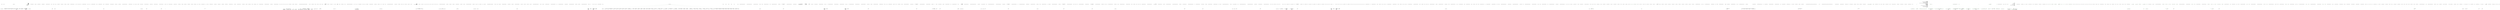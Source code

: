 digraph  {
n54 [label="Nancy.Tests.Unit.DefaultNancyBootstrapperFixture", span=""];
n55 [label=ass, span=""];
n0 [cluster="Nancy.Tests.Unit.DefaultNancyBootstrapperFixture.DefaultNancyBootstrapperFixture()", label="Entry Nancy.Tests.Unit.DefaultNancyBootstrapperFixture.DefaultNancyBootstrapperFixture()", span="14-14"];
n1 [cluster="Nancy.Tests.Unit.DefaultNancyBootstrapperFixture.DefaultNancyBootstrapperFixture()", label="this.bootstrapper = new FakeDefaultNancyBootstrapper()", span="16-16"];
n2 [cluster="Nancy.Tests.Unit.DefaultNancyBootstrapperFixture.DefaultNancyBootstrapperFixture()", label="Exit Nancy.Tests.Unit.DefaultNancyBootstrapperFixture.DefaultNancyBootstrapperFixture()", span="14-14"];
n3 [cluster="Nancy.Tests.Fakes.FakeDefaultNancyBootstrapper.FakeDefaultNancyBootstrapper()", label="Entry Nancy.Tests.Fakes.FakeDefaultNancyBootstrapper.FakeDefaultNancyBootstrapper()", span="24-24"];
n4 [cluster="Nancy.Tests.Unit.DefaultNancyBootstrapperFixture.Should_only_initialise_request_container_once_per_request()", label="Entry Nancy.Tests.Unit.DefaultNancyBootstrapperFixture.Should_only_initialise_request_container_once_per_request()", span="20-20"];
n5 [cluster="Nancy.Tests.Unit.DefaultNancyBootstrapperFixture.Should_only_initialise_request_container_once_per_request()", label="this.bootstrapper.Initialise()", span="22-22"];
n6 [cluster="Nancy.Tests.Unit.DefaultNancyBootstrapperFixture.Should_only_initialise_request_container_once_per_request()", label="var engine = this.bootstrapper.GetEngine()", span="23-23"];
n13 [cluster="Nancy.Bootstrapper.NancyBootstrapperBase<TContainer>.Initialise()", label="Entry Nancy.Bootstrapper.NancyBootstrapperBase<TContainer>.Initialise()", span="200-200"];
n7 [cluster="Nancy.Tests.Unit.DefaultNancyBootstrapperFixture.Should_only_initialise_request_container_once_per_request()", label="var request = new FakeRequest(''GET'', ''/'')", span="24-24"];
n14 [cluster="Nancy.Bootstrapper.NancyBootstrapperBase<TContainer>.GetEngine()", label="Entry Nancy.Bootstrapper.NancyBootstrapperBase<TContainer>.GetEngine()", span="317-317"];
n9 [cluster="Nancy.Tests.Unit.DefaultNancyBootstrapperFixture.Should_only_initialise_request_container_once_per_request()", label="engine.HandleRequest(request)", span="27-27"];
n10 [cluster="Nancy.Tests.Unit.DefaultNancyBootstrapperFixture.Should_only_initialise_request_container_once_per_request()", label="engine.HandleRequest(request2)", span="28-28"];
n8 [cluster="Nancy.Tests.Unit.DefaultNancyBootstrapperFixture.Should_only_initialise_request_container_once_per_request()", label="var request2 = new FakeRequest(''GET'', ''/'')", span="25-25"];
n15 [cluster="Nancy.Tests.Fakes.FakeRequest.FakeRequest(string, string)", label="Entry Nancy.Tests.Fakes.FakeRequest.FakeRequest(string, string)", span="8-8"];
n16 [cluster="Nancy.INancyEngine.HandleRequest(Nancy.Request)", label="Entry Nancy.INancyEngine.HandleRequest(Nancy.Request)", span="21-21"];
n11 [cluster="Nancy.Tests.Unit.DefaultNancyBootstrapperFixture.Should_only_initialise_request_container_once_per_request()", label="bootstrapper.RequestContainerInitialisations.Any(kvp => kvp.Value > 1).ShouldBeFalse()", span="30-30"];
n12 [cluster="Nancy.Tests.Unit.DefaultNancyBootstrapperFixture.Should_only_initialise_request_container_once_per_request()", label="Exit Nancy.Tests.Unit.DefaultNancyBootstrapperFixture.Should_only_initialise_request_container_once_per_request()", span="20-20"];
n17 [cluster="Unk.Any", label="Entry Unk.Any", span=""];
n18 [cluster="bool.ShouldBeFalse()", label="Entry bool.ShouldBeFalse()", span="90-90"];
n19 [cluster="lambda expression", label="Entry lambda expression", span="30-30"];
n20 [cluster="lambda expression", label="kvp.Value > 1", span="30-30"];
n21 [cluster="lambda expression", label="Exit lambda expression", span="30-30"];
n22 [cluster="Nancy.Tests.Unit.DefaultNancyBootstrapperFixture.Request_should_be_available_to_configure_request_container()", label="Entry Nancy.Tests.Unit.DefaultNancyBootstrapperFixture.Request_should_be_available_to_configure_request_container()", span="34-34"];
n23 [cluster="Nancy.Tests.Unit.DefaultNancyBootstrapperFixture.Request_should_be_available_to_configure_request_container()", label="this.bootstrapper.Initialise()", span="36-36"];
n24 [cluster="Nancy.Tests.Unit.DefaultNancyBootstrapperFixture.Request_should_be_available_to_configure_request_container()", label="var engine = this.bootstrapper.GetEngine()", span="37-37"];
n25 [cluster="Nancy.Tests.Unit.DefaultNancyBootstrapperFixture.Request_should_be_available_to_configure_request_container()", label="var request = new FakeRequest(''GET'', ''/'')", span="38-38"];
n26 [cluster="Nancy.Tests.Unit.DefaultNancyBootstrapperFixture.Request_should_be_available_to_configure_request_container()", label="engine.HandleRequest(request)", span="40-40"];
n28 [cluster="Nancy.Tests.Unit.DefaultNancyBootstrapperFixture.Request_should_be_available_to_configure_request_container()", label="this.bootstrapper.ConfigureRequestContainerLastRequest.ShouldBeSameAs(request)", span="43-43"];
n27 [cluster="Nancy.Tests.Unit.DefaultNancyBootstrapperFixture.Request_should_be_available_to_configure_request_container()", label="this.bootstrapper.ConfigureRequestContainerLastRequest.ShouldNotBeNull()", span="42-42"];
n30 [cluster="object.ShouldNotBeNull()", label="Entry object.ShouldNotBeNull()", span="140-140"];
n29 [cluster="Nancy.Tests.Unit.DefaultNancyBootstrapperFixture.Request_should_be_available_to_configure_request_container()", label="Exit Nancy.Tests.Unit.DefaultNancyBootstrapperFixture.Request_should_be_available_to_configure_request_container()", span="34-34"];
n31 [cluster="object.ShouldBeSameAs(object)", label="Entry object.ShouldBeSameAs(object)", span="130-130"];
n32 [cluster="Nancy.Tests.Unit.DefaultNancyBootstrapperFixture.Request_should_be_available_to_request_startup()", label="Entry Nancy.Tests.Unit.DefaultNancyBootstrapperFixture.Request_should_be_available_to_request_startup()", span="47-47"];
n33 [cluster="Nancy.Tests.Unit.DefaultNancyBootstrapperFixture.Request_should_be_available_to_request_startup()", label="this.bootstrapper.Initialise()", span="49-49"];
n34 [cluster="Nancy.Tests.Unit.DefaultNancyBootstrapperFixture.Request_should_be_available_to_request_startup()", label="var engine = this.bootstrapper.GetEngine()", span="50-50"];
n35 [cluster="Nancy.Tests.Unit.DefaultNancyBootstrapperFixture.Request_should_be_available_to_request_startup()", label="var request = new FakeRequest(''GET'', ''/'')", span="51-51"];
n36 [cluster="Nancy.Tests.Unit.DefaultNancyBootstrapperFixture.Request_should_be_available_to_request_startup()", label="engine.HandleRequest(request)", span="53-53"];
n38 [cluster="Nancy.Tests.Unit.DefaultNancyBootstrapperFixture.Request_should_be_available_to_request_startup()", label="this.bootstrapper.RequestStartupLastRequest.ShouldBeSameAs(request)", span="56-56"];
n37 [cluster="Nancy.Tests.Unit.DefaultNancyBootstrapperFixture.Request_should_be_available_to_request_startup()", label="this.bootstrapper.RequestStartupLastRequest.ShouldNotBeNull()", span="55-55"];
n39 [cluster="Nancy.Tests.Unit.DefaultNancyBootstrapperFixture.Request_should_be_available_to_request_startup()", label="Exit Nancy.Tests.Unit.DefaultNancyBootstrapperFixture.Request_should_be_available_to_request_startup()", span="47-47"];
n40 [cluster="Nancy.Tests.Unit.DefaultNancyBootstrapperFixture.Container_should_ignore_specified_assemblies()", label="Entry Nancy.Tests.Unit.DefaultNancyBootstrapperFixture.Container_should_ignore_specified_assemblies()", span="60-60"];
n42 [cluster="Nancy.Tests.Unit.DefaultNancyBootstrapperFixture.Container_should_ignore_specified_assemblies()", label="this.bootstrapper.Initialise ()", span="79-79"];
n45 [cluster="System.CodeDom.Compiler.CodeDomProvider.CreateProvider(string)", label="Entry System.CodeDom.Compiler.CodeDomProvider.CreateProvider(string)", span="0-0"];
n46 [cluster="System.CodeDom.Compiler.CompilerParameters.CompilerParameters()", label="Entry System.CodeDom.Compiler.CompilerParameters.CompilerParameters()", span="0-0"];
n47 [cluster="System.CodeDom.Compiler.CodeDomProvider.CompileAssemblyFromSource(System.CodeDom.Compiler.CompilerParameters, params string[])", label="Entry System.CodeDom.Compiler.CodeDomProvider.CompileAssemblyFromSource(System.CodeDom.Compiler.CompilerParameters, params string[])", span="0-0"];
n43 [cluster="Nancy.Tests.Unit.DefaultNancyBootstrapperFixture.Container_should_ignore_specified_assemblies()", label="Assert.Throws<TinyIoC.TinyIoCResolutionException>(\r\n                () => this.bootstrapper.Container.Resolve(ass.GetType(''IWillNotBeResolved'')))", span="80-81"];
n50 [cluster="lambda expression", label="this.bootstrapper.Container.Resolve(ass.GetType(''IWillNotBeResolved''))", span="81-81"];
n44 [cluster="Nancy.Tests.Unit.DefaultNancyBootstrapperFixture.Container_should_ignore_specified_assemblies()", label="Exit Nancy.Tests.Unit.DefaultNancyBootstrapperFixture.Container_should_ignore_specified_assemblies()", span="60-60"];
n48 [cluster="Unk.>", label="Entry Unk.>", span=""];
n49 [cluster="lambda expression", label="Entry lambda expression", span="81-81"];
n51 [cluster="lambda expression", label="Exit lambda expression", span="81-81"];
n52 [cluster="System.Reflection.Assembly.GetType(string)", label="Entry System.Reflection.Assembly.GetType(string)", span="0-0"];
n53 [cluster="TinyIoC.TinyIoCContainer.Resolve(System.Type)", label="Entry TinyIoC.TinyIoCContainer.Resolve(System.Type)", span="1179-1179"];
d41 [cluster="Nancy.Tests.Unit.DefaultNancyBootstrapperFixture.Container_should_ignore_specified_assemblies()", color=green, community=0, label="var ass = CSharpCodeProvider\r\n                .CreateProvider(''CSharp'')\r\n                .CompileAssemblyFromSource(\r\n                    new CompilerParameters\r\n                    {\r\n                        GenerateInMemory = true,\r\n                        GenerateExecutable = false,\r\n                        IncludeDebugInformation = false,\r\n                        OutputAssembly = ''TestAssembly''\r\n                    },\r\n                    new[]\r\n                    {\r\n                        ''public interface IWillNotBeResolved { int i { get; set; } }'',\r\n                        ''public class WillNotBeResolved : IWillNotBeResolved { public int i { get; set; } }''\r\n                    })\r\n                .CompiledAssembly", prediction=0, span="62-77"];
m0_34 [cluster="Nancy.FormatterExtensions.AsXml<TModel>(Nancy.IResponseFormatter, TModel)", file="FormatterExtensions.cs", label="Entry Nancy.FormatterExtensions.AsXml<TModel>(Nancy.IResponseFormatter, TModel)", span="57-57"];
m0_35 [cluster="Nancy.FormatterExtensions.AsXml<TModel>(Nancy.IResponseFormatter, TModel)", file="FormatterExtensions.cs", label="var serializer = xmlSerializer ?? (xmlSerializer = formatter.Serializers.FirstOrDefault(s => s.CanSerialize(''application/xml'')))", span="59-59"];
m0_36 [cluster="Nancy.FormatterExtensions.AsXml<TModel>(Nancy.IResponseFormatter, TModel)", file="FormatterExtensions.cs", label="return new XmlResponse<TModel>(model, ''application/xml'', serializer);", span="61-61"];
m0_37 [cluster="Nancy.FormatterExtensions.AsXml<TModel>(Nancy.IResponseFormatter, TModel)", file="FormatterExtensions.cs", label="Exit Nancy.FormatterExtensions.AsXml<TModel>(Nancy.IResponseFormatter, TModel)", span="57-57"];
m0_17 [cluster="Nancy.FormatterExtensions.AsJson<TModel>(Nancy.IResponseFormatter, TModel, Nancy.HttpStatusCode)", file="FormatterExtensions.cs", label="Entry Nancy.FormatterExtensions.AsJson<TModel>(Nancy.IResponseFormatter, TModel, Nancy.HttpStatusCode)", span="42-42"];
m0_18 [cluster="Nancy.FormatterExtensions.AsJson<TModel>(Nancy.IResponseFormatter, TModel, Nancy.HttpStatusCode)", file="FormatterExtensions.cs", label="var serializer = jsonSerializer ?? (jsonSerializer = formatter.Serializers.FirstOrDefault(s => s.CanSerialize(''application/json'')))", span="44-44"];
m0_19 [cluster="Nancy.FormatterExtensions.AsJson<TModel>(Nancy.IResponseFormatter, TModel, Nancy.HttpStatusCode)", file="FormatterExtensions.cs", label="var r = new JsonResponse<TModel>(model, serializer)", span="46-46"];
m0_20 [cluster="Nancy.FormatterExtensions.AsJson<TModel>(Nancy.IResponseFormatter, TModel, Nancy.HttpStatusCode)", file="FormatterExtensions.cs", label="r.StatusCode = statusCode", span="47-47"];
m0_21 [cluster="Nancy.FormatterExtensions.AsJson<TModel>(Nancy.IResponseFormatter, TModel, Nancy.HttpStatusCode)", file="FormatterExtensions.cs", label="return r;", span="49-49"];
m0_22 [cluster="Nancy.FormatterExtensions.AsJson<TModel>(Nancy.IResponseFormatter, TModel, Nancy.HttpStatusCode)", file="FormatterExtensions.cs", label="Exit Nancy.FormatterExtensions.AsJson<TModel>(Nancy.IResponseFormatter, TModel, Nancy.HttpStatusCode)", span="42-42"];
m0_45 [cluster="Nancy.Responses.StreamResponse.StreamResponse(System.Func<System.IO.Stream>, string)", file="FormatterExtensions.cs", label="Entry Nancy.Responses.StreamResponse.StreamResponse(System.Func<System.IO.Stream>, string)", span="16-16"];
m0_8 [cluster="Nancy.FormatterExtensions.AsCss(Nancy.IResponseFormatter, string)", file="FormatterExtensions.cs", label="Entry Nancy.FormatterExtensions.AsCss(Nancy.IResponseFormatter, string)", span="26-26"];
m0_9 [cluster="Nancy.FormatterExtensions.AsCss(Nancy.IResponseFormatter, string)", file="FormatterExtensions.cs", label="return AsFile(formatter, applicationRelativeFilePath);", span="28-28"];
m0_10 [cluster="Nancy.FormatterExtensions.AsCss(Nancy.IResponseFormatter, string)", file="FormatterExtensions.cs", label="Exit Nancy.FormatterExtensions.AsCss(Nancy.IResponseFormatter, string)", span="26-26"];
m0_4 [cluster="Nancy.FormatterExtensions.AsFile(Nancy.IResponseFormatter, string)", file="FormatterExtensions.cs", label="Entry Nancy.FormatterExtensions.AsFile(Nancy.IResponseFormatter, string)", span="20-20"];
m0_5 [cluster="Nancy.FormatterExtensions.AsFile(Nancy.IResponseFormatter, string)", file="FormatterExtensions.cs", label="return new GenericFileResponse(applicationRelativeFilePath);", span="22-22"];
m0_6 [cluster="Nancy.FormatterExtensions.AsFile(Nancy.IResponseFormatter, string)", file="FormatterExtensions.cs", label="Exit Nancy.FormatterExtensions.AsFile(Nancy.IResponseFormatter, string)", span="20-20"];
m0_24 [cluster="JsonResponse<TModel>.cstr", file="FormatterExtensions.cs", label="Entry JsonResponse<TModel>.cstr", span=""];
m0_33 [cluster="Nancy.NancyContext.ToFullPath(string)", file="FormatterExtensions.cs", label="Entry Nancy.NancyContext.ToFullPath(string)", span="25-25"];
m0_42 [cluster="Nancy.FormatterExtensions.FromStream(Nancy.IResponseFormatter, System.IO.Stream, string)", file="FormatterExtensions.cs", label="Entry Nancy.FormatterExtensions.FromStream(Nancy.IResponseFormatter, System.IO.Stream, string)", span="64-64"];
m0_43 [cluster="Nancy.FormatterExtensions.FromStream(Nancy.IResponseFormatter, System.IO.Stream, string)", file="FormatterExtensions.cs", label="return new StreamResponse(() => stream, contentType);", span="66-66"];
m0_44 [cluster="Nancy.FormatterExtensions.FromStream(Nancy.IResponseFormatter, System.IO.Stream, string)", file="FormatterExtensions.cs", label="Exit Nancy.FormatterExtensions.FromStream(Nancy.IResponseFormatter, System.IO.Stream, string)", span="64-64"];
m0_3 [cluster="Nancy.Responses.GenericFileResponse.GenericFileResponse(string, string)", file="FormatterExtensions.cs", label="Entry Nancy.Responses.GenericFileResponse.GenericFileResponse(string, string)", span="43-43"];
m0_0 [cluster="Nancy.FormatterExtensions.AsFile(Nancy.IResponseFormatter, string, string)", file="FormatterExtensions.cs", label="Entry Nancy.FormatterExtensions.AsFile(Nancy.IResponseFormatter, string, string)", span="15-15"];
m0_1 [cluster="Nancy.FormatterExtensions.AsFile(Nancy.IResponseFormatter, string, string)", file="FormatterExtensions.cs", label="return new GenericFileResponse(applicationRelativeFilePath, contentType);", span="17-17"];
m0_2 [cluster="Nancy.FormatterExtensions.AsFile(Nancy.IResponseFormatter, string, string)", file="FormatterExtensions.cs", label="Exit Nancy.FormatterExtensions.AsFile(Nancy.IResponseFormatter, string, string)", span="15-15"];
m0_49 [cluster="Nancy.FormatterExtensions.FromStream(Nancy.IResponseFormatter, System.Func<System.IO.Stream>, string)", file="FormatterExtensions.cs", label="Entry Nancy.FormatterExtensions.FromStream(Nancy.IResponseFormatter, System.Func<System.IO.Stream>, string)", span="69-69"];
m0_50 [cluster="Nancy.FormatterExtensions.FromStream(Nancy.IResponseFormatter, System.Func<System.IO.Stream>, string)", file="FormatterExtensions.cs", label="return new StreamResponse(streamDelegate, contentType);", span="71-71"];
m0_51 [cluster="Nancy.FormatterExtensions.FromStream(Nancy.IResponseFormatter, System.Func<System.IO.Stream>, string)", file="FormatterExtensions.cs", label="Exit Nancy.FormatterExtensions.FromStream(Nancy.IResponseFormatter, System.Func<System.IO.Stream>, string)", span="69-69"];
m0_11 [cluster="Nancy.FormatterExtensions.AsImage(Nancy.IResponseFormatter, string)", file="FormatterExtensions.cs", label="Entry Nancy.FormatterExtensions.AsImage(Nancy.IResponseFormatter, string)", span="31-31"];
m0_12 [cluster="Nancy.FormatterExtensions.AsImage(Nancy.IResponseFormatter, string)", file="FormatterExtensions.cs", label="return AsFile(formatter, applicationRelativeFilePath);", span="33-33"];
m0_13 [cluster="Nancy.FormatterExtensions.AsImage(Nancy.IResponseFormatter, string)", file="FormatterExtensions.cs", label="Exit Nancy.FormatterExtensions.AsImage(Nancy.IResponseFormatter, string)", span="31-31"];
m0_28 [cluster="Nancy.ISerializer.CanSerialize(string)", file="FormatterExtensions.cs", label="Entry Nancy.ISerializer.CanSerialize(string)", span="11-11"];
m0_7 [cluster="Nancy.Responses.GenericFileResponse.GenericFileResponse(string)", file="FormatterExtensions.cs", label="Entry Nancy.Responses.GenericFileResponse.GenericFileResponse(string)", span="32-32"];
m0_38 [cluster="XmlResponse<TModel>.cstr", file="FormatterExtensions.cs", label="Entry XmlResponse<TModel>.cstr", span=""];
m0_32 [cluster="Nancy.Responses.RedirectResponse.RedirectResponse(string, Nancy.Responses.RedirectResponse.RedirectType)", file="FormatterExtensions.cs", label="Entry Nancy.Responses.RedirectResponse.RedirectResponse(string, Nancy.Responses.RedirectResponse.RedirectType)", span="14-14"];
m0_29 [cluster="Nancy.FormatterExtensions.AsRedirect(Nancy.IResponseFormatter, string, Nancy.Responses.RedirectResponse.RedirectType)", file="FormatterExtensions.cs", label="Entry Nancy.FormatterExtensions.AsRedirect(Nancy.IResponseFormatter, string, Nancy.Responses.RedirectResponse.RedirectType)", span="52-52"];
m0_30 [cluster="Nancy.FormatterExtensions.AsRedirect(Nancy.IResponseFormatter, string, Nancy.Responses.RedirectResponse.RedirectType)", file="FormatterExtensions.cs", label="return new RedirectResponse(formatter.Context.ToFullPath(location), type);", span="54-54"];
m0_31 [cluster="Nancy.FormatterExtensions.AsRedirect(Nancy.IResponseFormatter, string, Nancy.Responses.RedirectResponse.RedirectType)", file="FormatterExtensions.cs", label="Exit Nancy.FormatterExtensions.AsRedirect(Nancy.IResponseFormatter, string, Nancy.Responses.RedirectResponse.RedirectType)", span="52-52"];
m0_46 [cluster="lambda expression", file="FormatterExtensions.cs", label="Entry lambda expression", span="66-66"];
m0_25 [cluster="lambda expression", file="FormatterExtensions.cs", label="Entry lambda expression", span="44-44"];
m0_26 [cluster="lambda expression", file="FormatterExtensions.cs", label="s.CanSerialize(''application/json'')", span="44-44"];
m0_27 [cluster="lambda expression", file="FormatterExtensions.cs", label="Exit lambda expression", span="44-44"];
m0_39 [cluster="lambda expression", file="FormatterExtensions.cs", label="Entry lambda expression", span="59-59"];
m0_40 [cluster="lambda expression", file="FormatterExtensions.cs", label="s.CanSerialize(''application/xml'')", span="59-59"];
m0_41 [cluster="lambda expression", file="FormatterExtensions.cs", label="Exit lambda expression", span="59-59"];
m0_47 [cluster="lambda expression", file="FormatterExtensions.cs", label=stream, span="66-66"];
m0_48 [cluster="lambda expression", file="FormatterExtensions.cs", label="Exit lambda expression", span="66-66"];
m0_23 [cluster="Unk.FirstOrDefault", file="FormatterExtensions.cs", label="Entry Unk.FirstOrDefault", span=""];
m0_14 [cluster="Nancy.FormatterExtensions.AsJs(Nancy.IResponseFormatter, string)", file="FormatterExtensions.cs", label="Entry Nancy.FormatterExtensions.AsJs(Nancy.IResponseFormatter, string)", span="37-37"];
m0_15 [cluster="Nancy.FormatterExtensions.AsJs(Nancy.IResponseFormatter, string)", file="FormatterExtensions.cs", label="return AsFile(formatter, applicationRelativeFilePath);", span="39-39"];
m0_16 [cluster="Nancy.FormatterExtensions.AsJs(Nancy.IResponseFormatter, string)", file="FormatterExtensions.cs", label="Exit Nancy.FormatterExtensions.AsJs(Nancy.IResponseFormatter, string)", span="37-37"];
m0_52 [file="FormatterExtensions.cs", label="System.IO.Stream", span=""];
m1_17 [cluster="Nancy.Authentication.Forms.FormsAuthentication.UserLoggedInRedirectResponse(Nancy.NancyContext, System.Guid, System.DateTime?, string)", file="FormsAuthentication.cs", label="Entry Nancy.Authentication.Forms.FormsAuthentication.UserLoggedInRedirectResponse(Nancy.NancyContext, System.Guid, System.DateTime?, string)", span="80-80"];
m1_18 [cluster="Nancy.Authentication.Forms.FormsAuthentication.UserLoggedInRedirectResponse(Nancy.NancyContext, System.Guid, System.DateTime?, string)", file="FormsAuthentication.cs", label="var redirectUrl = fallbackRedirectUrl", span="82-82"];
m1_19 [cluster="Nancy.Authentication.Forms.FormsAuthentication.UserLoggedInRedirectResponse(Nancy.NancyContext, System.Guid, System.DateTime?, string)", file="FormsAuthentication.cs", label="context.Request.Query[REDIRECT_QUERYSTRING_KEY].HasValue", span="84-84"];
m1_20 [cluster="Nancy.Authentication.Forms.FormsAuthentication.UserLoggedInRedirectResponse(Nancy.NancyContext, System.Guid, System.DateTime?, string)", file="FormsAuthentication.cs", label="redirectUrl = context.Request.Query[REDIRECT_QUERYSTRING_KEY]", span="86-86"];
m1_11 [cluster="Nancy.Testing.BrowserContext.Body(string)", file="FormsAuthentication.cs", label="Exit Nancy.Testing.BrowserContext.Body(string)", span="81-81"];
m1_15 [cluster="Nancy.Testing.BrowserContext.Body(string, string)", file="FormsAuthentication.cs", label="Exit Nancy.Testing.BrowserContext.Body(string, string)", span="91-91"];
m1_60 [cluster="Nancy.Testing.BrowserContext.Certificate()", file="FormsAuthentication.cs", label="this.Values.ClientCertificate = certificate2", span="210-210"];
m1_61 [cluster="Nancy.Testing.BrowserContext.Certificate()", file="FormsAuthentication.cs", label="Exit Nancy.Testing.BrowserContext.Certificate()", span="194-194"];
m1_21 [cluster="Nancy.Testing.BrowserContext.FormValue(string, string)", file="FormsAuthentication.cs", label="Entry Nancy.Testing.BrowserContext.FormValue(string, string)", span="113-113"];
m1_22 [cluster="Nancy.Testing.BrowserContext.FormValue(string, string)", file="FormsAuthentication.cs", label="!String.IsNullOrEmpty(this.Values.BodyString)", span="115-115"];
m1_23 [cluster="Nancy.Testing.BrowserContext.FormValue(string, string)", file="FormsAuthentication.cs", label="throw new InvalidOperationException(''Form value cannot be set as well as body string'');", span="117-117"];
m1_24 [cluster="Nancy.Testing.BrowserContext.FormValue(string, string)", file="FormsAuthentication.cs", label="this.Values.FormValues += String.Format(\r\n                ''{0}{1}={2}'',\r\n                this.Values.FormValues.Length == 0 ? String.Empty : ''&'',\r\n                key,\r\n                HttpUtility.UrlEncode(value))", span="120-124"];
m1_25 [cluster="Nancy.Testing.BrowserContext.FormValue(string, string)", file="FormsAuthentication.cs", label="Exit Nancy.Testing.BrowserContext.FormValue(string, string)", span="113-113"];
m1_37 [cluster="Nancy.Authentication.Forms.FormsAuthentication.LogOutAndRedirectResponse(Nancy.NancyContext, string)", file="FormsAuthentication.cs", label="var authenticationCookie = BuildLogoutCookie(currentConfiguration)", span="124-124"];
m1_83 [cluster="Nancy.Authentication.Forms.FormsAuthentication.BuildCookie(System.Guid, System.DateTime?, Nancy.Authentication.Forms.FormsAuthenticationConfiguration)", file="FormsAuthentication.cs", label="return cookie;", span="232-232"];
m1_43 [cluster="Nancy.Authentication.Forms.FormsAuthentication.LogOutResponse()", file="FormsAuthentication.cs", label="var response =\r\n                (Response)HttpStatusCode.OK", span="136-137"];
m1_44 [cluster="Nancy.Authentication.Forms.FormsAuthentication.LogOutResponse()", file="FormsAuthentication.cs", label="var authenticationCookie = \r\n                BuildLogoutCookie(currentConfiguration)", span="139-140"];
m1_45 [cluster="Nancy.Authentication.Forms.FormsAuthentication.LogOutResponse()", file="FormsAuthentication.cs", label="response.AddCookie(authenticationCookie)", span="142-142"];
m1_67 [cluster="Nancy.NancyContext.ToFullPath(string)", file="FormsAuthentication.cs", label="Entry Nancy.NancyContext.ToFullPath(string)", span="25-25"];
m1_68 [cluster="string.Format(string, object, object, object)", file="FormsAuthentication.cs", label="Entry string.Format(string, object, object, object)", span="0-0"];
m1_69 [cluster="Nancy.Authentication.Forms.FormsAuthentication.GetAuthenticatedUserFromCookie(Nancy.NancyContext, Nancy.Authentication.Forms.FormsAuthenticationConfiguration)", file="FormsAuthentication.cs", label="!context.Request.Cookies.ContainsKey(formsAuthenticationCookieName)", span="203-203"];
m1_99 [cluster="string.Format(string, object, object)", file="FormsAuthentication.cs", label="Entry string.Format(string, object, object)", span="0-0"];
m1_84 [cluster="Nancy.Authentication.Forms.FormsAuthentication.BuildCookie(System.Guid, System.DateTime?, Nancy.Authentication.Forms.FormsAuthenticationConfiguration)", file="FormsAuthentication.cs", label="Exit Nancy.Authentication.Forms.FormsAuthentication.BuildCookie(System.Guid, System.DateTime?, Nancy.Authentication.Forms.FormsAuthenticationConfiguration)", span="226-226"];
m1_46 [cluster="Nancy.Authentication.Forms.FormsAuthentication.LogOutResponse()", file="FormsAuthentication.cs", label="return response;", span="144-144"];
m1_47 [cluster="Nancy.Authentication.Forms.FormsAuthentication.LogOutResponse()", color=green, community=0, file="FormsAuthentication.cs", label="Exit Nancy.Authentication.Forms.FormsAuthentication.LogOutResponse()", prediction=1, span="134-134"];
m1_48 [cluster="Nancy.Authentication.Forms.FormsAuthentication.GetLoadAuthenticationHook(Nancy.Authentication.Forms.FormsAuthenticationConfiguration)", file="FormsAuthentication.cs", label="configuration == null", span="155-155"];
m1_85 [cluster="System.Guid.ToString()", file="FormsAuthentication.cs", label="Entry System.Guid.ToString()", span="0-0"];
m1_58 [cluster="Nancy.Testing.BrowserContext.Certificate()", file="FormsAuthentication.cs", label="var br = new BinaryReader(pkcs12)", span="203-203"];
m1_71 [cluster="Nancy.Testing.BrowserContext.Certificate(System.Security.Cryptography.X509Certificates.X509Certificate2)", file="FormsAuthentication.cs", label="Entry Nancy.Testing.BrowserContext.Certificate(System.Security.Cryptography.X509Certificates.X509Certificate2)", span="226-226"];
m1_70 [cluster="System.Security.Cryptography.X509Certificates.X509Certificate2.X509Certificate2(byte[])", file="FormsAuthentication.cs", label="Entry System.Security.Cryptography.X509Certificates.X509Certificate2.X509Certificate2(byte[])", span="0-0"];
m1_72 [cluster="Nancy.Testing.BrowserContext.Certificate(System.Security.Cryptography.X509Certificates.X509Certificate2)", file="FormsAuthentication.cs", label="this.Values.ClientCertificate = certificate", span="228-228"];
m1_73 [cluster="Nancy.Testing.BrowserContext.Certificate(System.Security.Cryptography.X509Certificates.X509Certificate2)", file="FormsAuthentication.cs", label="Exit Nancy.Testing.BrowserContext.Certificate(System.Security.Cryptography.X509Certificates.X509Certificate2)", span="226-226"];
m1_74 [cluster="Nancy.Testing.BrowserContext.Certificate(System.Security.Cryptography.X509Certificates.StoreLocation, System.Security.Cryptography.X509Certificates.StoreName, System.Security.Cryptography.X509Certificates.X509FindType, object)", file="FormsAuthentication.cs", label="Entry Nancy.Testing.BrowserContext.Certificate(System.Security.Cryptography.X509Certificates.StoreLocation, System.Security.Cryptography.X509Certificates.StoreName, System.Security.Cryptography.X509Certificates.X509FindType, object)", span="238-238"];
m1_75 [cluster="Nancy.Testing.BrowserContext.Certificate(System.Security.Cryptography.X509Certificates.StoreLocation, System.Security.Cryptography.X509Certificates.StoreName, System.Security.Cryptography.X509Certificates.X509FindType, object)", file="FormsAuthentication.cs", label="var store = new X509Store(storeName, storeLocation)", span="240-240"];
m1_76 [cluster="Nancy.Testing.BrowserContext.Certificate(System.Security.Cryptography.X509Certificates.StoreLocation, System.Security.Cryptography.X509Certificates.StoreName, System.Security.Cryptography.X509Certificates.X509FindType, object)", file="FormsAuthentication.cs", label="store.Open(OpenFlags.ReadOnly)", span="242-242"];
m1_115 [cluster="Nancy.Cryptography.Base64Helpers.GetBase64Length(int)", file="FormsAuthentication.cs", label="Entry Nancy.Cryptography.Base64Helpers.GetBase64Length(int)", span="11-11"];
m1_40 [cluster="Nancy.Authentication.Forms.FormsAuthentication.LogOutAndRedirectResponse(Nancy.NancyContext, string)", file="FormsAuthentication.cs", label="Exit Nancy.Authentication.Forms.FormsAuthentication.LogOutAndRedirectResponse(Nancy.NancyContext, string)", span="121-121"];
m1_41 [cluster="Nancy.Authentication.Forms.FormsAuthentication.BuildLogoutCookie(Nancy.Authentication.Forms.FormsAuthenticationConfiguration)", file="FormsAuthentication.cs", label="Entry Nancy.Authentication.Forms.FormsAuthentication.BuildLogoutCookie(Nancy.Authentication.Forms.FormsAuthenticationConfiguration)", span="240-240"];
m1_42 [cluster="Nancy.Authentication.Forms.FormsAuthentication.LogOutResponse()", file="FormsAuthentication.cs", label="Entry Nancy.Authentication.Forms.FormsAuthentication.LogOutResponse()", span="134-134"];
m1_87 [cluster="Nancy.Cookies.NancyCookie.NancyCookie(string, string, bool)", file="FormsAuthentication.cs", label="Entry Nancy.Cookies.NancyCookie.NancyCookie(string, string, bool)", span="15-15"];
m1_59 [cluster="Nancy.Authentication.Forms.IUserMapper.GetUserFromIdentifier(System.Guid)", file="FormsAuthentication.cs", label="Entry Nancy.Authentication.Forms.IUserMapper.GetUserFromIdentifier(System.Guid)", span="17-17"];
m1_57 [cluster="lambda expression", file="FormsAuthentication.cs", label="Exit lambda expression", span="160-171"];
m1_56 [cluster="lambda expression", file="FormsAuthentication.cs", label="return null;", span="170-170"];
m1_114 [cluster="Nancy.Helpers.HttpUtility.UrlDecode(string)", file="FormsAuthentication.cs", label="Entry Nancy.Helpers.HttpUtility.UrlDecode(string)", span="103-103"];
m1_26 [cluster="string.IsNullOrEmpty(string)", file="FormsAuthentication.cs", label="Entry string.IsNullOrEmpty(string)", span="0-0"];
m1_14 [cluster="Nancy.Testing.BrowserContext.Body(string, string)", file="FormsAuthentication.cs", label="this.Header(''Content-Type'', contentType)", span="94-94"];
m1_80 [cluster="System.Guid.TryParse(string, out System.Guid)", file="FormsAuthentication.cs", label="Entry System.Guid.TryParse(string, out System.Guid)", span="0-0"];
m1_77 [cluster="System.Collections.Generic.IDictionary<TKey, TValue>.ContainsKey(TKey)", file="FormsAuthentication.cs", label="Entry System.Collections.Generic.IDictionary<TKey, TValue>.ContainsKey(TKey)", span="0-0"];
m1_78 [cluster="Nancy.Authentication.Forms.FormsAuthentication.DecryptAndValidateAuthenticationCookie(string, Nancy.Authentication.Forms.FormsAuthenticationConfiguration)", file="FormsAuthentication.cs", label="Entry Nancy.Authentication.Forms.FormsAuthentication.DecryptAndValidateAuthenticationCookie(string, Nancy.Authentication.Forms.FormsAuthenticationConfiguration)", span="277-277"];
m1_79 [cluster="string.IsNullOrEmpty(string)", file="FormsAuthentication.cs", label="Entry string.IsNullOrEmpty(string)", span="0-0"];
m1_81 [cluster="Nancy.Authentication.Forms.FormsAuthentication.BuildCookie(System.Guid, System.DateTime?, Nancy.Authentication.Forms.FormsAuthenticationConfiguration)", file="FormsAuthentication.cs", label="var cookieContents = EncryptAndSignCookie(userIdentifier.ToString(), configuration)", span="228-228"];
m1_28 [cluster="Nancy.Response.AddCookie(Nancy.Cookies.INancyCookie)", file="FormsAuthentication.cs", label="Entry Nancy.Response.AddCookie(Nancy.Cookies.INancyCookie)", span="72-72"];
m1_66 [cluster="System.IO.BinaryReader.ReadBytes(int)", file="FormsAuthentication.cs", label="Entry System.IO.BinaryReader.ReadBytes(int)", span="0-0"];
m1_13 [cluster="Nancy.Testing.BrowserContext.Body(string, string)", file="FormsAuthentication.cs", label="this.Values.BodyString = body", span="93-93"];
m1_49 [cluster="Nancy.Testing.BrowserContext.UserHostAddress(string)", file="FormsAuthentication.cs", label="Entry Nancy.Testing.BrowserContext.UserHostAddress(string)", span="176-176"];
m1_51 [cluster="Nancy.Testing.BrowserContext.UserHostAddress(string)", file="FormsAuthentication.cs", label="Exit Nancy.Testing.BrowserContext.UserHostAddress(string)", span="176-176"];
m1_98 [cluster="System.Convert.ToBase64String(byte[])", file="FormsAuthentication.cs", label="Entry System.Convert.ToBase64String(byte[])", span="0-0"];
m1_64 [cluster="lambda expression", file="FormsAuthentication.cs", label="context.Response = context.GetRedirect(\r\n                            string.Format(''{0}?{1}={2}'', \r\n                            configuration.RedirectUrl, \r\n                            REDIRECT_QUERYSTRING_KEY,\r\n                            context.ToFullPath(''~'' + context.Request.Path + HttpUtility.UrlEncode(context.Request.Url.Query))))", span="185-189"];
m1_0 [cluster="Nancy.Testing.BrowserContext.BrowserContext()", file="FormsAuthentication.cs", label="Entry Nancy.Testing.BrowserContext.BrowserContext()", span="19-19"];
m1_1 [cluster="Nancy.Testing.BrowserContext.BrowserContext()", file="FormsAuthentication.cs", label="this.Values.Headers = new Dictionary<string, IEnumerable<string>>()", span="21-21"];
m1_3 [cluster="Nancy.Testing.BrowserContext.BrowserContext()", file="FormsAuthentication.cs", label="this.Values.QueryString = String.Empty", span="23-23"];
m1_5 [cluster="Nancy.Testing.BrowserContext.BrowserContext()", file="FormsAuthentication.cs", label="this.Values.FormValues = String.Empty", span="25-25"];
m1_7 [cluster="Nancy.Testing.BrowserContext.BrowserContext()", file="FormsAuthentication.cs", label="Exit Nancy.Testing.BrowserContext.BrowserContext()", span="19-19"];
m1_8 [cluster="System.Collections.Generic.Dictionary<TKey, TValue>.Dictionary()", file="FormsAuthentication.cs", label="Entry System.Collections.Generic.Dictionary<TKey, TValue>.Dictionary()", span="0-0"];
m1_9 [cluster="Nancy.Testing.BrowserContext.Body(string)", file="FormsAuthentication.cs", label="Entry Nancy.Testing.BrowserContext.Body(string)", span="81-81"];
m1_2 [cluster="Nancy.Testing.BrowserContext.BrowserContext()", file="FormsAuthentication.cs", label="this.Values.Protocol = String.Empty", span="22-22"];
m1_4 [cluster="Nancy.Testing.BrowserContext.BrowserContext()", file="FormsAuthentication.cs", label="this.Values.BodyString = String.Empty", span="24-24"];
m1_6 [cluster="Nancy.Testing.BrowserContext.BrowserContext()", file="FormsAuthentication.cs", label="this.Values.HostName = String.Empty", span="26-26"];
m1_10 [cluster="Nancy.Testing.BrowserContext.Body(string)", file="FormsAuthentication.cs", label="this.Values.BodyString = body", span="83-83"];
m1_90 [cluster="System.DateTime.AddDays(double)", file="FormsAuthentication.cs", label="Entry System.DateTime.AddDays(double)", span="0-0"];
m1_117 [cluster="string.Substring(int, int)", file="FormsAuthentication.cs", label="Entry string.Substring(int, int)", span="0-0"];
m1_27 [cluster="Nancy.Authentication.Forms.FormsAuthentication.BuildCookie(System.Guid, System.DateTime?, Nancy.Authentication.Forms.FormsAuthenticationConfiguration)", file="FormsAuthentication.cs", label="Entry Nancy.Authentication.Forms.FormsAuthentication.BuildCookie(System.Guid, System.DateTime?, Nancy.Authentication.Forms.FormsAuthenticationConfiguration)", span="226-226"];
m1_120 [cluster="Nancy.Cryptography.IEncryptionProvider.Decrypt(string)", file="FormsAuthentication.cs", label="Entry Nancy.Cryptography.IEncryptionProvider.Decrypt(string)", span="19-19"];
m1_29 [cluster="Nancy.Authentication.Forms.FormsAuthentication.UserLoggedInResponse(System.Guid, System.DateTime?)", file="FormsAuthentication.cs", label="Entry Nancy.Authentication.Forms.FormsAuthentication.UserLoggedInResponse(System.Guid, System.DateTime?)", span="102-102"];
m1_119 [cluster="Nancy.Cryptography.HmacComparer.Compare(byte[], byte[], int)", file="FormsAuthentication.cs", label="Entry Nancy.Cryptography.HmacComparer.Compare(byte[], byte[], int)", span="15-15"];
m1_63 [cluster="lambda expression", file="FormsAuthentication.cs", label="context.Response.StatusCode == HttpStatusCode.Unauthorized", span="183-183"];
m1_96 [cluster="Nancy.Cryptography.IEncryptionProvider.Encrypt(string)", file="FormsAuthentication.cs", label="Entry Nancy.Cryptography.IEncryptionProvider.Encrypt(string)", span="12-12"];
m1_86 [cluster="Nancy.Authentication.Forms.FormsAuthentication.EncryptAndSignCookie(string, Nancy.Authentication.Forms.FormsAuthenticationConfiguration)", file="FormsAuthentication.cs", label="Nancy.Testing.BrowserContext", span=""];
m1_91 [cluster="Nancy.Authentication.Forms.FormsAuthentication.EncryptAndSignCookie(string, Nancy.Authentication.Forms.FormsAuthenticationConfiguration)", file="FormsAuthentication.cs", label="var encryptedCookie = configuration.CryptographyConfiguration.EncryptionProvider.Encrypt(cookieValue)", span="253-253"];
m1_92 [cluster="Nancy.Authentication.Forms.FormsAuthentication.EncryptAndSignCookie(string, Nancy.Authentication.Forms.FormsAuthenticationConfiguration)", file="FormsAuthentication.cs", label="var hmacBytes = GenerateHmac(encryptedCookie, configuration)", span="254-254"];
m1_94 [cluster="Nancy.Authentication.Forms.FormsAuthentication.EncryptAndSignCookie(string, Nancy.Authentication.Forms.FormsAuthenticationConfiguration)", file="FormsAuthentication.cs", label="return String.Format(''{1}{0}'', encryptedCookie, hmacString);", span="257-257"];
m1_93 [cluster="Nancy.Authentication.Forms.FormsAuthentication.EncryptAndSignCookie(string, Nancy.Authentication.Forms.FormsAuthenticationConfiguration)", file="FormsAuthentication.cs", label="var hmacString = Convert.ToBase64String(hmacBytes)", span="255-255"];
m1_95 [cluster="Nancy.Authentication.Forms.FormsAuthentication.EncryptAndSignCookie(string, Nancy.Authentication.Forms.FormsAuthenticationConfiguration)", file="FormsAuthentication.cs", label="Exit Nancy.Authentication.Forms.FormsAuthentication.EncryptAndSignCookie(string, Nancy.Authentication.Forms.FormsAuthenticationConfiguration)", span="251-251"];
m1_16 [cluster="Nancy.Testing.BrowserContext.Header(string, string)", file="FormsAuthentication.cs", label="Entry Nancy.Testing.BrowserContext.Header(string, string)", span="132-132"];
m1_102 [cluster="Nancy.Cryptography.IHmacProvider.GenerateHmac(string)", file="FormsAuthentication.cs", label="Entry Nancy.Cryptography.IHmacProvider.GenerateHmac(string)", span="17-17"];
m1_36 [cluster="Nancy.Authentication.Forms.FormsAuthentication.LogOutAndRedirectResponse(Nancy.NancyContext, string)", file="FormsAuthentication.cs", label="var response = context.GetRedirect(redirectUrl)", span="123-123"];
m1_52 [cluster="lambda expression", file="FormsAuthentication.cs", label="Entry lambda expression", span="160-171"];
m1_53 [cluster="lambda expression", file="FormsAuthentication.cs", label="var userGuid = GetAuthenticatedUserFromCookie(context, configuration)", span="162-162"];
m1_54 [cluster="lambda expression", file="FormsAuthentication.cs", label="userGuid != Guid.Empty", span="164-164"];
m1_62 [cluster="System.Reflection.Assembly.GetAssembly(System.Type)", file="FormsAuthentication.cs", label="Entry System.Reflection.Assembly.GetAssembly(System.Type)", span="0-0"];
m1_65 [cluster="System.Security.Cryptography.X509Certificates.X509Certificate2.X509Certificate2(byte[], string, System.Security.Cryptography.X509Certificates.X509KeyStorageFlags)", file="FormsAuthentication.cs", label="Entry System.Security.Cryptography.X509Certificates.X509Certificate2.X509Certificate2(byte[], string, System.Security.Cryptography.X509Certificates.X509KeyStorageFlags)", span="0-0"];
m1_30 [cluster="Nancy.Testing.BrowserContext.Header(string, string)", file="FormsAuthentication.cs", label="!this.Values.Headers.ContainsKey(name)", span="134-134"];
m1_31 [cluster="Nancy.Testing.BrowserContext.Header(string, string)", file="FormsAuthentication.cs", label="this.Values.Headers.Add(name, new List<string>())", span="136-136"];
m1_32 [cluster="Nancy.Testing.BrowserContext.Header(string, string)", file="FormsAuthentication.cs", label="var values = (List<string>)this.Values.Headers[name]", span="139-139"];
m1_33 [cluster="Nancy.Testing.BrowserContext.Header(string, string)", file="FormsAuthentication.cs", label="values.Add(value)", span="140-140"];
m1_34 [cluster="Nancy.Testing.BrowserContext.Header(string, string)", file="FormsAuthentication.cs", label="this.Values.Headers[name] = values", span="142-142"];
m1_103 [cluster="Nancy.Authentication.Forms.FormsAuthentication.DecryptAndValidateAuthenticationCookie(string, Nancy.Authentication.Forms.FormsAuthenticationConfiguration)", file="FormsAuthentication.cs", label="var decodedCookie = Helpers.HttpUtility.UrlDecode(cookieValue)", span="280-280"];
m1_104 [cluster="Nancy.Authentication.Forms.FormsAuthentication.DecryptAndValidateAuthenticationCookie(string, Nancy.Authentication.Forms.FormsAuthenticationConfiguration)", file="FormsAuthentication.cs", label="var hmacStringLength = Base64Helpers.GetBase64Length(configuration.CryptographyConfiguration.HmacProvider.HmacLength)", span="282-282"];
m1_107 [cluster="Nancy.Authentication.Forms.FormsAuthentication.DecryptAndValidateAuthenticationCookie(string, Nancy.Authentication.Forms.FormsAuthenticationConfiguration)", file="FormsAuthentication.cs", label="var encryptionProvider = configuration.CryptographyConfiguration.EncryptionProvider", span="287-287"];
m1_109 [cluster="Nancy.Authentication.Forms.FormsAuthentication.DecryptAndValidateAuthenticationCookie(string, Nancy.Authentication.Forms.FormsAuthenticationConfiguration)", file="FormsAuthentication.cs", label="var newHmac = GenerateHmac(encryptedCookie, configuration)", span="291-291"];
m1_110 [cluster="Nancy.Authentication.Forms.FormsAuthentication.DecryptAndValidateAuthenticationCookie(string, Nancy.Authentication.Forms.FormsAuthenticationConfiguration)", file="FormsAuthentication.cs", label="var hmacValid = HmacComparer.Compare(newHmac, hmacBytes, configuration.CryptographyConfiguration.HmacProvider.HmacLength)", span="292-292"];
m1_105 [cluster="Nancy.Authentication.Forms.FormsAuthentication.DecryptAndValidateAuthenticationCookie(string, Nancy.Authentication.Forms.FormsAuthenticationConfiguration)", file="FormsAuthentication.cs", label="var encryptedCookie = decodedCookie.Substring(hmacStringLength)", span="284-284"];
m1_106 [cluster="Nancy.Authentication.Forms.FormsAuthentication.DecryptAndValidateAuthenticationCookie(string, Nancy.Authentication.Forms.FormsAuthenticationConfiguration)", file="FormsAuthentication.cs", label="var hmacString = decodedCookie.Substring(0, hmacStringLength)", span="285-285"];
m1_111 [cluster="Nancy.Authentication.Forms.FormsAuthentication.DecryptAndValidateAuthenticationCookie(string, Nancy.Authentication.Forms.FormsAuthenticationConfiguration)", file="FormsAuthentication.cs", label="var decrypted = encryptionProvider.Decrypt(encryptedCookie)", span="294-294"];
m1_108 [cluster="Nancy.Authentication.Forms.FormsAuthentication.DecryptAndValidateAuthenticationCookie(string, Nancy.Authentication.Forms.FormsAuthenticationConfiguration)", file="FormsAuthentication.cs", label="var hmacBytes = Convert.FromBase64String(hmacString)", span="290-290"];
m1_112 [cluster="Nancy.Authentication.Forms.FormsAuthentication.DecryptAndValidateAuthenticationCookie(string, Nancy.Authentication.Forms.FormsAuthenticationConfiguration)", file="FormsAuthentication.cs", label="return hmacValid ? decrypted : String.Empty;", span="297-297"];
m1_113 [cluster="Nancy.Authentication.Forms.FormsAuthentication.DecryptAndValidateAuthenticationCookie(string, Nancy.Authentication.Forms.FormsAuthenticationConfiguration)", file="FormsAuthentication.cs", label="Exit Nancy.Authentication.Forms.FormsAuthentication.DecryptAndValidateAuthenticationCookie(string, Nancy.Authentication.Forms.FormsAuthenticationConfiguration)", span="277-277"];
m1_118 [cluster="System.Convert.FromBase64String(string)", file="FormsAuthentication.cs", label="Entry System.Convert.FromBase64String(string)", span="0-0"];
m1_35 [cluster="Nancy.Testing.BrowserContext.Header(string, string)", file="FormsAuthentication.cs", label="Exit Nancy.Testing.BrowserContext.Header(string, string)", span="132-132"];
m1_38 [cluster="System.Collections.Generic.IDictionary<TKey, TValue>.Add(TKey, TValue)", file="FormsAuthentication.cs", label="Entry System.Collections.Generic.IDictionary<TKey, TValue>.Add(TKey, TValue)", span="0-0"];
m1_39 [cluster="System.Collections.Generic.List<T>.Add(T)", file="FormsAuthentication.cs", label="Entry System.Collections.Generic.List<T>.Add(T)", span="0-0"];
m1_12 [cluster="Nancy.Testing.BrowserContext.Body(string, string)", file="FormsAuthentication.cs", label="Entry Nancy.Testing.BrowserContext.Body(string, string)", span="91-91"];
m1_82 [cluster="System.Security.Cryptography.X509Certificates.X509Store.X509Store(System.Security.Cryptography.X509Certificates.StoreName, System.Security.Cryptography.X509Certificates.StoreLocation)", file="FormsAuthentication.cs", label="Entry System.Security.Cryptography.X509Certificates.X509Store.X509Store(System.Security.Cryptography.X509Certificates.StoreName, System.Security.Cryptography.X509Certificates.StoreLocation)", span="0-0"];
m1_88 [cluster="Nancy.Authentication.Forms.FormsAuthentication.BuildLogoutCookie(Nancy.Authentication.Forms.FormsAuthenticationConfiguration)", file="FormsAuthentication.cs", label="return new NancyCookie(formsAuthenticationCookieName, String.Empty, true) { Expires = DateTime.Now.AddDays(-1) };", span="242-242"];
m1_89 [cluster="Nancy.Authentication.Forms.FormsAuthentication.BuildLogoutCookie(Nancy.Authentication.Forms.FormsAuthenticationConfiguration)", file="FormsAuthentication.cs", label="Exit Nancy.Authentication.Forms.FormsAuthentication.BuildLogoutCookie(Nancy.Authentication.Forms.FormsAuthenticationConfiguration)", span="240-240"];
m1_116 [cluster="string.Substring(int)", file="FormsAuthentication.cs", label="Entry string.Substring(int)", span="0-0"];
m1_97 [cluster="Nancy.Authentication.Forms.FormsAuthentication.GenerateHmac(string, Nancy.Authentication.Forms.FormsAuthenticationConfiguration)", file="FormsAuthentication.cs", label="Entry Nancy.Authentication.Forms.FormsAuthentication.GenerateHmac(string, Nancy.Authentication.Forms.FormsAuthenticationConfiguration)", span="266-266"];
m1_100 [cluster="Nancy.Authentication.Forms.FormsAuthentication.GenerateHmac(string, Nancy.Authentication.Forms.FormsAuthenticationConfiguration)", file="FormsAuthentication.cs", label="return configuration.CryptographyConfiguration.HmacProvider.GenerateHmac(encryptedCookie);", span="268-268"];
m1_101 [cluster="Nancy.Authentication.Forms.FormsAuthentication.GenerateHmac(string, Nancy.Authentication.Forms.FormsAuthenticationConfiguration)", file="FormsAuthentication.cs", label="Exit Nancy.Authentication.Forms.FormsAuthentication.GenerateHmac(string, Nancy.Authentication.Forms.FormsAuthenticationConfiguration)", span="266-266"];
m1_121 [file="FormsAuthentication.cs", label="Nancy.Authentication.Forms.FormsAuthenticationConfiguration", span=""];
m1_122 [file="FormsAuthentication.cs", label="Nancy.Authentication.Forms.FormsAuthenticationConfiguration", span=""];
m2_172 [cluster="Nancy.Authentication.Forms.Tests.FormsAuthenticationFixture.Should_generate_hmac_for_cookie_from_encrypted_cookie_when_logging_in_with_redirect()", file="FormsAuthenticationFixture.cs", label="Entry Nancy.Authentication.Forms.Tests.FormsAuthenticationFixture.Should_generate_hmac_for_cookie_from_encrypted_cookie_when_logging_in_with_redirect()", span="249-249"];
m2_173 [cluster="Nancy.Authentication.Forms.Tests.FormsAuthenticationFixture.Should_generate_hmac_for_cookie_from_encrypted_cookie_when_logging_in_with_redirect()", file="FormsAuthenticationFixture.cs", label="var fakeEncrypter = A.Fake<IEncryptionProvider>()", span="251-251"];
m2_174 [cluster="Nancy.Authentication.Forms.Tests.FormsAuthenticationFixture.Should_generate_hmac_for_cookie_from_encrypted_cookie_when_logging_in_with_redirect()", file="FormsAuthenticationFixture.cs", label="var fakeCryptoText = ''FakeText''", span="252-252"];
m2_175 [cluster="Nancy.Authentication.Forms.Tests.FormsAuthenticationFixture.Should_generate_hmac_for_cookie_from_encrypted_cookie_when_logging_in_with_redirect()", file="FormsAuthenticationFixture.cs", label="A.CallTo(() => fakeEncrypter.Encrypt(A<string>.Ignored))\r\n                .Returns(fakeCryptoText)", span="253-254"];
m2_177 [cluster="Nancy.Authentication.Forms.Tests.FormsAuthenticationFixture.Should_generate_hmac_for_cookie_from_encrypted_cookie_when_logging_in_with_redirect()", file="FormsAuthenticationFixture.cs", label="this.config.CryptographyConfiguration = new CryptographyConfiguration(fakeEncrypter, mockHmac)", span="256-256"];
m2_180 [cluster="Nancy.Authentication.Forms.Tests.FormsAuthenticationFixture.Should_generate_hmac_for_cookie_from_encrypted_cookie_when_logging_in_with_redirect()", file="FormsAuthenticationFixture.cs", label="A.CallTo(() => mockHmac.GenerateHmac(fakeCryptoText))\r\n                .MustHaveHappened(Repeated.Exactly.Once)", span="261-262"];
m2_176 [cluster="Nancy.Authentication.Forms.Tests.FormsAuthenticationFixture.Should_generate_hmac_for_cookie_from_encrypted_cookie_when_logging_in_with_redirect()", file="FormsAuthenticationFixture.cs", label="var mockHmac = A.Fake<IHmacProvider>()", span="255-255"];
m2_178 [cluster="Nancy.Authentication.Forms.Tests.FormsAuthenticationFixture.Should_generate_hmac_for_cookie_from_encrypted_cookie_when_logging_in_with_redirect()", file="FormsAuthenticationFixture.cs", label="FormsAuthentication.Enable(A.Fake<IPipelines>(), this.config)", span="257-257"];
m2_179 [cluster="Nancy.Authentication.Forms.Tests.FormsAuthenticationFixture.Should_generate_hmac_for_cookie_from_encrypted_cookie_when_logging_in_with_redirect()", file="FormsAuthenticationFixture.cs", label="FormsAuthentication.UserLoggedInRedirectResponse(context, userGuid, DateTime.Now.AddDays(1))", span="259-259"];
m2_181 [cluster="Nancy.Authentication.Forms.Tests.FormsAuthenticationFixture.Should_generate_hmac_for_cookie_from_encrypted_cookie_when_logging_in_with_redirect()", file="FormsAuthenticationFixture.cs", label="Exit Nancy.Authentication.Forms.Tests.FormsAuthenticationFixture.Should_generate_hmac_for_cookie_from_encrypted_cookie_when_logging_in_with_redirect()", span="249-249"];
m2_68 [cluster="Nancy.Authentication.Forms.FormsAuthentication.UserLoggedInRedirectResponse(Nancy.NancyContext, System.Guid, System.DateTime?, string)", file="FormsAuthenticationFixture.cs", label="Entry Nancy.Authentication.Forms.FormsAuthentication.UserLoggedInRedirectResponse(Nancy.NancyContext, System.Guid, System.DateTime?, string)", span="80-80"];
m2_212 [cluster="Nancy.Authentication.Forms.Tests.FormsAuthenticationFixture.Should_return_ok_response_when_user_logs_out_without_redirect()", file="FormsAuthenticationFixture.cs", label="Entry Nancy.Authentication.Forms.Tests.FormsAuthenticationFixture.Should_return_ok_response_when_user_logs_out_without_redirect()", span="297-297"];
m2_213 [cluster="Nancy.Authentication.Forms.Tests.FormsAuthenticationFixture.Should_return_ok_response_when_user_logs_out_without_redirect()", file="FormsAuthenticationFixture.cs", label="FormsAuthentication.Enable(A.Fake<IPipelines>(), this.config)", span="300-300"];
m2_214 [cluster="Nancy.Authentication.Forms.Tests.FormsAuthenticationFixture.Should_return_ok_response_when_user_logs_out_without_redirect()", file="FormsAuthenticationFixture.cs", label="var result = FormsAuthentication.LogOutResponse()", span="303-303"];
m2_215 [cluster="Nancy.Authentication.Forms.Tests.FormsAuthenticationFixture.Should_return_ok_response_when_user_logs_out_without_redirect()", file="FormsAuthenticationFixture.cs", label="result.ShouldBeOfType(typeof(Response))", span="306-306"];
m2_216 [cluster="Nancy.Authentication.Forms.Tests.FormsAuthenticationFixture.Should_return_ok_response_when_user_logs_out_without_redirect()", file="FormsAuthenticationFixture.cs", label="result.StatusCode.ShouldEqual(HttpStatusCode.OK)", span="307-307"];
m2_217 [cluster="Nancy.Authentication.Forms.Tests.FormsAuthenticationFixture.Should_return_ok_response_when_user_logs_out_without_redirect()", file="FormsAuthenticationFixture.cs", label="Exit Nancy.Authentication.Forms.Tests.FormsAuthenticationFixture.Should_return_ok_response_when_user_logs_out_without_redirect()", span="297-297"];
m2_53 [cluster="Unk.MustHaveHappened", file="FormsAuthenticationFixture.cs", label="Entry Unk.MustHaveHappened", span=""];
m2_107 [cluster="Nancy.Authentication.Forms.Tests.FormsAuthenticationFixture.Should_set_authentication_cookie_to_httponly_when_logging_in_without_redirect()", file="FormsAuthenticationFixture.cs", label="Entry Nancy.Authentication.Forms.Tests.FormsAuthenticationFixture.Should_set_authentication_cookie_to_httponly_when_logging_in_without_redirect()", span="156-156"];
m2_108 [cluster="Nancy.Authentication.Forms.Tests.FormsAuthenticationFixture.Should_set_authentication_cookie_to_httponly_when_logging_in_without_redirect()", file="FormsAuthenticationFixture.cs", label="FormsAuthentication.Enable(A.Fake<IPipelines>(), this.config)", span="159-159"];
m2_109 [cluster="Nancy.Authentication.Forms.Tests.FormsAuthenticationFixture.Should_set_authentication_cookie_to_httponly_when_logging_in_without_redirect()", file="FormsAuthenticationFixture.cs", label="var result = FormsAuthentication.UserLoggedInResponse(userGuid)", span="162-162"];
m2_110 [cluster="Nancy.Authentication.Forms.Tests.FormsAuthenticationFixture.Should_set_authentication_cookie_to_httponly_when_logging_in_without_redirect()", file="FormsAuthenticationFixture.cs", label="result.Cookies.Where(c => c.Name == FormsAuthentication.FormsAuthenticationCookieName).First()\r\n                .HttpOnly.ShouldBeTrue()", span="165-166"];
m2_111 [cluster="Nancy.Authentication.Forms.Tests.FormsAuthenticationFixture.Should_set_authentication_cookie_to_httponly_when_logging_in_without_redirect()", file="FormsAuthenticationFixture.cs", label="Exit Nancy.Authentication.Forms.Tests.FormsAuthenticationFixture.Should_set_authentication_cookie_to_httponly_when_logging_in_without_redirect()", span="156-156"];
m2_0 [cluster="Nancy.Authentication.Forms.Tests.FormsAuthenticationFixture.FormsAuthenticationFixture()", file="FormsAuthenticationFixture.cs", label="Entry Nancy.Authentication.Forms.Tests.FormsAuthenticationFixture.FormsAuthenticationFixture()", span="36-36"];
m2_1 [cluster="Nancy.Authentication.Forms.Tests.FormsAuthenticationFixture.FormsAuthenticationFixture()", file="FormsAuthenticationFixture.cs", label="this.cryptographyConfiguration = new CryptographyConfiguration(\r\n                new RijndaelEncryptionProvider(new PassphraseKeyGenerator(''SuperSecretPass'', new byte[] { 1, 2, 3, 4, 5, 6, 7, 8 }, 1000)),\r\n                new DefaultHmacProvider(new PassphraseKeyGenerator(''UberSuperSecure'', new byte[] { 1, 2, 3, 4, 5, 6, 7, 8 }, 1000)))", span="38-40"];
m2_2 [cluster="Nancy.Authentication.Forms.Tests.FormsAuthenticationFixture.FormsAuthenticationFixture()", file="FormsAuthenticationFixture.cs", label="this.config = new FormsAuthenticationConfiguration()\r\n            {\r\n                CryptographyConfiguration = this.cryptographyConfiguration,\r\n                RedirectUrl = ''/login'',\r\n                UserMapper = A.Fake<IUserMapper>(),\r\n            }", span="42-47"];
m2_3 [cluster="Nancy.Authentication.Forms.Tests.FormsAuthenticationFixture.FormsAuthenticationFixture()", file="FormsAuthenticationFixture.cs", label="this.context = new NancyContext()\r\n                               {\r\n                                   Request = new FakeRequest(''GET'', ''/'')\r\n                               }", span="49-52"];
m2_4 [cluster="Nancy.Authentication.Forms.Tests.FormsAuthenticationFixture.FormsAuthenticationFixture()", file="FormsAuthenticationFixture.cs", label="this.userGuid = new Guid(''3D97EB33-824A-4173-A2C1-633AC16C1010'')", span="54-54"];
m2_5 [cluster="Nancy.Authentication.Forms.Tests.FormsAuthenticationFixture.FormsAuthenticationFixture()", file="FormsAuthenticationFixture.cs", label="Exit Nancy.Authentication.Forms.Tests.FormsAuthenticationFixture.FormsAuthenticationFixture()", span="36-36"];
m2_150 [cluster="Nancy.Authentication.Forms.Tests.FormsAuthenticationFixture.Should_encrypt_cookie_when_logging_in_with_redirect()", file="FormsAuthenticationFixture.cs", label="Entry Nancy.Authentication.Forms.Tests.FormsAuthenticationFixture.Should_encrypt_cookie_when_logging_in_with_redirect()", span="220-220"];
m2_151 [cluster="Nancy.Authentication.Forms.Tests.FormsAuthenticationFixture.Should_encrypt_cookie_when_logging_in_with_redirect()", file="FormsAuthenticationFixture.cs", label="var mockEncrypter = A.Fake<IEncryptionProvider>()", span="222-222"];
m2_152 [cluster="Nancy.Authentication.Forms.Tests.FormsAuthenticationFixture.Should_encrypt_cookie_when_logging_in_with_redirect()", file="FormsAuthenticationFixture.cs", label="this.config.CryptographyConfiguration = new CryptographyConfiguration(mockEncrypter, this.cryptographyConfiguration.HmacProvider)", span="223-223"];
m2_155 [cluster="Nancy.Authentication.Forms.Tests.FormsAuthenticationFixture.Should_encrypt_cookie_when_logging_in_with_redirect()", file="FormsAuthenticationFixture.cs", label="A.CallTo(() => mockEncrypter.Encrypt(A<string>.Ignored))\r\n                .MustHaveHappened(Repeated.Exactly.Once)", span="228-229"];
m2_153 [cluster="Nancy.Authentication.Forms.Tests.FormsAuthenticationFixture.Should_encrypt_cookie_when_logging_in_with_redirect()", file="FormsAuthenticationFixture.cs", label="FormsAuthentication.Enable(A.Fake<IPipelines>(), this.config)", span="224-224"];
m2_154 [cluster="Nancy.Authentication.Forms.Tests.FormsAuthenticationFixture.Should_encrypt_cookie_when_logging_in_with_redirect()", file="FormsAuthenticationFixture.cs", label="FormsAuthentication.UserLoggedInRedirectResponse(context, userGuid, DateTime.Now.AddDays(1))", span="226-226"];
m2_156 [cluster="Nancy.Authentication.Forms.Tests.FormsAuthenticationFixture.Should_encrypt_cookie_when_logging_in_with_redirect()", file="FormsAuthenticationFixture.cs", label="Exit Nancy.Authentication.Forms.Tests.FormsAuthenticationFixture.Should_encrypt_cookie_when_logging_in_with_redirect()", span="220-220"];
m2_162 [cluster="Nancy.Authentication.Forms.Tests.FormsAuthenticationFixture.Should_encrypt_cookie_when_logging_in_without_redirect()", file="FormsAuthenticationFixture.cs", label="Entry Nancy.Authentication.Forms.Tests.FormsAuthenticationFixture.Should_encrypt_cookie_when_logging_in_without_redirect()", span="233-233"];
m2_163 [cluster="Nancy.Authentication.Forms.Tests.FormsAuthenticationFixture.Should_encrypt_cookie_when_logging_in_without_redirect()", file="FormsAuthenticationFixture.cs", label="var mockEncrypter = A.Fake<IEncryptionProvider>()", span="236-236"];
m2_164 [cluster="Nancy.Authentication.Forms.Tests.FormsAuthenticationFixture.Should_encrypt_cookie_when_logging_in_without_redirect()", file="FormsAuthenticationFixture.cs", label="this.config.CryptographyConfiguration = new CryptographyConfiguration(mockEncrypter, this.cryptographyConfiguration.HmacProvider)", span="237-237"];
m2_167 [cluster="Nancy.Authentication.Forms.Tests.FormsAuthenticationFixture.Should_encrypt_cookie_when_logging_in_without_redirect()", file="FormsAuthenticationFixture.cs", label="A.CallTo(() => mockEncrypter.Encrypt(A<string>.Ignored))\r\n                .MustHaveHappened(Repeated.Exactly.Once)", span="244-245"];
m2_165 [cluster="Nancy.Authentication.Forms.Tests.FormsAuthenticationFixture.Should_encrypt_cookie_when_logging_in_without_redirect()", file="FormsAuthenticationFixture.cs", label="FormsAuthentication.Enable(A.Fake<IPipelines>(), this.config)", span="238-238"];
m2_166 [cluster="Nancy.Authentication.Forms.Tests.FormsAuthenticationFixture.Should_encrypt_cookie_when_logging_in_without_redirect()", file="FormsAuthenticationFixture.cs", label="FormsAuthentication.UserLoggedInResponse(userGuid, DateTime.Now.AddDays(1))", span="241-241"];
m2_168 [cluster="Nancy.Authentication.Forms.Tests.FormsAuthenticationFixture.Should_encrypt_cookie_when_logging_in_without_redirect()", file="FormsAuthenticationFixture.cs", label="Exit Nancy.Authentication.Forms.Tests.FormsAuthenticationFixture.Should_encrypt_cookie_when_logging_in_without_redirect()", span="233-233"];
m2_15 [cluster="Nancy.Authentication.Forms.Tests.FormsAuthenticationFixture.Should_throw_with_null_application_pipelines_passed_to_enable()", file="FormsAuthenticationFixture.cs", label="Entry Nancy.Authentication.Forms.Tests.FormsAuthenticationFixture.Should_throw_with_null_application_pipelines_passed_to_enable()", span="58-58"];
m2_16 [cluster="Nancy.Authentication.Forms.Tests.FormsAuthenticationFixture.Should_throw_with_null_application_pipelines_passed_to_enable()", file="FormsAuthenticationFixture.cs", label="var result = Record.Exception(() => FormsAuthentication.Enable(null, this.config))", span="60-60"];
m2_17 [cluster="Nancy.Authentication.Forms.Tests.FormsAuthenticationFixture.Should_throw_with_null_application_pipelines_passed_to_enable()", file="FormsAuthenticationFixture.cs", label="result.ShouldBeOfType(typeof(ArgumentNullException))", span="62-62"];
m2_18 [cluster="Nancy.Authentication.Forms.Tests.FormsAuthenticationFixture.Should_throw_with_null_application_pipelines_passed_to_enable()", file="FormsAuthenticationFixture.cs", label="Exit Nancy.Authentication.Forms.Tests.FormsAuthenticationFixture.Should_throw_with_null_application_pipelines_passed_to_enable()", span="58-58"];
m2_9 [cluster="Nancy.Cryptography.DefaultHmacProvider.DefaultHmacProvider(Nancy.Cryptography.IKeyGenerator)", file="FormsAuthenticationFixture.cs", label="Entry Nancy.Cryptography.DefaultHmacProvider.DefaultHmacProvider(Nancy.Cryptography.IKeyGenerator)", span="29-29"];
m2_157 [cluster="CryptographyConfiguration.cstr", file="FormsAuthenticationFixture.cs", label="Entry CryptographyConfiguration.cstr", span=""];
m2_161 [cluster="Unk.Encrypt", file="FormsAuthenticationFixture.cs", label="Entry Unk.Encrypt", span=""];
m2_20 [cluster="Unk.ShouldBeOfType", file="FormsAuthenticationFixture.cs", label="Entry Unk.ShouldBeOfType", span=""];
m2_10 [cluster="Nancy.Authentication.Forms.FormsAuthenticationConfiguration.FormsAuthenticationConfiguration()", file="FormsAuthenticationFixture.cs", label="Entry Nancy.Authentication.Forms.FormsAuthenticationConfiguration.FormsAuthenticationConfiguration()", span="13-13"];
m2_343 [cluster="Nancy.AfterPipeline.Invoke(Nancy.NancyContext)", file="FormsAuthenticationFixture.cs", label="Entry Nancy.AfterPipeline.Invoke(Nancy.NancyContext)", span="53-53"];
m2_70 [cluster="object.ShouldEqual(object)", file="FormsAuthenticationFixture.cs", label="Entry object.ShouldEqual(object)", span="95-95"];
m2_11 [cluster="Unk.>", file="FormsAuthenticationFixture.cs", label="Entry Unk.>", span=""];
m2_342 [cluster="Nancy.Tests.Fakes.FakeRequest.FakeRequest(string, string, string)", file="FormsAuthenticationFixture.cs", label="Entry Nancy.Tests.Fakes.FakeRequest.FakeRequest(string, string, string)", span="18-18"];
m2_251 [cluster="Nancy.Bootstrapper.Pipelines.Pipelines()", file="FormsAuthenticationFixture.cs", label="Entry Nancy.Bootstrapper.Pipelines.Pipelines()", span="12-12"];
m2_142 [cluster="Nancy.Authentication.Forms.Tests.FormsAuthenticationFixture.Should_set_expiry_date_if_one_specified_when_logging_in_without_redirect()", file="FormsAuthenticationFixture.cs", label="Entry Nancy.Authentication.Forms.Tests.FormsAuthenticationFixture.Should_set_expiry_date_if_one_specified_when_logging_in_without_redirect()", span="206-206"];
m2_143 [cluster="Nancy.Authentication.Forms.Tests.FormsAuthenticationFixture.Should_set_expiry_date_if_one_specified_when_logging_in_without_redirect()", file="FormsAuthenticationFixture.cs", label="FormsAuthentication.Enable(A.Fake<IPipelines>(), this.config)", span="209-209"];
m2_144 [cluster="Nancy.Authentication.Forms.Tests.FormsAuthenticationFixture.Should_set_expiry_date_if_one_specified_when_logging_in_without_redirect()", file="FormsAuthenticationFixture.cs", label="var result = FormsAuthentication.UserLoggedInResponse(userGuid, DateTime.Now.AddDays(1))", span="212-212"];
m2_145 [cluster="Nancy.Authentication.Forms.Tests.FormsAuthenticationFixture.Should_set_expiry_date_if_one_specified_when_logging_in_without_redirect()", file="FormsAuthenticationFixture.cs", label="result.Cookies.Where(c => c.Name == FormsAuthentication.FormsAuthenticationCookieName).First()\r\n                .Expires.ShouldNotBeNull()", span="215-216"];
m2_146 [cluster="Nancy.Authentication.Forms.Tests.FormsAuthenticationFixture.Should_set_expiry_date_if_one_specified_when_logging_in_without_redirect()", file="FormsAuthenticationFixture.cs", label="Exit Nancy.Authentication.Forms.Tests.FormsAuthenticationFixture.Should_set_expiry_date_if_one_specified_when_logging_in_without_redirect()", span="206-206"];
m2_33 [cluster="Nancy.Authentication.Forms.Tests.FormsAuthenticationFixture.Should_throw_with_invalid_config_passed_to_enable()", file="FormsAuthenticationFixture.cs", label="Entry Nancy.Authentication.Forms.Tests.FormsAuthenticationFixture.Should_throw_with_invalid_config_passed_to_enable()", span="74-74"];
m2_34 [cluster="Nancy.Authentication.Forms.Tests.FormsAuthenticationFixture.Should_throw_with_invalid_config_passed_to_enable()", file="FormsAuthenticationFixture.cs", label="var fakeConfig = A.Fake<FormsAuthenticationConfiguration>()", span="76-76"];
m2_35 [cluster="Nancy.Authentication.Forms.Tests.FormsAuthenticationFixture.Should_throw_with_invalid_config_passed_to_enable()", file="FormsAuthenticationFixture.cs", label="A.CallTo(() => fakeConfig.IsValid).Returns(false)", span="77-77"];
m2_36 [cluster="Nancy.Authentication.Forms.Tests.FormsAuthenticationFixture.Should_throw_with_invalid_config_passed_to_enable()", file="FormsAuthenticationFixture.cs", label="var result = Record.Exception(() => FormsAuthentication.Enable(A.Fake<IPipelines>(), fakeConfig))", span="78-78"];
m2_37 [cluster="Nancy.Authentication.Forms.Tests.FormsAuthenticationFixture.Should_throw_with_invalid_config_passed_to_enable()", file="FormsAuthenticationFixture.cs", label="result.ShouldBeOfType(typeof(ArgumentException))", span="80-80"];
m2_38 [cluster="Nancy.Authentication.Forms.Tests.FormsAuthenticationFixture.Should_throw_with_invalid_config_passed_to_enable()", file="FormsAuthenticationFixture.cs", label="Exit Nancy.Authentication.Forms.Tests.FormsAuthenticationFixture.Should_throw_with_invalid_config_passed_to_enable()", span="74-74"];
m2_138 [cluster="Unk.ShouldNotBeNull", file="FormsAuthenticationFixture.cs", label="Entry Unk.ShouldNotBeNull", span=""];
m2_335 [cluster="Nancy.Authentication.Forms.Tests.FormsAuthenticationFixture.Should_retain_querystring_when_redirecting_to_login_page()", file="FormsAuthenticationFixture.cs", label="Entry Nancy.Authentication.Forms.Tests.FormsAuthenticationFixture.Should_retain_querystring_when_redirecting_to_login_page()", span="440-440"];
m2_336 [cluster="Nancy.Authentication.Forms.Tests.FormsAuthenticationFixture.Should_retain_querystring_when_redirecting_to_login_page()", file="FormsAuthenticationFixture.cs", label="var fakePipelines = new Pipelines()", span="443-443"];
m2_337 [cluster="Nancy.Authentication.Forms.Tests.FormsAuthenticationFixture.Should_retain_querystring_when_redirecting_to_login_page()", file="FormsAuthenticationFixture.cs", label="FormsAuthentication.Enable(fakePipelines, this.config)", span="445-445"];
m2_339 [cluster="Nancy.Authentication.Forms.Tests.FormsAuthenticationFixture.Should_retain_querystring_when_redirecting_to_login_page()", file="FormsAuthenticationFixture.cs", label="fakePipelines.AfterRequest.Invoke(queryContext)", span="454-454"];
m2_338 [cluster="Nancy.Authentication.Forms.Tests.FormsAuthenticationFixture.Should_retain_querystring_when_redirecting_to_login_page()", file="FormsAuthenticationFixture.cs", label="var queryContext = new NancyContext()\r\n            {\r\n                Request = new FakeRequest(''GET'', ''/secure'', ''?foo=bar''),\r\n                Response = HttpStatusCode.Unauthorized\r\n            }", span="447-451"];
m2_340 [cluster="Nancy.Authentication.Forms.Tests.FormsAuthenticationFixture.Should_retain_querystring_when_redirecting_to_login_page()", file="FormsAuthenticationFixture.cs", label="queryContext.Response.Headers[''Location''].ShouldEqual(''/login?returnUrl=/secure%3ffoo%3dbar'')", span="457-457"];
m2_341 [cluster="Nancy.Authentication.Forms.Tests.FormsAuthenticationFixture.Should_retain_querystring_when_redirecting_to_login_page()", file="FormsAuthenticationFixture.cs", label="Exit Nancy.Authentication.Forms.Tests.FormsAuthenticationFixture.Should_retain_querystring_when_redirecting_to_login_page()", span="440-440"];
m2_219 [cluster="Nancy.Authentication.Forms.Tests.FormsAuthenticationFixture.Should_have_expired_empty_authentication_cookie_in_logout_response_when_user_logs_out_with_redirect()", file="FormsAuthenticationFixture.cs", label="Entry Nancy.Authentication.Forms.Tests.FormsAuthenticationFixture.Should_have_expired_empty_authentication_cookie_in_logout_response_when_user_logs_out_with_redirect()", span="311-311"];
m2_220 [cluster="Nancy.Authentication.Forms.Tests.FormsAuthenticationFixture.Should_have_expired_empty_authentication_cookie_in_logout_response_when_user_logs_out_with_redirect()", file="FormsAuthenticationFixture.cs", label="FormsAuthentication.Enable(A.Fake<IPipelines>(), this.config)", span="313-313"];
m2_221 [cluster="Nancy.Authentication.Forms.Tests.FormsAuthenticationFixture.Should_have_expired_empty_authentication_cookie_in_logout_response_when_user_logs_out_with_redirect()", file="FormsAuthenticationFixture.cs", label="var result = FormsAuthentication.LogOutAndRedirectResponse(context, ''/'')", span="315-315"];
m2_222 [cluster="Nancy.Authentication.Forms.Tests.FormsAuthenticationFixture.Should_have_expired_empty_authentication_cookie_in_logout_response_when_user_logs_out_with_redirect()", file="FormsAuthenticationFixture.cs", label="var cookie = result.Cookies.Where(c => c.Name == FormsAuthentication.FormsAuthenticationCookieName).First()", span="317-317"];
m2_223 [cluster="Nancy.Authentication.Forms.Tests.FormsAuthenticationFixture.Should_have_expired_empty_authentication_cookie_in_logout_response_when_user_logs_out_with_redirect()", file="FormsAuthenticationFixture.cs", label="cookie.Value.ShouldBeEmpty()", span="318-318"];
m2_224 [cluster="Nancy.Authentication.Forms.Tests.FormsAuthenticationFixture.Should_have_expired_empty_authentication_cookie_in_logout_response_when_user_logs_out_with_redirect()", file="FormsAuthenticationFixture.cs", label="cookie.Expires.ShouldNotBeNull()", span="319-319"];
m2_225 [cluster="Nancy.Authentication.Forms.Tests.FormsAuthenticationFixture.Should_have_expired_empty_authentication_cookie_in_logout_response_when_user_logs_out_with_redirect()", file="FormsAuthenticationFixture.cs", label="(cookie.Expires < DateTime.Now).ShouldBeTrue()", span="320-320"];
m2_226 [cluster="Nancy.Authentication.Forms.Tests.FormsAuthenticationFixture.Should_have_expired_empty_authentication_cookie_in_logout_response_when_user_logs_out_with_redirect()", file="FormsAuthenticationFixture.cs", label="Exit Nancy.Authentication.Forms.Tests.FormsAuthenticationFixture.Should_have_expired_empty_authentication_cookie_in_logout_response_when_user_logs_out_with_redirect()", span="311-311"];
m2_115 [cluster="Nancy.Authentication.Forms.Tests.FormsAuthenticationFixture.Should_not_set_expiry_date_if_one_not_specified_when_logging_in_with_redirect()", file="FormsAuthenticationFixture.cs", label="Entry Nancy.Authentication.Forms.Tests.FormsAuthenticationFixture.Should_not_set_expiry_date_if_one_not_specified_when_logging_in_with_redirect()", span="170-170"];
m2_116 [cluster="Nancy.Authentication.Forms.Tests.FormsAuthenticationFixture.Should_not_set_expiry_date_if_one_not_specified_when_logging_in_with_redirect()", file="FormsAuthenticationFixture.cs", label="FormsAuthentication.Enable(A.Fake<IPipelines>(), this.config)", span="172-172"];
m2_117 [cluster="Nancy.Authentication.Forms.Tests.FormsAuthenticationFixture.Should_not_set_expiry_date_if_one_not_specified_when_logging_in_with_redirect()", file="FormsAuthenticationFixture.cs", label="var result = FormsAuthentication.UserLoggedInRedirectResponse(context, userGuid)", span="174-174"];
m2_118 [cluster="Nancy.Authentication.Forms.Tests.FormsAuthenticationFixture.Should_not_set_expiry_date_if_one_not_specified_when_logging_in_with_redirect()", file="FormsAuthenticationFixture.cs", label="result.Cookies.Where(c => c.Name == FormsAuthentication.FormsAuthenticationCookieName).First()\r\n                .Expires.ShouldBeNull()", span="176-177"];
m2_119 [cluster="Nancy.Authentication.Forms.Tests.FormsAuthenticationFixture.Should_not_set_expiry_date_if_one_not_specified_when_logging_in_with_redirect()", file="FormsAuthenticationFixture.cs", label="Exit Nancy.Authentication.Forms.Tests.FormsAuthenticationFixture.Should_not_set_expiry_date_if_one_not_specified_when_logging_in_with_redirect()", span="170-170"];
m2_32 [cluster="Unk.Enable", file="FormsAuthenticationFixture.cs", label="Entry Unk.Enable", span=""];
m2_24 [cluster="Nancy.Authentication.Forms.FormsAuthentication.Enable(Nancy.Bootstrapper.IPipelines, Nancy.Authentication.Forms.FormsAuthenticationConfiguration)", file="FormsAuthenticationFixture.cs", label="Entry Nancy.Authentication.Forms.FormsAuthentication.Enable(Nancy.Bootstrapper.IPipelines, Nancy.Authentication.Forms.FormsAuthenticationConfiguration)", span="48-48"];
m2_8 [cluster="Nancy.Cryptography.PassphraseKeyGenerator.PassphraseKeyGenerator(string, byte[], int)", file="FormsAuthenticationFixture.cs", label="Entry Nancy.Cryptography.PassphraseKeyGenerator.PassphraseKeyGenerator(string, byte[], int)", span="15-15"];
m2_71 [cluster="Nancy.Authentication.Forms.Tests.FormsAuthenticationFixture.Should_return_ok_response_when_user_logs_in_without_redirect()", file="FormsAuthenticationFixture.cs", label="Entry Nancy.Authentication.Forms.Tests.FormsAuthenticationFixture.Should_return_ok_response_when_user_logs_in_without_redirect()", span="108-108"];
m2_72 [cluster="Nancy.Authentication.Forms.Tests.FormsAuthenticationFixture.Should_return_ok_response_when_user_logs_in_without_redirect()", file="FormsAuthenticationFixture.cs", label="FormsAuthentication.Enable(A.Fake<IPipelines>(), this.config)", span="111-111"];
m2_73 [cluster="Nancy.Authentication.Forms.Tests.FormsAuthenticationFixture.Should_return_ok_response_when_user_logs_in_without_redirect()", file="FormsAuthenticationFixture.cs", label="var result = FormsAuthentication.UserLoggedInResponse(userGuid)", span="114-114"];
m2_74 [cluster="Nancy.Authentication.Forms.Tests.FormsAuthenticationFixture.Should_return_ok_response_when_user_logs_in_without_redirect()", file="FormsAuthenticationFixture.cs", label="result.ShouldBeOfType(typeof(Response))", span="117-117"];
m2_75 [cluster="Nancy.Authentication.Forms.Tests.FormsAuthenticationFixture.Should_return_ok_response_when_user_logs_in_without_redirect()", file="FormsAuthenticationFixture.cs", label="result.StatusCode.ShouldEqual(HttpStatusCode.OK)", span="118-118"];
m2_76 [cluster="Nancy.Authentication.Forms.Tests.FormsAuthenticationFixture.Should_return_ok_response_when_user_logs_in_without_redirect()", file="FormsAuthenticationFixture.cs", label="Exit Nancy.Authentication.Forms.Tests.FormsAuthenticationFixture.Should_return_ok_response_when_user_logs_in_without_redirect()", span="108-108"];
m2_83 [cluster="Unk.Where", file="FormsAuthenticationFixture.cs", label="Entry Unk.Where", span=""];
m2_13 [cluster="Nancy.Tests.Fakes.FakeRequest.FakeRequest(string, string)", file="FormsAuthenticationFixture.cs", label="Entry Nancy.Tests.Fakes.FakeRequest.FakeRequest(string, string)", span="8-8"];
m2_124 [cluster="Nancy.Authentication.Forms.Tests.FormsAuthenticationFixture.Should_not_set_expiry_date_if_one_not_specified_when_logging_in_without_redirect()", file="FormsAuthenticationFixture.cs", label="Entry Nancy.Authentication.Forms.Tests.FormsAuthenticationFixture.Should_not_set_expiry_date_if_one_not_specified_when_logging_in_without_redirect()", span="181-181"];
m2_125 [cluster="Nancy.Authentication.Forms.Tests.FormsAuthenticationFixture.Should_not_set_expiry_date_if_one_not_specified_when_logging_in_without_redirect()", file="FormsAuthenticationFixture.cs", label="FormsAuthentication.Enable(A.Fake<IPipelines>(), this.config)", span="184-184"];
m2_126 [cluster="Nancy.Authentication.Forms.Tests.FormsAuthenticationFixture.Should_not_set_expiry_date_if_one_not_specified_when_logging_in_without_redirect()", file="FormsAuthenticationFixture.cs", label="var result = FormsAuthentication.UserLoggedInResponse(userGuid)", span="187-187"];
m2_127 [cluster="Nancy.Authentication.Forms.Tests.FormsAuthenticationFixture.Should_not_set_expiry_date_if_one_not_specified_when_logging_in_without_redirect()", file="FormsAuthenticationFixture.cs", label="result.Cookies.Where(c => c.Name == FormsAuthentication.FormsAuthenticationCookieName).First()\r\n                .Expires.ShouldBeNull()", span="190-191"];
m2_128 [cluster="Nancy.Authentication.Forms.Tests.FormsAuthenticationFixture.Should_not_set_expiry_date_if_one_not_specified_when_logging_in_without_redirect()", file="FormsAuthenticationFixture.cs", label="Exit Nancy.Authentication.Forms.Tests.FormsAuthenticationFixture.Should_not_set_expiry_date_if_one_not_specified_when_logging_in_without_redirect()", span="181-181"];
m2_61 [cluster="Unk.AddItemToEndOfPipeline", file="FormsAuthenticationFixture.cs", label="Entry Unk.AddItemToEndOfPipeline", span=""];
m2_137 [cluster="System.DateTime.AddDays(double)", file="FormsAuthenticationFixture.cs", label="Entry System.DateTime.AddDays(double)", span="0-0"];
m2_85 [cluster="bool.ShouldBeTrue()", file="FormsAuthenticationFixture.cs", label="Entry bool.ShouldBeTrue()", span="85-85"];
m2_132 [cluster="Nancy.Authentication.Forms.Tests.FormsAuthenticationFixture.Should_set_expiry_date_if_one_specified_when_logging_in_with_redirect()", file="FormsAuthenticationFixture.cs", label="Entry Nancy.Authentication.Forms.Tests.FormsAuthenticationFixture.Should_set_expiry_date_if_one_specified_when_logging_in_with_redirect()", span="195-195"];
m2_133 [cluster="Nancy.Authentication.Forms.Tests.FormsAuthenticationFixture.Should_set_expiry_date_if_one_specified_when_logging_in_with_redirect()", file="FormsAuthenticationFixture.cs", label="FormsAuthentication.Enable(A.Fake<IPipelines>(), this.config)", span="197-197"];
m2_134 [cluster="Nancy.Authentication.Forms.Tests.FormsAuthenticationFixture.Should_set_expiry_date_if_one_specified_when_logging_in_with_redirect()", file="FormsAuthenticationFixture.cs", label="var result = FormsAuthentication.UserLoggedInRedirectResponse(context, userGuid, DateTime.Now.AddDays(1))", span="199-199"];
m2_135 [cluster="Nancy.Authentication.Forms.Tests.FormsAuthenticationFixture.Should_set_expiry_date_if_one_specified_when_logging_in_with_redirect()", file="FormsAuthenticationFixture.cs", label="result.Cookies.Where(c => c.Name == FormsAuthentication.FormsAuthenticationCookieName).First()\r\n                .Expires.ShouldNotBeNull()", span="201-202"];
m2_136 [cluster="Nancy.Authentication.Forms.Tests.FormsAuthenticationFixture.Should_set_expiry_date_if_one_specified_when_logging_in_with_redirect()", file="FormsAuthenticationFixture.cs", label="Exit Nancy.Authentication.Forms.Tests.FormsAuthenticationFixture.Should_set_expiry_date_if_one_specified_when_logging_in_with_redirect()", span="195-195"];
m2_218 [cluster="Nancy.Authentication.Forms.FormsAuthentication.LogOutResponse()", file="FormsAuthenticationFixture.cs", label="Entry Nancy.Authentication.Forms.FormsAuthentication.LogOutResponse()", span="134-134"];
m2_257 [cluster="Unk.GetUserFromIdentifier", file="FormsAuthenticationFixture.cs", label="Entry Unk.GetUserFromIdentifier", span=""];
m2_286 [cluster="object.ShouldBeNull()", file="FormsAuthenticationFixture.cs", label="Entry object.ShouldBeNull()", span="135-135"];
m2_205 [cluster="Nancy.Authentication.Forms.Tests.FormsAuthenticationFixture.Should_return_redirect_response_when_user_logs_out_with_redirect()", file="FormsAuthenticationFixture.cs", label="Entry Nancy.Authentication.Forms.Tests.FormsAuthenticationFixture.Should_return_redirect_response_when_user_logs_out_with_redirect()", span="286-286"];
m2_206 [cluster="Nancy.Authentication.Forms.Tests.FormsAuthenticationFixture.Should_return_redirect_response_when_user_logs_out_with_redirect()", file="FormsAuthenticationFixture.cs", label="FormsAuthentication.Enable(A.Fake<IPipelines>(), this.config)", span="288-288"];
m2_207 [cluster="Nancy.Authentication.Forms.Tests.FormsAuthenticationFixture.Should_return_redirect_response_when_user_logs_out_with_redirect()", file="FormsAuthenticationFixture.cs", label="var result = FormsAuthentication.LogOutAndRedirectResponse(context, ''/'')", span="290-290"];
m2_208 [cluster="Nancy.Authentication.Forms.Tests.FormsAuthenticationFixture.Should_return_redirect_response_when_user_logs_out_with_redirect()", file="FormsAuthenticationFixture.cs", label="result.ShouldBeOfType(typeof(Response))", span="292-292"];
m2_209 [cluster="Nancy.Authentication.Forms.Tests.FormsAuthenticationFixture.Should_return_redirect_response_when_user_logs_out_with_redirect()", file="FormsAuthenticationFixture.cs", label="result.StatusCode.ShouldEqual(HttpStatusCode.SeeOther)", span="293-293"];
m2_210 [cluster="Nancy.Authentication.Forms.Tests.FormsAuthenticationFixture.Should_return_redirect_response_when_user_logs_out_with_redirect()", file="FormsAuthenticationFixture.cs", label="Exit Nancy.Authentication.Forms.Tests.FormsAuthenticationFixture.Should_return_redirect_response_when_user_logs_out_with_redirect()", span="286-286"];
m2_290 [cluster="Nancy.Authentication.Forms.Tests.FormsAuthenticationFixture.Should_not_set_user_in_context_with_empty_hmac()", file="FormsAuthenticationFixture.cs", label="Entry Nancy.Authentication.Forms.Tests.FormsAuthenticationFixture.Should_not_set_user_in_context_with_empty_hmac()", span="389-389"];
m2_291 [cluster="Nancy.Authentication.Forms.Tests.FormsAuthenticationFixture.Should_not_set_user_in_context_with_empty_hmac()", file="FormsAuthenticationFixture.cs", label="var fakePipelines = new Pipelines()", span="391-391"];
m2_292 [cluster="Nancy.Authentication.Forms.Tests.FormsAuthenticationFixture.Should_not_set_user_in_context_with_empty_hmac()", file="FormsAuthenticationFixture.cs", label="var fakeMapper = A.Fake<IUserMapper>()", span="392-392"];
m2_297 [cluster="Nancy.Authentication.Forms.Tests.FormsAuthenticationFixture.Should_not_set_user_in_context_with_empty_hmac()", file="FormsAuthenticationFixture.cs", label="FormsAuthentication.Enable(fakePipelines, this.config)", span="397-397"];
m2_299 [cluster="Nancy.Authentication.Forms.Tests.FormsAuthenticationFixture.Should_not_set_user_in_context_with_empty_hmac()", file="FormsAuthenticationFixture.cs", label="var result = fakePipelines.BeforeRequest.Invoke(this.context)", span="400-400"];
m2_293 [cluster="Nancy.Authentication.Forms.Tests.FormsAuthenticationFixture.Should_not_set_user_in_context_with_empty_hmac()", file="FormsAuthenticationFixture.cs", label="var fakeUser = A.Fake<IUserIdentity>()", span="393-393"];
m2_296 [cluster="Nancy.Authentication.Forms.Tests.FormsAuthenticationFixture.Should_not_set_user_in_context_with_empty_hmac()", file="FormsAuthenticationFixture.cs", label="this.config.UserMapper = fakeMapper", span="396-396"];
m2_294 [cluster="Nancy.Authentication.Forms.Tests.FormsAuthenticationFixture.Should_not_set_user_in_context_with_empty_hmac()", file="FormsAuthenticationFixture.cs", label="fakeUser.UserName = ''Bob''", span="394-394"];
m2_298 [cluster="Nancy.Authentication.Forms.Tests.FormsAuthenticationFixture.Should_not_set_user_in_context_with_empty_hmac()", file="FormsAuthenticationFixture.cs", label="this.context.Request.Cookies.Add(FormsAuthentication.FormsAuthenticationCookieName, this.cookieWithEmptyHmac)", span="398-398"];
m2_300 [cluster="Nancy.Authentication.Forms.Tests.FormsAuthenticationFixture.Should_not_set_user_in_context_with_empty_hmac()", file="FormsAuthenticationFixture.cs", label="context.CurrentUser.ShouldBeNull()", span="402-402"];
m2_301 [cluster="Nancy.Authentication.Forms.Tests.FormsAuthenticationFixture.Should_not_set_user_in_context_with_empty_hmac()", file="FormsAuthenticationFixture.cs", label="Exit Nancy.Authentication.Forms.Tests.FormsAuthenticationFixture.Should_not_set_user_in_context_with_empty_hmac()", span="389-389"];
m2_344 [cluster="Nancy.Authentication.Forms.Tests.FormsAuthenticationFixture.Should_retain_querystring_when_redirecting_after_successfull_login()", file="FormsAuthenticationFixture.cs", label="Entry Nancy.Authentication.Forms.Tests.FormsAuthenticationFixture.Should_retain_querystring_when_redirecting_after_successfull_login()", span="461-461"];
m2_345 [cluster="Nancy.Authentication.Forms.Tests.FormsAuthenticationFixture.Should_retain_querystring_when_redirecting_after_successfull_login()", file="FormsAuthenticationFixture.cs", label="var queryContext = new NancyContext()\r\n            {\r\n                Request = new FakeRequest(''GET'', ''/secure'', ''returnUrl=/secure%3Ffoo%3Dbar'')\r\n            }", span="464-467"];
m2_346 [cluster="Nancy.Authentication.Forms.Tests.FormsAuthenticationFixture.Should_retain_querystring_when_redirecting_after_successfull_login()", file="FormsAuthenticationFixture.cs", label="FormsAuthentication.Enable(A.Fake<IPipelines>(), this.config)", span="469-469"];
m2_347 [cluster="Nancy.Authentication.Forms.Tests.FormsAuthenticationFixture.Should_retain_querystring_when_redirecting_after_successfull_login()", file="FormsAuthenticationFixture.cs", label="var result = FormsAuthentication.UserLoggedInRedirectResponse(queryContext, userGuid, DateTime.Now.AddDays(1))", span="472-472"];
m2_348 [cluster="Nancy.Authentication.Forms.Tests.FormsAuthenticationFixture.Should_retain_querystring_when_redirecting_after_successfull_login()", file="FormsAuthenticationFixture.cs", label="result.Headers[''Location''].ShouldEqual(''/secure?foo=bar'')", span="475-475"];
m2_349 [cluster="Nancy.Authentication.Forms.Tests.FormsAuthenticationFixture.Should_retain_querystring_when_redirecting_after_successfull_login()", file="FormsAuthenticationFixture.cs", label="Exit Nancy.Authentication.Forms.Tests.FormsAuthenticationFixture.Should_retain_querystring_when_redirecting_after_successfull_login()", span="461-461"];
m2_89 [cluster="Nancy.Authentication.Forms.Tests.FormsAuthenticationFixture.Should_have_authentication_cookie_in_login_response_when_logging_in_without_redirect()", file="FormsAuthenticationFixture.cs", label="Entry Nancy.Authentication.Forms.Tests.FormsAuthenticationFixture.Should_have_authentication_cookie_in_login_response_when_logging_in_without_redirect()", span="132-132"];
m2_90 [cluster="Nancy.Authentication.Forms.Tests.FormsAuthenticationFixture.Should_have_authentication_cookie_in_login_response_when_logging_in_without_redirect()", file="FormsAuthenticationFixture.cs", label="FormsAuthentication.Enable(A.Fake<IPipelines>(), this.config)", span="135-135"];
m2_91 [cluster="Nancy.Authentication.Forms.Tests.FormsAuthenticationFixture.Should_have_authentication_cookie_in_login_response_when_logging_in_without_redirect()", file="FormsAuthenticationFixture.cs", label="var result = FormsAuthentication.UserLoggedInResponse(userGuid)", span="138-138"];
m2_92 [cluster="Nancy.Authentication.Forms.Tests.FormsAuthenticationFixture.Should_have_authentication_cookie_in_login_response_when_logging_in_without_redirect()", file="FormsAuthenticationFixture.cs", label="result.Cookies.Where(c => c.Name == FormsAuthentication.FormsAuthenticationCookieName).Any().ShouldBeTrue()", span="141-141"];
m2_93 [cluster="Nancy.Authentication.Forms.Tests.FormsAuthenticationFixture.Should_have_authentication_cookie_in_login_response_when_logging_in_without_redirect()", file="FormsAuthenticationFixture.cs", label="Exit Nancy.Authentication.Forms.Tests.FormsAuthenticationFixture.Should_have_authentication_cookie_in_login_response_when_logging_in_without_redirect()", span="132-132"];
m2_39 [cluster="Unk.CallTo", file="FormsAuthenticationFixture.cs", label="Entry Unk.CallTo", span=""];
m2_25 [cluster="Nancy.Authentication.Forms.Tests.FormsAuthenticationFixture.Should_throw_with_null_config_passed_to_enable()", file="FormsAuthenticationFixture.cs", label="Entry Nancy.Authentication.Forms.Tests.FormsAuthenticationFixture.Should_throw_with_null_config_passed_to_enable()", span="66-66"];
m2_26 [cluster="Nancy.Authentication.Forms.Tests.FormsAuthenticationFixture.Should_throw_with_null_config_passed_to_enable()", file="FormsAuthenticationFixture.cs", label="var result = Record.Exception(() => FormsAuthentication.Enable(A.Fake<IPipelines>(), null))", span="68-68"];
m2_27 [cluster="Nancy.Authentication.Forms.Tests.FormsAuthenticationFixture.Should_throw_with_null_config_passed_to_enable()", file="FormsAuthenticationFixture.cs", label="result.ShouldBeOfType(typeof(ArgumentNullException))", span="70-70"];
m2_28 [cluster="Nancy.Authentication.Forms.Tests.FormsAuthenticationFixture.Should_throw_with_null_config_passed_to_enable()", file="FormsAuthenticationFixture.cs", label="Exit Nancy.Authentication.Forms.Tests.FormsAuthenticationFixture.Should_throw_with_null_config_passed_to_enable()", span="66-66"];
m2_7 [cluster="Nancy.Cryptography.RijndaelEncryptionProvider.RijndaelEncryptionProvider(Nancy.Cryptography.IKeyGenerator)", file="FormsAuthenticationFixture.cs", label="Entry Nancy.Cryptography.RijndaelEncryptionProvider.RijndaelEncryptionProvider(Nancy.Cryptography.IKeyGenerator)", span="19-19"];
m2_227 [cluster="Unk.ShouldBeEmpty", file="FormsAuthenticationFixture.cs", label="Entry Unk.ShouldBeEmpty", span=""];
m2_12 [cluster="Nancy.NancyContext.NancyContext()", file="FormsAuthenticationFixture.cs", label="Entry Nancy.NancyContext.NancyContext()", span="19-19"];
m2_231 [cluster="Nancy.Authentication.Forms.Tests.FormsAuthenticationFixture.Should_have_expired_empty_authentication_cookie_in_logout_response_when_user_logs_out_without_redirect()", file="FormsAuthenticationFixture.cs", label="Entry Nancy.Authentication.Forms.Tests.FormsAuthenticationFixture.Should_have_expired_empty_authentication_cookie_in_logout_response_when_user_logs_out_without_redirect()", span="324-324"];
m2_232 [cluster="Nancy.Authentication.Forms.Tests.FormsAuthenticationFixture.Should_have_expired_empty_authentication_cookie_in_logout_response_when_user_logs_out_without_redirect()", file="FormsAuthenticationFixture.cs", label="FormsAuthentication.Enable(A.Fake<IPipelines>(), this.config)", span="327-327"];
m2_233 [cluster="Nancy.Authentication.Forms.Tests.FormsAuthenticationFixture.Should_have_expired_empty_authentication_cookie_in_logout_response_when_user_logs_out_without_redirect()", file="FormsAuthenticationFixture.cs", label="var result = FormsAuthentication.LogOutResponse()", span="330-330"];
m2_234 [cluster="Nancy.Authentication.Forms.Tests.FormsAuthenticationFixture.Should_have_expired_empty_authentication_cookie_in_logout_response_when_user_logs_out_without_redirect()", file="FormsAuthenticationFixture.cs", label="var cookie = result.Cookies.Where(c => c.Name == FormsAuthentication.FormsAuthenticationCookieName).First()", span="333-333"];
m2_235 [cluster="Nancy.Authentication.Forms.Tests.FormsAuthenticationFixture.Should_have_expired_empty_authentication_cookie_in_logout_response_when_user_logs_out_without_redirect()", file="FormsAuthenticationFixture.cs", label="cookie.Value.ShouldBeEmpty()", span="334-334"];
m2_236 [cluster="Nancy.Authentication.Forms.Tests.FormsAuthenticationFixture.Should_have_expired_empty_authentication_cookie_in_logout_response_when_user_logs_out_without_redirect()", file="FormsAuthenticationFixture.cs", label="cookie.Expires.ShouldNotBeNull()", span="335-335"];
m2_237 [cluster="Nancy.Authentication.Forms.Tests.FormsAuthenticationFixture.Should_have_expired_empty_authentication_cookie_in_logout_response_when_user_logs_out_without_redirect()", file="FormsAuthenticationFixture.cs", label="(cookie.Expires < DateTime.Now).ShouldBeTrue()", span="336-336"];
m2_238 [cluster="Nancy.Authentication.Forms.Tests.FormsAuthenticationFixture.Should_have_expired_empty_authentication_cookie_in_logout_response_when_user_logs_out_without_redirect()", file="FormsAuthenticationFixture.cs", label="Exit Nancy.Authentication.Forms.Tests.FormsAuthenticationFixture.Should_have_expired_empty_authentication_cookie_in_logout_response_when_user_logs_out_without_redirect()", span="324-324"];
m2_78 [cluster="Nancy.Authentication.Forms.Tests.FormsAuthenticationFixture.Should_have_authentication_cookie_in_login_response_when_logging_in_with_redirect()", file="FormsAuthenticationFixture.cs", label="Entry Nancy.Authentication.Forms.Tests.FormsAuthenticationFixture.Should_have_authentication_cookie_in_login_response_when_logging_in_with_redirect()", span="122-122"];
m2_79 [cluster="Nancy.Authentication.Forms.Tests.FormsAuthenticationFixture.Should_have_authentication_cookie_in_login_response_when_logging_in_with_redirect()", file="FormsAuthenticationFixture.cs", label="FormsAuthentication.Enable(A.Fake<IPipelines>(), this.config)", span="124-124"];
m2_80 [cluster="Nancy.Authentication.Forms.Tests.FormsAuthenticationFixture.Should_have_authentication_cookie_in_login_response_when_logging_in_with_redirect()", file="FormsAuthenticationFixture.cs", label="var result = FormsAuthentication.UserLoggedInRedirectResponse(context, userGuid)", span="126-126"];
m2_81 [cluster="Nancy.Authentication.Forms.Tests.FormsAuthenticationFixture.Should_have_authentication_cookie_in_login_response_when_logging_in_with_redirect()", file="FormsAuthenticationFixture.cs", label="result.Cookies.Where(c => c.Name == FormsAuthentication.FormsAuthenticationCookieName).Any().ShouldBeTrue()", span="128-128"];
m2_82 [cluster="Nancy.Authentication.Forms.Tests.FormsAuthenticationFixture.Should_have_authentication_cookie_in_login_response_when_logging_in_with_redirect()", file="FormsAuthenticationFixture.cs", label="Exit Nancy.Authentication.Forms.Tests.FormsAuthenticationFixture.Should_have_authentication_cookie_in_login_response_when_logging_in_with_redirect()", span="122-122"];
m2_270 [cluster="Unk.ShouldBeSameAs", file="FormsAuthenticationFixture.cs", label="Entry Unk.ShouldBeSameAs", span=""];
m2_332 [cluster="lambda expression", file="FormsAuthenticationFixture.cs", label="Entry lambda expression", span="429-429"];
m2_21 [cluster="lambda expression", file="FormsAuthenticationFixture.cs", label="Entry lambda expression", span="60-60"];
m2_22 [cluster="lambda expression", file="FormsAuthenticationFixture.cs", label="FormsAuthentication.Enable(null, this.config)", span="60-60"];
m2_23 [cluster="lambda expression", file="FormsAuthenticationFixture.cs", label="Exit lambda expression", span="60-60"];
m2_29 [cluster="lambda expression", file="FormsAuthenticationFixture.cs", label="Entry lambda expression", span="68-68"];
m2_30 [cluster="lambda expression", file="FormsAuthenticationFixture.cs", label="FormsAuthentication.Enable(A.Fake<IPipelines>(), null)", span="68-68"];
m2_31 [cluster="lambda expression", file="FormsAuthenticationFixture.cs", label="Exit lambda expression", span="68-68"];
m2_42 [cluster="lambda expression", file="FormsAuthenticationFixture.cs", label="fakeConfig.IsValid", span="77-77"];
m2_45 [cluster="lambda expression", file="FormsAuthenticationFixture.cs", label="FormsAuthentication.Enable(A.Fake<IPipelines>(), fakeConfig)", span="78-78"];
m2_41 [cluster="lambda expression", file="FormsAuthenticationFixture.cs", label="Entry lambda expression", span="77-77"];
m2_44 [cluster="lambda expression", file="FormsAuthenticationFixture.cs", label="Entry lambda expression", span="78-78"];
m2_43 [cluster="lambda expression", file="FormsAuthenticationFixture.cs", label="Exit lambda expression", span="77-77"];
m2_46 [cluster="lambda expression", file="FormsAuthenticationFixture.cs", label="Exit lambda expression", span="78-78"];
m2_55 [cluster="lambda expression", file="FormsAuthenticationFixture.cs", label="pipelines.BeforeRequest.AddItemToStartOfPipeline(A<Func<NancyContext, Response>>.Ignored)", span="90-90"];
m2_59 [cluster="lambda expression", file="FormsAuthenticationFixture.cs", label="pipelines.AfterRequest.AddItemToEndOfPipeline(A<Action<NancyContext>>.Ignored)", span="92-92"];
m2_54 [cluster="lambda expression", file="FormsAuthenticationFixture.cs", label="Entry lambda expression", span="90-90"];
m2_58 [cluster="lambda expression", file="FormsAuthenticationFixture.cs", label="Entry lambda expression", span="92-92"];
m2_56 [cluster="lambda expression", file="FormsAuthenticationFixture.cs", label="Exit lambda expression", span="90-90"];
m2_60 [cluster="lambda expression", file="FormsAuthenticationFixture.cs", label="Exit lambda expression", span="92-92"];
m2_86 [cluster="lambda expression", file="FormsAuthenticationFixture.cs", label="Entry lambda expression", span="128-128"];
m2_87 [cluster="lambda expression", file="FormsAuthenticationFixture.cs", label="c.Name == FormsAuthentication.FormsAuthenticationCookieName", span="128-128"];
m2_88 [cluster="lambda expression", file="FormsAuthenticationFixture.cs", label="Exit lambda expression", span="128-128"];
m2_94 [cluster="lambda expression", file="FormsAuthenticationFixture.cs", label="Entry lambda expression", span="141-141"];
m2_95 [cluster="lambda expression", file="FormsAuthenticationFixture.cs", label="c.Name == FormsAuthentication.FormsAuthenticationCookieName", span="141-141"];
m2_96 [cluster="lambda expression", file="FormsAuthenticationFixture.cs", label="Exit lambda expression", span="141-141"];
m2_104 [cluster="lambda expression", file="FormsAuthenticationFixture.cs", label="Entry lambda expression", span="151-151"];
m2_105 [cluster="lambda expression", file="FormsAuthenticationFixture.cs", label="c.Name == FormsAuthentication.FormsAuthenticationCookieName", span="151-151"];
m2_106 [cluster="lambda expression", file="FormsAuthenticationFixture.cs", label="Exit lambda expression", span="151-151"];
m2_112 [cluster="lambda expression", file="FormsAuthenticationFixture.cs", label="Entry lambda expression", span="165-165"];
m2_113 [cluster="lambda expression", file="FormsAuthenticationFixture.cs", label="c.Name == FormsAuthentication.FormsAuthenticationCookieName", span="165-165"];
m2_114 [cluster="lambda expression", file="FormsAuthenticationFixture.cs", label="Exit lambda expression", span="165-165"];
m2_121 [cluster="lambda expression", file="FormsAuthenticationFixture.cs", label="Entry lambda expression", span="176-176"];
m2_122 [cluster="lambda expression", file="FormsAuthenticationFixture.cs", label="c.Name == FormsAuthentication.FormsAuthenticationCookieName", span="176-176"];
m2_123 [cluster="lambda expression", file="FormsAuthenticationFixture.cs", label="Exit lambda expression", span="176-176"];
m2_129 [cluster="lambda expression", file="FormsAuthenticationFixture.cs", label="Entry lambda expression", span="190-190"];
m2_130 [cluster="lambda expression", file="FormsAuthenticationFixture.cs", label="c.Name == FormsAuthentication.FormsAuthenticationCookieName", span="190-190"];
m2_131 [cluster="lambda expression", file="FormsAuthenticationFixture.cs", label="Exit lambda expression", span="190-190"];
m2_139 [cluster="lambda expression", file="FormsAuthenticationFixture.cs", label="Entry lambda expression", span="201-201"];
m2_140 [cluster="lambda expression", file="FormsAuthenticationFixture.cs", label="c.Name == FormsAuthentication.FormsAuthenticationCookieName", span="201-201"];
m2_141 [cluster="lambda expression", file="FormsAuthenticationFixture.cs", label="Exit lambda expression", span="201-201"];
m2_147 [cluster="lambda expression", file="FormsAuthenticationFixture.cs", label="Entry lambda expression", span="215-215"];
m2_148 [cluster="lambda expression", file="FormsAuthenticationFixture.cs", label="c.Name == FormsAuthentication.FormsAuthenticationCookieName", span="215-215"];
m2_149 [cluster="lambda expression", file="FormsAuthenticationFixture.cs", label="Exit lambda expression", span="215-215"];
m2_159 [cluster="lambda expression", file="FormsAuthenticationFixture.cs", label="mockEncrypter.Encrypt(A<string>.Ignored)", span="228-228"];
m2_158 [cluster="lambda expression", file="FormsAuthenticationFixture.cs", label="Entry lambda expression", span="228-228"];
m2_160 [cluster="lambda expression", file="FormsAuthenticationFixture.cs", label="Exit lambda expression", span="228-228"];
m2_170 [cluster="lambda expression", file="FormsAuthenticationFixture.cs", label="mockEncrypter.Encrypt(A<string>.Ignored)", span="244-244"];
m2_169 [cluster="lambda expression", file="FormsAuthenticationFixture.cs", label="Entry lambda expression", span="244-244"];
m2_171 [cluster="lambda expression", file="FormsAuthenticationFixture.cs", label="Exit lambda expression", span="244-244"];
m2_183 [cluster="lambda expression", file="FormsAuthenticationFixture.cs", label="fakeEncrypter.Encrypt(A<string>.Ignored)", span="253-253"];
m2_186 [cluster="lambda expression", file="FormsAuthenticationFixture.cs", label="mockHmac.GenerateHmac(fakeCryptoText)", span="261-261"];
m2_182 [cluster="lambda expression", file="FormsAuthenticationFixture.cs", label="Entry lambda expression", span="253-253"];
m2_185 [cluster="lambda expression", file="FormsAuthenticationFixture.cs", label="Entry lambda expression", span="261-261"];
m2_184 [cluster="lambda expression", file="FormsAuthenticationFixture.cs", label="Exit lambda expression", span="253-253"];
m2_187 [cluster="lambda expression", file="FormsAuthenticationFixture.cs", label="Exit lambda expression", span="261-261"];
m2_200 [cluster="lambda expression", file="FormsAuthenticationFixture.cs", label="fakeEncrypter.Encrypt(A<string>.Ignored)", span="271-271"];
m2_203 [cluster="lambda expression", file="FormsAuthenticationFixture.cs", label="mockHmac.GenerateHmac(fakeCryptoText)", span="281-281"];
m2_199 [cluster="lambda expression", file="FormsAuthenticationFixture.cs", label="Entry lambda expression", span="271-271"];
m2_202 [cluster="lambda expression", file="FormsAuthenticationFixture.cs", label="Entry lambda expression", span="281-281"];
m2_201 [cluster="lambda expression", file="FormsAuthenticationFixture.cs", label="Exit lambda expression", span="271-271"];
m2_204 [cluster="lambda expression", file="FormsAuthenticationFixture.cs", label="Exit lambda expression", span="281-281"];
m2_228 [cluster="lambda expression", file="FormsAuthenticationFixture.cs", label="Entry lambda expression", span="317-317"];
m2_229 [cluster="lambda expression", file="FormsAuthenticationFixture.cs", label="c.Name == FormsAuthentication.FormsAuthenticationCookieName", span="317-317"];
m2_230 [cluster="lambda expression", file="FormsAuthenticationFixture.cs", label="Exit lambda expression", span="317-317"];
m2_239 [cluster="lambda expression", file="FormsAuthenticationFixture.cs", label="Entry lambda expression", span="333-333"];
m2_240 [cluster="lambda expression", file="FormsAuthenticationFixture.cs", label="c.Name == FormsAuthentication.FormsAuthenticationCookieName", span="333-333"];
m2_241 [cluster="lambda expression", file="FormsAuthenticationFixture.cs", label="Exit lambda expression", span="333-333"];
m2_254 [cluster="lambda expression", file="FormsAuthenticationFixture.cs", label="Entry lambda expression", span="350-350"];
m2_256 [cluster="lambda expression", file="FormsAuthenticationFixture.cs", label="Exit lambda expression", span="350-350"];
m2_271 [cluster="lambda expression", file="FormsAuthenticationFixture.cs", label="Entry lambda expression", span="361-361"];
m2_273 [cluster="lambda expression", file="FormsAuthenticationFixture.cs", label="Exit lambda expression", span="361-361"];
m2_287 [cluster="lambda expression", file="FormsAuthenticationFixture.cs", label="Entry lambda expression", span="378-378"];
m2_289 [cluster="lambda expression", file="FormsAuthenticationFixture.cs", label="Exit lambda expression", span="378-378"];
m2_302 [cluster="lambda expression", file="FormsAuthenticationFixture.cs", label="Entry lambda expression", span="395-395"];
m2_304 [cluster="lambda expression", file="FormsAuthenticationFixture.cs", label="Exit lambda expression", span="395-395"];
m2_317 [cluster="lambda expression", file="FormsAuthenticationFixture.cs", label="Entry lambda expression", span="412-412"];
m2_319 [cluster="lambda expression", file="FormsAuthenticationFixture.cs", label="Exit lambda expression", span="412-412"];
m2_334 [cluster="lambda expression", file="FormsAuthenticationFixture.cs", label="Exit lambda expression", span="429-429"];
m2_77 [cluster="Nancy.Authentication.Forms.FormsAuthentication.UserLoggedInResponse(System.Guid, System.DateTime?)", file="FormsAuthenticationFixture.cs", label="Entry Nancy.Authentication.Forms.FormsAuthentication.UserLoggedInResponse(System.Guid, System.DateTime?)", span="102-102"];
m2_102 [cluster="Unk.First", file="FormsAuthenticationFixture.cs", label="Entry Unk.First", span=""];
m2_274 [cluster="Nancy.Authentication.Forms.Tests.FormsAuthenticationFixture.Should_not_set_user_in_context_with_invalid_hmac()", file="FormsAuthenticationFixture.cs", label="Entry Nancy.Authentication.Forms.Tests.FormsAuthenticationFixture.Should_not_set_user_in_context_with_invalid_hmac()", span="372-372"];
m2_275 [cluster="Nancy.Authentication.Forms.Tests.FormsAuthenticationFixture.Should_not_set_user_in_context_with_invalid_hmac()", file="FormsAuthenticationFixture.cs", label="var fakePipelines = new Pipelines()", span="374-374"];
m2_276 [cluster="Nancy.Authentication.Forms.Tests.FormsAuthenticationFixture.Should_not_set_user_in_context_with_invalid_hmac()", file="FormsAuthenticationFixture.cs", label="var fakeMapper = A.Fake<IUserMapper>()", span="375-375"];
m2_281 [cluster="Nancy.Authentication.Forms.Tests.FormsAuthenticationFixture.Should_not_set_user_in_context_with_invalid_hmac()", file="FormsAuthenticationFixture.cs", label="FormsAuthentication.Enable(fakePipelines, this.config)", span="380-380"];
m2_283 [cluster="Nancy.Authentication.Forms.Tests.FormsAuthenticationFixture.Should_not_set_user_in_context_with_invalid_hmac()", file="FormsAuthenticationFixture.cs", label="var result = fakePipelines.BeforeRequest.Invoke(this.context)", span="383-383"];
m2_277 [cluster="Nancy.Authentication.Forms.Tests.FormsAuthenticationFixture.Should_not_set_user_in_context_with_invalid_hmac()", file="FormsAuthenticationFixture.cs", label="var fakeUser = A.Fake<IUserIdentity>()", span="376-376"];
m2_280 [cluster="Nancy.Authentication.Forms.Tests.FormsAuthenticationFixture.Should_not_set_user_in_context_with_invalid_hmac()", file="FormsAuthenticationFixture.cs", label="this.config.UserMapper = fakeMapper", span="379-379"];
m2_278 [cluster="Nancy.Authentication.Forms.Tests.FormsAuthenticationFixture.Should_not_set_user_in_context_with_invalid_hmac()", file="FormsAuthenticationFixture.cs", label="fakeUser.UserName = ''Bob''", span="377-377"];
m2_282 [cluster="Nancy.Authentication.Forms.Tests.FormsAuthenticationFixture.Should_not_set_user_in_context_with_invalid_hmac()", file="FormsAuthenticationFixture.cs", label="this.context.Request.Cookies.Add(FormsAuthentication.FormsAuthenticationCookieName, this.cookieWithInvalidHmac)", span="381-381"];
m2_284 [cluster="Nancy.Authentication.Forms.Tests.FormsAuthenticationFixture.Should_not_set_user_in_context_with_invalid_hmac()", file="FormsAuthenticationFixture.cs", label="context.CurrentUser.ShouldBeNull()", span="385-385"];
m2_285 [cluster="Nancy.Authentication.Forms.Tests.FormsAuthenticationFixture.Should_not_set_user_in_context_with_invalid_hmac()", file="FormsAuthenticationFixture.cs", label="Exit Nancy.Authentication.Forms.Tests.FormsAuthenticationFixture.Should_not_set_user_in_context_with_invalid_hmac()", span="372-372"];
m2_305 [cluster="Nancy.Authentication.Forms.Tests.FormsAuthenticationFixture.Should_not_set_user_in_context_with_no_hmac()", file="FormsAuthenticationFixture.cs", label="Entry Nancy.Authentication.Forms.Tests.FormsAuthenticationFixture.Should_not_set_user_in_context_with_no_hmac()", span="406-406"];
m2_306 [cluster="Nancy.Authentication.Forms.Tests.FormsAuthenticationFixture.Should_not_set_user_in_context_with_no_hmac()", file="FormsAuthenticationFixture.cs", label="var fakePipelines = new Pipelines()", span="408-408"];
m2_307 [cluster="Nancy.Authentication.Forms.Tests.FormsAuthenticationFixture.Should_not_set_user_in_context_with_no_hmac()", file="FormsAuthenticationFixture.cs", label="var fakeMapper = A.Fake<IUserMapper>()", span="409-409"];
m2_312 [cluster="Nancy.Authentication.Forms.Tests.FormsAuthenticationFixture.Should_not_set_user_in_context_with_no_hmac()", file="FormsAuthenticationFixture.cs", label="FormsAuthentication.Enable(fakePipelines, this.config)", span="414-414"];
m2_314 [cluster="Nancy.Authentication.Forms.Tests.FormsAuthenticationFixture.Should_not_set_user_in_context_with_no_hmac()", file="FormsAuthenticationFixture.cs", label="var result = fakePipelines.BeforeRequest.Invoke(this.context)", span="417-417"];
m2_308 [cluster="Nancy.Authentication.Forms.Tests.FormsAuthenticationFixture.Should_not_set_user_in_context_with_no_hmac()", file="FormsAuthenticationFixture.cs", label="var fakeUser = A.Fake<IUserIdentity>()", span="410-410"];
m2_311 [cluster="Nancy.Authentication.Forms.Tests.FormsAuthenticationFixture.Should_not_set_user_in_context_with_no_hmac()", file="FormsAuthenticationFixture.cs", label="this.config.UserMapper = fakeMapper", span="413-413"];
m2_309 [cluster="Nancy.Authentication.Forms.Tests.FormsAuthenticationFixture.Should_not_set_user_in_context_with_no_hmac()", file="FormsAuthenticationFixture.cs", label="fakeUser.UserName = ''Bob''", span="411-411"];
m2_313 [cluster="Nancy.Authentication.Forms.Tests.FormsAuthenticationFixture.Should_not_set_user_in_context_with_no_hmac()", file="FormsAuthenticationFixture.cs", label="this.context.Request.Cookies.Add(FormsAuthentication.FormsAuthenticationCookieName, this.cookieWithNoHmac)", span="415-415"];
m2_315 [cluster="Nancy.Authentication.Forms.Tests.FormsAuthenticationFixture.Should_not_set_user_in_context_with_no_hmac()", file="FormsAuthenticationFixture.cs", label="context.CurrentUser.ShouldBeNull()", span="419-419"];
m2_316 [cluster="Nancy.Authentication.Forms.Tests.FormsAuthenticationFixture.Should_not_set_user_in_context_with_no_hmac()", file="FormsAuthenticationFixture.cs", label="Exit Nancy.Authentication.Forms.Tests.FormsAuthenticationFixture.Should_not_set_user_in_context_with_no_hmac()", span="406-406"];
m2_320 [cluster="Nancy.Authentication.Forms.Tests.FormsAuthenticationFixture.Should_not_set_username_in_context_with_broken_encryption_data()", file="FormsAuthenticationFixture.cs", label="Entry Nancy.Authentication.Forms.Tests.FormsAuthenticationFixture.Should_not_set_username_in_context_with_broken_encryption_data()", span="423-423"];
m2_321 [cluster="Nancy.Authentication.Forms.Tests.FormsAuthenticationFixture.Should_not_set_username_in_context_with_broken_encryption_data()", file="FormsAuthenticationFixture.cs", label="var fakePipelines = new Pipelines()", span="425-425"];
m2_322 [cluster="Nancy.Authentication.Forms.Tests.FormsAuthenticationFixture.Should_not_set_username_in_context_with_broken_encryption_data()", file="FormsAuthenticationFixture.cs", label="var fakeMapper = A.Fake<IUserMapper>()", span="426-426"];
m2_327 [cluster="Nancy.Authentication.Forms.Tests.FormsAuthenticationFixture.Should_not_set_username_in_context_with_broken_encryption_data()", file="FormsAuthenticationFixture.cs", label="FormsAuthentication.Enable(fakePipelines, this.config)", span="431-431"];
m2_329 [cluster="Nancy.Authentication.Forms.Tests.FormsAuthenticationFixture.Should_not_set_username_in_context_with_broken_encryption_data()", file="FormsAuthenticationFixture.cs", label="var result = fakePipelines.BeforeRequest.Invoke(this.context)", span="434-434"];
m2_323 [cluster="Nancy.Authentication.Forms.Tests.FormsAuthenticationFixture.Should_not_set_username_in_context_with_broken_encryption_data()", file="FormsAuthenticationFixture.cs", label="var fakeUser = A.Fake<IUserIdentity>()", span="427-427"];
m2_326 [cluster="Nancy.Authentication.Forms.Tests.FormsAuthenticationFixture.Should_not_set_username_in_context_with_broken_encryption_data()", file="FormsAuthenticationFixture.cs", label="this.config.UserMapper = fakeMapper", span="430-430"];
m2_324 [cluster="Nancy.Authentication.Forms.Tests.FormsAuthenticationFixture.Should_not_set_username_in_context_with_broken_encryption_data()", file="FormsAuthenticationFixture.cs", label="fakeUser.UserName = ''Bob''", span="428-428"];
m2_328 [cluster="Nancy.Authentication.Forms.Tests.FormsAuthenticationFixture.Should_not_set_username_in_context_with_broken_encryption_data()", file="FormsAuthenticationFixture.cs", label="this.context.Request.Cookies.Add(FormsAuthentication.FormsAuthenticationCookieName, this.cookieWithBrokenEncryptedData)", span="432-432"];
m2_330 [cluster="Nancy.Authentication.Forms.Tests.FormsAuthenticationFixture.Should_not_set_username_in_context_with_broken_encryption_data()", file="FormsAuthenticationFixture.cs", label="context.CurrentUser.ShouldBeNull()", span="436-436"];
m2_331 [cluster="Nancy.Authentication.Forms.Tests.FormsAuthenticationFixture.Should_not_set_username_in_context_with_broken_encryption_data()", file="FormsAuthenticationFixture.cs", label="Exit Nancy.Authentication.Forms.Tests.FormsAuthenticationFixture.Should_not_set_username_in_context_with_broken_encryption_data()", span="423-423"];
m2_253 [cluster="Nancy.BeforePipeline.Invoke(Nancy.NancyContext)", file="FormsAuthenticationFixture.cs", label="Entry Nancy.BeforePipeline.Invoke(Nancy.NancyContext)", span="65-65"];
m2_62 [cluster="Nancy.Authentication.Forms.Tests.FormsAuthenticationFixture.Should_return_redirect_response_when_user_logs_in_with_redirect()", file="FormsAuthenticationFixture.cs", label="Entry Nancy.Authentication.Forms.Tests.FormsAuthenticationFixture.Should_return_redirect_response_when_user_logs_in_with_redirect()", span="97-97"];
m2_63 [cluster="Nancy.Authentication.Forms.Tests.FormsAuthenticationFixture.Should_return_redirect_response_when_user_logs_in_with_redirect()", file="FormsAuthenticationFixture.cs", label="FormsAuthentication.Enable(A.Fake<IPipelines>(), this.config)", span="99-99"];
m2_64 [cluster="Nancy.Authentication.Forms.Tests.FormsAuthenticationFixture.Should_return_redirect_response_when_user_logs_in_with_redirect()", file="FormsAuthenticationFixture.cs", label="var result = FormsAuthentication.UserLoggedInRedirectResponse(context, userGuid)", span="101-101"];
m2_65 [cluster="Nancy.Authentication.Forms.Tests.FormsAuthenticationFixture.Should_return_redirect_response_when_user_logs_in_with_redirect()", file="FormsAuthenticationFixture.cs", label="result.ShouldBeOfType(typeof(Response))", span="103-103"];
m2_66 [cluster="Nancy.Authentication.Forms.Tests.FormsAuthenticationFixture.Should_return_redirect_response_when_user_logs_in_with_redirect()", file="FormsAuthenticationFixture.cs", label="result.StatusCode.ShouldEqual(HttpStatusCode.SeeOther)", span="104-104"];
m2_67 [cluster="Nancy.Authentication.Forms.Tests.FormsAuthenticationFixture.Should_return_redirect_response_when_user_logs_in_with_redirect()", file="FormsAuthenticationFixture.cs", label="Exit Nancy.Authentication.Forms.Tests.FormsAuthenticationFixture.Should_return_redirect_response_when_user_logs_in_with_redirect()", span="97-97"];
m2_19 [cluster="Unk.Exception", file="FormsAuthenticationFixture.cs", label="Entry Unk.Exception", span=""];
m2_103 [cluster="Unk.ShouldBeTrue", file="FormsAuthenticationFixture.cs", label="Entry Unk.ShouldBeTrue", span=""];
m2_211 [cluster="Nancy.Authentication.Forms.FormsAuthentication.LogOutAndRedirectResponse(Nancy.NancyContext, string)", file="FormsAuthenticationFixture.cs", label="Entry Nancy.Authentication.Forms.FormsAuthentication.LogOutAndRedirectResponse(Nancy.NancyContext, string)", span="121-121"];
m2_57 [cluster="Unk.AddItemToStartOfPipeline", file="FormsAuthenticationFixture.cs", label="Entry Unk.AddItemToStartOfPipeline", span=""];
m2_258 [cluster="Nancy.Authentication.Forms.Tests.FormsAuthenticationFixture.Should_set_user_in_context_with_valid_cookie()", file="FormsAuthenticationFixture.cs", label="Entry Nancy.Authentication.Forms.Tests.FormsAuthenticationFixture.Should_set_user_in_context_with_valid_cookie()", span="355-355"];
m2_259 [cluster="Nancy.Authentication.Forms.Tests.FormsAuthenticationFixture.Should_set_user_in_context_with_valid_cookie()", file="FormsAuthenticationFixture.cs", label="var fakePipelines = new Pipelines()", span="357-357"];
m2_260 [cluster="Nancy.Authentication.Forms.Tests.FormsAuthenticationFixture.Should_set_user_in_context_with_valid_cookie()", file="FormsAuthenticationFixture.cs", label="var fakeMapper = A.Fake<IUserMapper>()", span="358-358"];
m2_265 [cluster="Nancy.Authentication.Forms.Tests.FormsAuthenticationFixture.Should_set_user_in_context_with_valid_cookie()", file="FormsAuthenticationFixture.cs", label="FormsAuthentication.Enable(fakePipelines, this.config)", span="363-363"];
m2_267 [cluster="Nancy.Authentication.Forms.Tests.FormsAuthenticationFixture.Should_set_user_in_context_with_valid_cookie()", file="FormsAuthenticationFixture.cs", label="var result = fakePipelines.BeforeRequest.Invoke(this.context)", span="366-366"];
m2_261 [cluster="Nancy.Authentication.Forms.Tests.FormsAuthenticationFixture.Should_set_user_in_context_with_valid_cookie()", file="FormsAuthenticationFixture.cs", label="var fakeUser = A.Fake<IUserIdentity>()", span="359-359"];
m2_264 [cluster="Nancy.Authentication.Forms.Tests.FormsAuthenticationFixture.Should_set_user_in_context_with_valid_cookie()", file="FormsAuthenticationFixture.cs", label="this.config.UserMapper = fakeMapper", span="362-362"];
m2_262 [cluster="Nancy.Authentication.Forms.Tests.FormsAuthenticationFixture.Should_set_user_in_context_with_valid_cookie()", file="FormsAuthenticationFixture.cs", label="fakeUser.UserName = ''Bob''", span="360-360"];
m2_268 [cluster="Nancy.Authentication.Forms.Tests.FormsAuthenticationFixture.Should_set_user_in_context_with_valid_cookie()", file="FormsAuthenticationFixture.cs", label="context.CurrentUser.ShouldBeSameAs(fakeUser)", span="368-368"];
m2_266 [cluster="Nancy.Authentication.Forms.Tests.FormsAuthenticationFixture.Should_set_user_in_context_with_valid_cookie()", file="FormsAuthenticationFixture.cs", label="this.context.Request.Cookies.Add(FormsAuthentication.FormsAuthenticationCookieName, this.validCookieValue)", span="364-364"];
m2_269 [cluster="Nancy.Authentication.Forms.Tests.FormsAuthenticationFixture.Should_set_user_in_context_with_valid_cookie()", file="FormsAuthenticationFixture.cs", label="Exit Nancy.Authentication.Forms.Tests.FormsAuthenticationFixture.Should_set_user_in_context_with_valid_cookie()", span="355-355"];
m2_40 [cluster="Unk.Returns", file="FormsAuthenticationFixture.cs", label="Entry Unk.Returns", span=""];
m2_47 [cluster="Nancy.Authentication.Forms.Tests.FormsAuthenticationFixture.Should_add_a_pre_and_post_hook_when_enabled()", file="FormsAuthenticationFixture.cs", label="Entry Nancy.Authentication.Forms.Tests.FormsAuthenticationFixture.Should_add_a_pre_and_post_hook_when_enabled()", span="84-84"];
m2_48 [cluster="Nancy.Authentication.Forms.Tests.FormsAuthenticationFixture.Should_add_a_pre_and_post_hook_when_enabled()", file="FormsAuthenticationFixture.cs", label="var pipelines = A.Fake<IPipelines>()", span="86-86"];
m2_49 [cluster="Nancy.Authentication.Forms.Tests.FormsAuthenticationFixture.Should_add_a_pre_and_post_hook_when_enabled()", file="FormsAuthenticationFixture.cs", label="FormsAuthentication.Enable(pipelines, this.config)", span="88-88"];
m2_50 [cluster="Nancy.Authentication.Forms.Tests.FormsAuthenticationFixture.Should_add_a_pre_and_post_hook_when_enabled()", file="FormsAuthenticationFixture.cs", label="A.CallTo(() => pipelines.BeforeRequest.AddItemToStartOfPipeline(A<Func<NancyContext, Response>>.Ignored))\r\n                .MustHaveHappened(Repeated.Exactly.Once)", span="90-91"];
m2_51 [cluster="Nancy.Authentication.Forms.Tests.FormsAuthenticationFixture.Should_add_a_pre_and_post_hook_when_enabled()", file="FormsAuthenticationFixture.cs", label="A.CallTo(() => pipelines.AfterRequest.AddItemToEndOfPipeline(A<Action<NancyContext>>.Ignored))\r\n                .MustHaveHappened(Repeated.Exactly.Once)", span="92-93"];
m2_52 [cluster="Nancy.Authentication.Forms.Tests.FormsAuthenticationFixture.Should_add_a_pre_and_post_hook_when_enabled()", file="FormsAuthenticationFixture.cs", label="Exit Nancy.Authentication.Forms.Tests.FormsAuthenticationFixture.Should_add_a_pre_and_post_hook_when_enabled()", span="84-84"];
m2_14 [cluster="System.Guid.Guid(string)", file="FormsAuthenticationFixture.cs", label="Entry System.Guid.Guid(string)", span="0-0"];
m2_69 [cluster="object.ShouldBeOfType(System.Type)", file="FormsAuthenticationFixture.cs", label="Entry object.ShouldBeOfType(System.Type)", span="155-155"];
m2_189 [cluster="Nancy.Authentication.Forms.Tests.FormsAuthenticationFixture.Should_generate_hmac_for_cookie_from_encrypted_cookie_when_logging_in_without_redirect()", file="FormsAuthenticationFixture.cs", label="Entry Nancy.Authentication.Forms.Tests.FormsAuthenticationFixture.Should_generate_hmac_for_cookie_from_encrypted_cookie_when_logging_in_without_redirect()", span="266-266"];
m2_190 [cluster="Nancy.Authentication.Forms.Tests.FormsAuthenticationFixture.Should_generate_hmac_for_cookie_from_encrypted_cookie_when_logging_in_without_redirect()", file="FormsAuthenticationFixture.cs", label="var fakeEncrypter = A.Fake<IEncryptionProvider>()", span="269-269"];
m2_191 [cluster="Nancy.Authentication.Forms.Tests.FormsAuthenticationFixture.Should_generate_hmac_for_cookie_from_encrypted_cookie_when_logging_in_without_redirect()", file="FormsAuthenticationFixture.cs", label="var fakeCryptoText = ''FakeText''", span="270-270"];
m2_192 [cluster="Nancy.Authentication.Forms.Tests.FormsAuthenticationFixture.Should_generate_hmac_for_cookie_from_encrypted_cookie_when_logging_in_without_redirect()", file="FormsAuthenticationFixture.cs", label="A.CallTo(() => fakeEncrypter.Encrypt(A<string>.Ignored))\r\n                .Returns(fakeCryptoText)", span="271-272"];
m2_194 [cluster="Nancy.Authentication.Forms.Tests.FormsAuthenticationFixture.Should_generate_hmac_for_cookie_from_encrypted_cookie_when_logging_in_without_redirect()", file="FormsAuthenticationFixture.cs", label="this.config.CryptographyConfiguration = new CryptographyConfiguration(fakeEncrypter, mockHmac)", span="274-274"];
m2_197 [cluster="Nancy.Authentication.Forms.Tests.FormsAuthenticationFixture.Should_generate_hmac_for_cookie_from_encrypted_cookie_when_logging_in_without_redirect()", file="FormsAuthenticationFixture.cs", label="A.CallTo(() => mockHmac.GenerateHmac(fakeCryptoText))\r\n                .MustHaveHappened(Repeated.Exactly.Once)", span="281-282"];
m2_193 [cluster="Nancy.Authentication.Forms.Tests.FormsAuthenticationFixture.Should_generate_hmac_for_cookie_from_encrypted_cookie_when_logging_in_without_redirect()", file="FormsAuthenticationFixture.cs", label="var mockHmac = A.Fake<IHmacProvider>()", span="273-273"];
m2_195 [cluster="Nancy.Authentication.Forms.Tests.FormsAuthenticationFixture.Should_generate_hmac_for_cookie_from_encrypted_cookie_when_logging_in_without_redirect()", file="FormsAuthenticationFixture.cs", label="FormsAuthentication.Enable(A.Fake<IPipelines>(), this.config)", span="275-275"];
m2_196 [cluster="Nancy.Authentication.Forms.Tests.FormsAuthenticationFixture.Should_generate_hmac_for_cookie_from_encrypted_cookie_when_logging_in_without_redirect()", file="FormsAuthenticationFixture.cs", label="FormsAuthentication.UserLoggedInResponse(userGuid, DateTime.Now.AddDays(1))", span="278-278"];
m2_198 [cluster="Nancy.Authentication.Forms.Tests.FormsAuthenticationFixture.Should_generate_hmac_for_cookie_from_encrypted_cookie_when_logging_in_without_redirect()", file="FormsAuthenticationFixture.cs", label="Exit Nancy.Authentication.Forms.Tests.FormsAuthenticationFixture.Should_generate_hmac_for_cookie_from_encrypted_cookie_when_logging_in_without_redirect()", span="266-266"];
m2_252 [cluster="System.Collections.Generic.IDictionary<TKey, TValue>.Add(TKey, TValue)", file="FormsAuthenticationFixture.cs", label="Entry System.Collections.Generic.IDictionary<TKey, TValue>.Add(TKey, TValue)", span="0-0"];
m2_120 [cluster="Unk.ShouldBeNull", file="FormsAuthenticationFixture.cs", label="Entry Unk.ShouldBeNull", span=""];
m2_6 [cluster="Nancy.Cryptography.CryptographyConfiguration.CryptographyConfiguration(Nancy.Cryptography.IEncryptionProvider, Nancy.Cryptography.IHmacProvider)", file="FormsAuthenticationFixture.cs", label="Entry Nancy.Cryptography.CryptographyConfiguration.CryptographyConfiguration(Nancy.Cryptography.IEncryptionProvider, Nancy.Cryptography.IHmacProvider)", span="24-24"];
m2_242 [cluster="Nancy.Authentication.Forms.Tests.FormsAuthenticationFixture.Should_get_username_from_mapping_service_with_valid_cookie()", file="FormsAuthenticationFixture.cs", label="Entry Nancy.Authentication.Forms.Tests.FormsAuthenticationFixture.Should_get_username_from_mapping_service_with_valid_cookie()", span="340-340"];
m2_243 [cluster="Nancy.Authentication.Forms.Tests.FormsAuthenticationFixture.Should_get_username_from_mapping_service_with_valid_cookie()", file="FormsAuthenticationFixture.cs", label="var fakePipelines = new Pipelines()", span="342-342"];
m2_244 [cluster="Nancy.Authentication.Forms.Tests.FormsAuthenticationFixture.Should_get_username_from_mapping_service_with_valid_cookie()", file="FormsAuthenticationFixture.cs", label="var mockMapper = A.Fake<IUserMapper>()", span="343-343"];
m2_246 [cluster="Nancy.Authentication.Forms.Tests.FormsAuthenticationFixture.Should_get_username_from_mapping_service_with_valid_cookie()", file="FormsAuthenticationFixture.cs", label="FormsAuthentication.Enable(fakePipelines, this.config)", span="345-345"];
m2_248 [cluster="Nancy.Authentication.Forms.Tests.FormsAuthenticationFixture.Should_get_username_from_mapping_service_with_valid_cookie()", file="FormsAuthenticationFixture.cs", label="fakePipelines.BeforeRequest.Invoke(this.context)", span="348-348"];
m2_245 [cluster="Nancy.Authentication.Forms.Tests.FormsAuthenticationFixture.Should_get_username_from_mapping_service_with_valid_cookie()", file="FormsAuthenticationFixture.cs", label="this.config.UserMapper = mockMapper", span="344-344"];
m2_247 [cluster="Nancy.Authentication.Forms.Tests.FormsAuthenticationFixture.Should_get_username_from_mapping_service_with_valid_cookie()", file="FormsAuthenticationFixture.cs", label="this.context.Request.Cookies.Add(FormsAuthentication.FormsAuthenticationCookieName, this.validCookieValue)", span="346-346"];
m2_250 [cluster="Nancy.Authentication.Forms.Tests.FormsAuthenticationFixture.Should_get_username_from_mapping_service_with_valid_cookie()", file="FormsAuthenticationFixture.cs", label="Exit Nancy.Authentication.Forms.Tests.FormsAuthenticationFixture.Should_get_username_from_mapping_service_with_valid_cookie()", span="340-340"];
m2_188 [cluster="Unk.GenerateHmac", file="FormsAuthenticationFixture.cs", label="Entry Unk.GenerateHmac", span=""];
m2_97 [cluster="Nancy.Authentication.Forms.Tests.FormsAuthenticationFixture.Should_set_authentication_cookie_to_httponly_when_logging_in_with_redirect()", file="FormsAuthenticationFixture.cs", label="Entry Nancy.Authentication.Forms.Tests.FormsAuthenticationFixture.Should_set_authentication_cookie_to_httponly_when_logging_in_with_redirect()", span="145-145"];
m2_98 [cluster="Nancy.Authentication.Forms.Tests.FormsAuthenticationFixture.Should_set_authentication_cookie_to_httponly_when_logging_in_with_redirect()", file="FormsAuthenticationFixture.cs", label="FormsAuthentication.Enable(A.Fake<IPipelines>(), this.config)", span="147-147"];
m2_99 [cluster="Nancy.Authentication.Forms.Tests.FormsAuthenticationFixture.Should_set_authentication_cookie_to_httponly_when_logging_in_with_redirect()", file="FormsAuthenticationFixture.cs", label="var result = FormsAuthentication.UserLoggedInRedirectResponse(context, userGuid)", span="149-149"];
m2_100 [cluster="Nancy.Authentication.Forms.Tests.FormsAuthenticationFixture.Should_set_authentication_cookie_to_httponly_when_logging_in_with_redirect()", file="FormsAuthenticationFixture.cs", label="result.Cookies.Where(c => c.Name == FormsAuthentication.FormsAuthenticationCookieName).First()\r\n                .HttpOnly.ShouldBeTrue()", span="151-152"];
m2_101 [cluster="Nancy.Authentication.Forms.Tests.FormsAuthenticationFixture.Should_set_authentication_cookie_to_httponly_when_logging_in_with_redirect()", file="FormsAuthenticationFixture.cs", label="Exit Nancy.Authentication.Forms.Tests.FormsAuthenticationFixture.Should_set_authentication_cookie_to_httponly_when_logging_in_with_redirect()", span="145-145"];
m2_350 [file="FormsAuthenticationFixture.cs", label="Nancy.Authentication.Forms.Tests.FormsAuthenticationFixture", span=""];
m2_351 [file="FormsAuthenticationFixture.cs", label=fakeConfig, span=""];
m2_352 [file="FormsAuthenticationFixture.cs", label=pipelines, span=""];
m2_353 [file="FormsAuthenticationFixture.cs", label=mockEncrypter, span=""];
m2_354 [file="FormsAuthenticationFixture.cs", label=mockEncrypter, span=""];
m2_355 [file="FormsAuthenticationFixture.cs", label=fakeEncrypter, span=""];
m2_356 [file="FormsAuthenticationFixture.cs", label=fakeCryptoText, span=""];
m2_357 [file="FormsAuthenticationFixture.cs", label=mockHmac, span=""];
m2_358 [file="FormsAuthenticationFixture.cs", label=fakeEncrypter, span=""];
m2_359 [file="FormsAuthenticationFixture.cs", label=fakeCryptoText, span=""];
m2_360 [file="FormsAuthenticationFixture.cs", label=mockHmac, span=""];
m2_361 [file="FormsAuthenticationFixture.cs", label=mockMapper, span=""];
m2_362 [file="FormsAuthenticationFixture.cs", label=fakeMapper, span=""];
m2_363 [file="FormsAuthenticationFixture.cs", label=fakeMapper, span=""];
m2_364 [file="FormsAuthenticationFixture.cs", label=fakeMapper, span=""];
m2_365 [file="FormsAuthenticationFixture.cs", label=fakeMapper, span=""];
m2_366 [file="FormsAuthenticationFixture.cs", label=fakeMapper, span=""];
m3_42 [cluster="System.IO.StreamWriter.StreamWriter(System.IO.Stream)", file="HtmlHelpers.cs", label="Entry System.IO.StreamWriter.StreamWriter(System.IO.Stream)", span="0-0"];
m3_29 [cluster="Nancy.Response.implicit operator Nancy.Response(System.Action<System.IO.Stream>)", file="HtmlHelpers.cs", label="Entry Nancy.Response.implicit operator Nancy.Response(System.Action<System.IO.Stream>)", span="140-140"];
m3_30 [cluster="Nancy.Response.implicit operator Nancy.Response(System.Action<System.IO.Stream>)", file="HtmlHelpers.cs", label="return new Response { Contents = streamFactory };", span="142-142"];
m3_31 [cluster="Nancy.Response.implicit operator Nancy.Response(System.Action<System.IO.Stream>)", file="HtmlHelpers.cs", label="Exit Nancy.Response.implicit operator Nancy.Response(System.Action<System.IO.Stream>)", span="140-140"];
m3_9 [cluster="System.Collections.Generic.Dictionary<TKey, TValue>.Dictionary(System.Collections.Generic.IEqualityComparer<TKey>)", file="HtmlHelpers.cs", label="Entry System.Collections.Generic.Dictionary<TKey, TValue>.Dictionary(System.Collections.Generic.IEqualityComparer<TKey>)", span="0-0"];
m3_11 [cluster="Nancy.Response.GetAwaiter()", file="HtmlHelpers.cs", label="Entry Nancy.Response.GetAwaiter()", span="43-43"];
m3_12 [cluster="Nancy.Response.GetAwaiter()", file="HtmlHelpers.cs", label="return Task.FromResult(this).GetAwaiter();", span="45-45"];
m3_13 [cluster="Nancy.Response.GetAwaiter()", file="HtmlHelpers.cs", label="Exit Nancy.Response.GetAwaiter()", span="43-43"];
m3_10 [cluster="System.Collections.Generic.List<T>.List(int)", file="HtmlHelpers.cs", label="Entry System.Collections.Generic.List<T>.List(int)", span="0-0"];
m3_19 [cluster="Nancy.Response.implicit operator Nancy.Response(Nancy.HttpStatusCode)", file="HtmlHelpers.cs", label="Entry Nancy.Response.implicit operator Nancy.Response(Nancy.HttpStatusCode)", span="107-107"];
m3_20 [cluster="Nancy.Response.implicit operator Nancy.Response(Nancy.HttpStatusCode)", file="HtmlHelpers.cs", label="return new Response { StatusCode = statusCode };", span="109-109"];
m3_21 [cluster="Nancy.Response.implicit operator Nancy.Response(Nancy.HttpStatusCode)", file="HtmlHelpers.cs", label="Exit Nancy.Response.implicit operator Nancy.Response(Nancy.HttpStatusCode)", span="107-107"];
m3_32 [cluster="Nancy.Response.implicit operator Nancy.Response(Nancy.DynamicDictionaryValue)", file="HtmlHelpers.cs", label="Entry Nancy.Response.implicit operator Nancy.Response(Nancy.DynamicDictionaryValue)", span="151-151"];
m3_33 [cluster="Nancy.Response.implicit operator Nancy.Response(Nancy.DynamicDictionaryValue)", file="HtmlHelpers.cs", label="return new Response { Contents = GetStringContents(value) };", span="153-153"];
m3_34 [cluster="Nancy.Response.implicit operator Nancy.Response(Nancy.DynamicDictionaryValue)", file="HtmlHelpers.cs", label="Exit Nancy.Response.implicit operator Nancy.Response(Nancy.DynamicDictionaryValue)", span="151-151"];
m3_14 [cluster="System.Threading.Tasks.Task.FromResult<TResult>(TResult)", file="HtmlHelpers.cs", label="Entry System.Threading.Tasks.Task.FromResult<TResult>(TResult)", span="0-0"];
m3_43 [cluster="System.IO.StreamWriter.Write(string)", file="HtmlHelpers.cs", label="Entry System.IO.StreamWriter.Write(string)", span="0-0"];
m3_15 [cluster="System.Threading.Tasks.Task<TResult>.GetAwaiter()", file="HtmlHelpers.cs", label="Entry System.Threading.Tasks.Task<TResult>.GetAwaiter()", span="0-0"];
m3_0 [cluster="Nancy.HeadResponse.HeadResponse(Nancy.Response)", file="HtmlHelpers.cs", label="Entry Nancy.HeadResponse.HeadResponse(Nancy.Response)", span="13-13"];
m3_1 [cluster="Nancy.HeadResponse.HeadResponse(Nancy.Response)", file="HtmlHelpers.cs", label="this.Contents = GetStringContents(string.Empty)", span="15-15"];
m3_3 [cluster="Nancy.Response.Response()", color=green, community=0, file="HtmlHelpers.cs", label="this.Contents = NoBody", prediction=2, span="32-32"];
m3_4 [cluster="Nancy.Response.Response()", color=green, community=0, file="HtmlHelpers.cs", label="this.ContentType = ''text/html''", prediction=3, span="33-33"];
m3_5 [cluster="Nancy.Response.Response()", color=green, community=0, file="HtmlHelpers.cs", label="this.Headers = new Dictionary<string, string>(StringComparer.OrdinalIgnoreCase)", prediction=4, span="34-34"];
m3_6 [cluster="Nancy.Response.GetStringContents(string)", color=green, community=0, file="HtmlHelpers.cs", label="Entry Nancy.Response.GetStringContents(string)", prediction=5, span="104-104"];
m3_7 [cluster="Nancy.Response.Response()", color=green, community=0, file="HtmlHelpers.cs", label="Nancy.HeadResponse", prediction=5, span=""];
m3_8 [cluster="Nancy.Response.Response()", file="HtmlHelpers.cs", label="Exit Nancy.Response.Response()", span="30-30"];
m3_38 [cluster="lambda expression", file="HtmlHelpers.cs", label="Entry lambda expression", span="163-167"];
m3_40 [cluster="lambda expression", file="HtmlHelpers.cs", label="writer.Write(contents)", span="166-166"];
m3_39 [cluster="lambda expression", file="HtmlHelpers.cs", label="var writer = new StreamWriter(stream) { AutoFlush = true }", span="165-165"];
m3_41 [cluster="lambda expression", file="HtmlHelpers.cs", label="Exit lambda expression", span="163-167"];
m3_22 [cluster="Nancy.Response.implicit operator Nancy.Response(int)", file="HtmlHelpers.cs", label="Entry Nancy.Response.implicit operator Nancy.Response(int)", span="118-118"];
m3_23 [cluster="Nancy.Response.implicit operator Nancy.Response(int)", file="HtmlHelpers.cs", label="return new Response { StatusCode = (HttpStatusCode)statusCode };", span="120-120"];
m3_24 [cluster="Nancy.Response.implicit operator Nancy.Response(int)", file="HtmlHelpers.cs", label="Exit Nancy.Response.implicit operator Nancy.Response(int)", span="118-118"];
m3_35 [cluster="Nancy.Response.GetStringContents(string)", file="HtmlHelpers.cs", label="Entry Nancy.Response.GetStringContents(string)", span="161-161"];
m3_36 [cluster="Nancy.Response.GetStringContents(string)", file="HtmlHelpers.cs", label="return stream =>\r\n            {\r\n                var writer = new StreamWriter(stream) { AutoFlush = true };\r\n                writer.Write(contents);\r\n            };", span="163-167"];
m3_37 [cluster="Nancy.Response.GetStringContents(string)", file="HtmlHelpers.cs", label="Exit Nancy.Response.GetStringContents(string)", span="161-161"];
m3_50 [file="HtmlHelpers.cs", label="Nancy.Response", span=""];
m3_51 [file="HtmlHelpers.cs", label=string, span=""];
m4_0 [cluster="Nancy.ViewEngines.Razor.IHtmlHelpers<TModel>.Partial(string)", file="IHtmlHelpers.cs", label="Entry Nancy.ViewEngines.Razor.IHtmlHelpers<TModel>.Partial(string)", span="13-13"];
m4_1 [cluster="Nancy.ViewEngines.Razor.IHtmlHelpers<TModel>.Partial(string)", file="IHtmlHelpers.cs", label="Exit Nancy.ViewEngines.Razor.IHtmlHelpers<TModel>.Partial(string)", span="13-13"];
m4_2 [cluster="Nancy.ViewEngines.Razor.IHtmlHelpers<TModel>.Partial(string, dynamic)", file="IHtmlHelpers.cs", label="Entry Nancy.ViewEngines.Razor.IHtmlHelpers<TModel>.Partial(string, dynamic)", span="21-21"];
m4_3 [cluster="Nancy.ViewEngines.Razor.IHtmlHelpers<TModel>.Partial(string, dynamic)", file="IHtmlHelpers.cs", label="Exit Nancy.ViewEngines.Razor.IHtmlHelpers<TModel>.Partial(string, dynamic)", span="21-21"];
m4_4 [cluster="Nancy.ViewEngines.Razor.IHtmlHelpers<TModel>.Raw(string)", file="IHtmlHelpers.cs", label="Entry Nancy.ViewEngines.Razor.IHtmlHelpers<TModel>.Raw(string)", span="28-28"];
m4_5 [cluster="Nancy.ViewEngines.Razor.IHtmlHelpers<TModel>.Raw(string)", file="IHtmlHelpers.cs", label="Exit Nancy.ViewEngines.Razor.IHtmlHelpers<TModel>.Raw(string)", span="28-28"];
m4_6 [cluster="Nancy.ViewEngines.Razor.IHtmlHelpers<TModel>.AntiForgeryToken()", file="IHtmlHelpers.cs", label="Entry Nancy.ViewEngines.Razor.IHtmlHelpers<TModel>.AntiForgeryToken()", span="34-34"];
m4_7 [cluster="Nancy.ViewEngines.Razor.IHtmlHelpers<TModel>.AntiForgeryToken()", file="IHtmlHelpers.cs", label="Exit Nancy.ViewEngines.Razor.IHtmlHelpers<TModel>.AntiForgeryToken()", span="34-34"];
m5_0 [cluster="Nancy.ViewEngines.Razor.IUrlHelpers<TModel>.Content(string)", file="IUrlHelpers.cs", label="Entry Nancy.ViewEngines.Razor.IUrlHelpers<TModel>.Content(string)", span="8-8"];
m5_1 [cluster="Nancy.ViewEngines.Razor.IUrlHelpers<TModel>.Content(string)", file="IUrlHelpers.cs", label="Exit Nancy.ViewEngines.Razor.IUrlHelpers<TModel>.Content(string)", span="8-8"];
m6_7 [cluster="Nancy.Validation.DataAnnotations.Tests.DataAnnotationsValidatorFactoryFixture.Should_provide_null_validator_when_no_rules_exist()", file="IUsernameMapper.cs", label="Entry Nancy.Validation.DataAnnotations.Tests.DataAnnotationsValidatorFactoryFixture.Should_provide_null_validator_when_no_rules_exist()", span="25-25"];
m6_8 [cluster="Nancy.Validation.DataAnnotations.Tests.DataAnnotationsValidatorFactoryFixture.Should_provide_null_validator_when_no_rules_exist()", file="IUsernameMapper.cs", label="var result = this.subject.Create(typeof(string))", span="28-28"];
m6_9 [cluster="Nancy.Validation.DataAnnotations.Tests.DataAnnotationsValidatorFactoryFixture.Should_provide_null_validator_when_no_rules_exist()", file="IUsernameMapper.cs", label="result.ShouldBeNull()", span="31-31"];
m6_10 [cluster="Nancy.Validation.DataAnnotations.Tests.DataAnnotationsValidatorFactoryFixture.Should_provide_null_validator_when_no_rules_exist()", file="IUsernameMapper.cs", label="Exit Nancy.Validation.DataAnnotations.Tests.DataAnnotationsValidatorFactoryFixture.Should_provide_null_validator_when_no_rules_exist()", span="25-25"];
m6_11 [cluster="Nancy.Validation.DataAnnotations.DataAnnotationsValidatorFactory.Create(System.Type)", file="IUsernameMapper.cs", label="Entry Nancy.Validation.DataAnnotations.DataAnnotationsValidatorFactory.Create(System.Type)", span="29-29"];
m6_12 [cluster="object.ShouldBeNull()", file="IUsernameMapper.cs", label="Entry object.ShouldBeNull()", span="146-146"];
m6_6 [cluster="DataAnnotationsValidatorFactory.cstr", file="IUsernameMapper.cs", label="Entry DataAnnotationsValidatorFactory.cstr", span=""];
m6_0 [cluster="Nancy.Validation.DataAnnotations.Tests.DataAnnotationsValidatorFactoryFixture.DataAnnotationsValidatorFactoryFixture()", file="IUsernameMapper.cs", label="Entry Nancy.Validation.DataAnnotations.Tests.DataAnnotationsValidatorFactoryFixture.DataAnnotationsValidatorFactoryFixture()", span="12-12"];
m6_1 [cluster="Nancy.Validation.DataAnnotations.Tests.DataAnnotationsValidatorFactoryFixture.DataAnnotationsValidatorFactoryFixture()", file="IUsernameMapper.cs", label="var factory =\r\n                A.Fake<IPropertyValidatorFactory>()", span="14-15"];
m6_3 [cluster="Nancy.Validation.DataAnnotations.Tests.DataAnnotationsValidatorFactoryFixture.DataAnnotationsValidatorFactoryFixture()", file="IUsernameMapper.cs", label="this.subject =\r\n                new DataAnnotationsValidatorFactory(factory, adapter)", span="20-21"];
m6_4 [cluster="Nancy.Validation.DataAnnotations.Tests.DataAnnotationsValidatorFactoryFixture.DataAnnotationsValidatorFactoryFixture()", file="IUsernameMapper.cs", label="Exit Nancy.Validation.DataAnnotations.Tests.DataAnnotationsValidatorFactoryFixture.DataAnnotationsValidatorFactoryFixture()", span="12-12"];
m6_13 [file="IUsernameMapper.cs", label="Nancy.Validation.DataAnnotations.Tests.DataAnnotationsValidatorFactoryFixture", span=""];
m7_15 [cluster="Unk.Clear", file="NancyCSharpRazorCodeGenerator.cs", label="Entry Unk.Clear", span=""];
m7_16 [cluster="CodeTypeReference.cstr", file="NancyCSharpRazorCodeGenerator.cs", label="Entry CodeTypeReference.cstr", span=""];
m7_0 [cluster="Nancy.ViewEngines.Razor.CSharp.NancyCSharpRazorCodeGenerator.NancyCSharpRazorCodeGenerator(string, string, string, RazorEngineHost)", file="NancyCSharpRazorCodeGenerator.cs", label="Entry Nancy.ViewEngines.Razor.CSharp.NancyCSharpRazorCodeGenerator.NancyCSharpRazorCodeGenerator(string, string, string, RazorEngineHost)", span="22-22"];
m7_1 [cluster="Nancy.ViewEngines.Razor.CSharp.NancyCSharpRazorCodeGenerator.NancyCSharpRazorCodeGenerator(string, string, string, RazorEngineHost)", file="NancyCSharpRazorCodeGenerator.cs", label="SetBaseType(DEFAULT_MODEL_TYPE_NAME)", span="25-25"];
m7_2 [cluster="Nancy.ViewEngines.Razor.CSharp.NancyCSharpRazorCodeGenerator.NancyCSharpRazorCodeGenerator(string, string, string, RazorEngineHost)", file="NancyCSharpRazorCodeGenerator.cs", label="Exit Nancy.ViewEngines.Razor.CSharp.NancyCSharpRazorCodeGenerator.NancyCSharpRazorCodeGenerator(string, string, string, RazorEngineHost)", span="22-22"];
m7_8 [cluster="Unk.TryVisit", file="NancyCSharpRazorCodeGenerator.cs", label="Entry Unk.TryVisit", span=""];
m7_3 [cluster="Nancy.ViewEngines.Razor.CSharp.NancyCSharpRazorCodeGenerator.SetBaseType(string)", file="NancyCSharpRazorCodeGenerator.cs", label="Entry Nancy.ViewEngines.Razor.CSharp.NancyCSharpRazorCodeGenerator.SetBaseType(string)", span="43-43"];
m7_12 [cluster="Nancy.ViewEngines.Razor.CSharp.NancyCSharpRazorCodeGenerator.SetBaseType(string)", file="NancyCSharpRazorCodeGenerator.cs", label="this.GeneratedClass.BaseTypes.Clear()", span="45-45"];
m7_13 [cluster="Nancy.ViewEngines.Razor.CSharp.NancyCSharpRazorCodeGenerator.SetBaseType(string)", file="NancyCSharpRazorCodeGenerator.cs", label="this.GeneratedClass.BaseTypes.Add(new CodeTypeReference(this.Host.DefaultBaseClass + ''<'' + modelTypeName + ''>''))", span="46-46"];
m7_14 [cluster="Nancy.ViewEngines.Razor.CSharp.NancyCSharpRazorCodeGenerator.SetBaseType(string)", file="NancyCSharpRazorCodeGenerator.cs", label="Exit Nancy.ViewEngines.Razor.CSharp.NancyCSharpRazorCodeGenerator.SetBaseType(string)", span="43-43"];
m7_9 [cluster="Nancy.ViewEngines.Razor.CSharp.NancyCSharpRazorCodeGenerator.VisitModelSpan(Nancy.ViewEngines.Razor.ModelSpan)", file="NancyCSharpRazorCodeGenerator.cs", label="Entry Nancy.ViewEngines.Razor.CSharp.NancyCSharpRazorCodeGenerator.VisitModelSpan(Nancy.ViewEngines.Razor.ModelSpan)", span="38-38"];
m7_10 [cluster="Nancy.ViewEngines.Razor.CSharp.NancyCSharpRazorCodeGenerator.VisitModelSpan(Nancy.ViewEngines.Razor.ModelSpan)", file="NancyCSharpRazorCodeGenerator.cs", label="this.SetBaseType(span.ModelTypeName)", span="40-40"];
m7_11 [cluster="Nancy.ViewEngines.Razor.CSharp.NancyCSharpRazorCodeGenerator.VisitModelSpan(Nancy.ViewEngines.Razor.ModelSpan)", file="NancyCSharpRazorCodeGenerator.cs", label="Exit Nancy.ViewEngines.Razor.CSharp.NancyCSharpRazorCodeGenerator.VisitModelSpan(Nancy.ViewEngines.Razor.ModelSpan)", span="38-38"];
m7_7 [cluster="Action<ModelSpan>.cstr", file="NancyCSharpRazorCodeGenerator.cs", label="Entry Action<ModelSpan>.cstr", span=""];
m7_4 [cluster="Nancy.ViewEngines.Razor.CSharp.NancyCSharpRazorCodeGenerator.TryVisitSpecialSpan(Span)", file="NancyCSharpRazorCodeGenerator.cs", label="Entry Nancy.ViewEngines.Razor.CSharp.NancyCSharpRazorCodeGenerator.TryVisitSpecialSpan(Span)", span="33-33"];
m7_5 [cluster="Nancy.ViewEngines.Razor.CSharp.NancyCSharpRazorCodeGenerator.TryVisitSpecialSpan(Span)", file="NancyCSharpRazorCodeGenerator.cs", label="return TryVisit(span, new Action<ModelSpan>(this.VisitModelSpan));", span="35-35"];
m7_6 [cluster="Nancy.ViewEngines.Razor.CSharp.NancyCSharpRazorCodeGenerator.TryVisitSpecialSpan(Span)", file="NancyCSharpRazorCodeGenerator.cs", label="Exit Nancy.ViewEngines.Razor.CSharp.NancyCSharpRazorCodeGenerator.TryVisitSpecialSpan(Span)", span="33-33"];
m7_17 [cluster="Unk.Add", file="NancyCSharpRazorCodeGenerator.cs", label="Entry Unk.Add", span=""];
m7_18 [file="NancyCSharpRazorCodeGenerator.cs", label="Nancy.ViewEngines.Razor.CSharp.NancyCSharpRazorCodeGenerator", span=""];
m8_6 [cluster="System.Collections.Generic.IEnumerable<T>.GetEnumerator()", file="NancyRazorViewBase.cs", label="Entry System.Collections.Generic.IEnumerable<T>.GetEnumerator()", span="0-0"];
m8_3 [cluster="Nancy.Conventions.AcceptHeaderCoercionConventions.GetEnumerator()", file="NancyRazorViewBase.cs", label="Entry Nancy.Conventions.AcceptHeaderCoercionConventions.GetEnumerator()", span="28-28"];
m8_4 [cluster="Nancy.Conventions.AcceptHeaderCoercionConventions.GetEnumerator()", file="NancyRazorViewBase.cs", label="return this.conventions.GetEnumerator();", span="30-30"];
m8_5 [cluster="Nancy.Conventions.AcceptHeaderCoercionConventions.GetEnumerator()", file="NancyRazorViewBase.cs", label="Exit Nancy.Conventions.AcceptHeaderCoercionConventions.GetEnumerator()", span="28-28"];
m8_0 [cluster="Nancy.Conventions.AcceptHeaderCoercionConventions.AcceptHeaderCoercionConventions(System.Collections.Generic.IList<System.Func<System.Collections.Generic.IEnumerable<System.Tuple<string, decimal>>, Nancy.NancyContext, System.Collections.Generic.IEnumerable<System.Tuple<string, decimal>>>>)", file="NancyRazorViewBase.cs", label="Entry Nancy.Conventions.AcceptHeaderCoercionConventions.AcceptHeaderCoercionConventions(System.Collections.Generic.IList<System.Func<System.Collections.Generic.IEnumerable<System.Tuple<string, decimal>>, Nancy.NancyContext, System.Collections.Generic.IEnumerable<System.Tuple<string, decimal>>>>)", span="17-17"];
m8_1 [cluster="Nancy.Conventions.AcceptHeaderCoercionConventions.AcceptHeaderCoercionConventions(System.Collections.Generic.IList<System.Func<System.Collections.Generic.IEnumerable<System.Tuple<string, decimal>>, Nancy.NancyContext, System.Collections.Generic.IEnumerable<System.Tuple<string, decimal>>>>)", file="NancyRazorViewBase.cs", label="this.conventions = conventions", span="19-19"];
m8_2 [cluster="Nancy.Conventions.AcceptHeaderCoercionConventions.AcceptHeaderCoercionConventions(System.Collections.Generic.IList<System.Func<System.Collections.Generic.IEnumerable<System.Tuple<string, decimal>>, Nancy.NancyContext, System.Collections.Generic.IEnumerable<System.Tuple<string, decimal>>>>)", file="NancyRazorViewBase.cs", label="Exit Nancy.Conventions.AcceptHeaderCoercionConventions.AcceptHeaderCoercionConventions(System.Collections.Generic.IList<System.Func<System.Collections.Generic.IEnumerable<System.Tuple<string, decimal>>, Nancy.NancyContext, System.Collections.Generic.IEnumerable<System.Tuple<string, decimal>>>>)", span="17-17"];
m8_7 [cluster="Nancy.Conventions.AcceptHeaderCoercionConventions.System.Collections.IEnumerable.GetEnumerator()", file="NancyRazorViewBase.cs", label="Entry Nancy.Conventions.AcceptHeaderCoercionConventions.System.Collections.IEnumerable.GetEnumerator()", span="33-33"];
m8_8 [cluster="Nancy.Conventions.AcceptHeaderCoercionConventions.System.Collections.IEnumerable.GetEnumerator()", file="NancyRazorViewBase.cs", label="return this.GetEnumerator();", span="35-35"];
m8_9 [cluster="Nancy.Conventions.AcceptHeaderCoercionConventions.System.Collections.IEnumerable.GetEnumerator()", file="NancyRazorViewBase.cs", label="Exit Nancy.Conventions.AcceptHeaderCoercionConventions.System.Collections.IEnumerable.GetEnumerator()", span="33-33"];
m8_10 [file="NancyRazorViewBase.cs", label="Nancy.Conventions.AcceptHeaderCoercionConventions", span=""];
m9_0 [cluster="Nancy.ViewEngines.Razor.NonEncodedHtmlString.NonEncodedHtmlString(string)", file="NonEncodedHtmlString.cs", label="Entry Nancy.ViewEngines.Razor.NonEncodedHtmlString.NonEncodedHtmlString(string)", span="13-13"];
m9_1 [cluster="Nancy.ViewEngines.Razor.NonEncodedHtmlString.NonEncodedHtmlString(string)", file="NonEncodedHtmlString.cs", label="this.value = value", span="15-15"];
m9_2 [cluster="Nancy.ViewEngines.Razor.NonEncodedHtmlString.NonEncodedHtmlString(string)", file="NonEncodedHtmlString.cs", label="Exit Nancy.ViewEngines.Razor.NonEncodedHtmlString.NonEncodedHtmlString(string)", span="13-13"];
m9_3 [cluster="Nancy.ViewEngines.Razor.NonEncodedHtmlString.ToHtmlString()", file="NonEncodedHtmlString.cs", label="Entry Nancy.ViewEngines.Razor.NonEncodedHtmlString.ToHtmlString()", span="22-22"];
m9_4 [cluster="Nancy.ViewEngines.Razor.NonEncodedHtmlString.ToHtmlString()", file="NonEncodedHtmlString.cs", label="return value;", span="24-24"];
m9_5 [cluster="Nancy.ViewEngines.Razor.NonEncodedHtmlString.ToHtmlString()", file="NonEncodedHtmlString.cs", label="Exit Nancy.ViewEngines.Razor.NonEncodedHtmlString.ToHtmlString()", span="22-22"];
m9_6 [file="NonEncodedHtmlString.cs", label="Nancy.ViewEngines.Razor.NonEncodedHtmlString", span=""];
m10_0 [cluster="Nancy.ViewEngines.DotLiquid.Tests.Functional.RootPathProvider.GetRootPath()", file="RootPathProvider.cs", label="Entry Nancy.ViewEngines.DotLiquid.Tests.Functional.RootPathProvider.GetRootPath()", span="10-10"];
m10_1 [cluster="Nancy.ViewEngines.DotLiquid.Tests.Functional.RootPathProvider.GetRootPath()", color=green, community=0, file="RootPathProvider.cs", label="var assemblyPath =\r\n                System.IO.Path.GetDirectoryName(typeof(RootPathProvider).Assembly.CodeBase).Replace(@''file:\'', string.Empty)", prediction=7, span="12-13"];
m10_2 [cluster="Nancy.ViewEngines.DotLiquid.Tests.Functional.RootPathProvider.GetRootPath()", color=green, community=0, file="RootPathProvider.cs", label="return PathHelper.GetParent(assemblyPath, 2);", prediction=8, span="15-15"];
m10_3 [cluster="Nancy.ViewEngines.DotLiquid.Tests.Functional.RootPathProvider.GetRootPath()", file="RootPathProvider.cs", label="Exit Nancy.ViewEngines.DotLiquid.Tests.Functional.RootPathProvider.GetRootPath()", span="10-10"];
m10_5 [cluster="string.Replace(string, string)", file="RootPathProvider.cs", label="Entry string.Replace(string, string)", span="0-0"];
m10_4 [cluster="System.IO.Path.GetDirectoryName(string)", file="RootPathProvider.cs", label="Entry System.IO.Path.GetDirectoryName(string)", span="0-0"];
m10_6 [cluster="Nancy.Testing.PathHelper.GetParent(string, int)", file="RootPathProvider.cs", label="Entry Nancy.Testing.PathHelper.GetParent(string, int)", span="14-14"];
m11_47 [cluster="Nancy.Diagnostics.TraceLog.WriteLog(System.Action<System.Text.StringBuilder>)", file="StaticContentConventionBuilder.cs", label="Entry Nancy.Diagnostics.TraceLog.WriteLog(System.Action<System.Text.StringBuilder>)", span="14-14"];
m11_55 [cluster="System.IO.Path.GetFullPath(string)", file="StaticContentConventionBuilder.cs", label="Entry System.IO.Path.GetFullPath(string)", span="0-0"];
m11_21 [cluster="System.Collections.Concurrent.ConcurrentDictionary<TKey, TValue>.GetOrAdd(TKey, System.Func<TKey, TValue>)", file="StaticContentConventionBuilder.cs", label="Entry System.Collections.Concurrent.ConcurrentDictionary<TKey, TValue>.GetOrAdd(TKey, System.Func<TKey, TValue>)", span="0-0"];
m11_19 [cluster="System.Text.RegularExpressions.Regex.Replace(string, string)", file="StaticContentConventionBuilder.cs", label="Entry System.Text.RegularExpressions.Regex.Replace(string, string)", span="0-0"];
m11_56 [cluster="Nancy.Conventions.StaticContentConventionBuilder.IsWithinContentFolder(string, string)", file="StaticContentConventionBuilder.cs", label="Entry Nancy.Conventions.StaticContentConventionBuilder.IsWithinContentFolder(string, string)", span="105-105"];
m11_100 [cluster="Nancy.Conventions.StaticContentConventionBuilder.IsWithinContentFolder(string, string)", file="StaticContentConventionBuilder.cs", label="return fileName.StartsWith(contentRootPath, StringComparison.Ordinal);", span="107-107"];
m11_101 [cluster="Nancy.Conventions.StaticContentConventionBuilder.IsWithinContentFolder(string, string)", file="StaticContentConventionBuilder.cs", label="Exit Nancy.Conventions.StaticContentConventionBuilder.IsWithinContentFolder(string, string)", span="105-105"];
m11_20 [cluster="Nancy.Conventions.StaticContentConventionBuilder.BuildContentDelegate(Nancy.NancyContext, string, string, string, string[])", file="StaticContentConventionBuilder.cs", label="Entry Nancy.Conventions.StaticContentConventionBuilder.BuildContentDelegate(Nancy.NancyContext, string, string, string, string[])", span="53-53"];
m11_23 [cluster="Nancy.Conventions.StaticContentConventionBuilder.BuildContentDelegate(Nancy.NancyContext, string, string, string, string[])", color=green, community=0, file="StaticContentConventionBuilder.cs", label="return requestPath =>\r\n            {\r\n                context.Trace.TraceLog.WriteLog(x => x.AppendLine(string.Concat(''[StaticContentConventionBuilder] Attempting to resolve static content ''', requestPath, ''''')));\r\n                var extension = Path.GetExtension(requestPath);\r\n\r\n                if (string.IsNullOrEmpty(extension))\r\n                {\r\n                    context.Trace.TraceLog.WriteLog(x => x.AppendLine(''[StaticContentConventionBuilder] The requested file did not contain a file extension.''));\r\n                    return () => null;\r\n                }\r\n\r\n                if (allowedExtensions.Length != 0 && !allowedExtensions.Any(e => string.Equals(e, extension, StringComparison.OrdinalIgnoreCase)))\r\n                {\r\n                    context.Trace.TraceLog.WriteLog(x => x.AppendLine(string.Concat(''[StaticContentConventionBuilder] The requested extension ''', extension, ''' does not match any of the valid extensions for the convention ''', string.Join('','', allowedExtensions), ''''')));\r\n                    return () => null;\r\n                }\r\n\r\n                var rgx = new Regex(requestedPath, RegexOptions.IgnoreCase);\r\n\r\n                requestPath = rgx.Replace(requestPath, Regex.Escape(contentPath), 1);\r\n\r\n                var fileName = \r\n                    Path.GetFullPath(Path.Combine(applicationRootPath, requestPath));\r\n\r\n                var contentRootPath = \r\n                    Path.Combine(applicationRootPath, contentPath);\r\n\r\n                if (!IsWithinContentFolder(contentRootPath, fileName))\r\n                {\r\n                    context.Trace.TraceLog.WriteLog(x => x.AppendLine(string.Concat(''[StaticContentConventionBuilder] The request ''', fileName, ''' is trying to access a path outside the content folder ''', contentPath, ''''')));\r\n                    return () => null;\r\n                }\r\n\r\n                if (!File.Exists(fileName))\r\n                {\r\n                    context.Trace.TraceLog.WriteLog(x => x.AppendLine(string.Concat(''[StaticContentConventionBuilder] The requested file ''', fileName, ''' does not exist'')));\r\n                    return () => null;\r\n                }\r\n\r\n                context.Trace.TraceLog.WriteLog(x => x.AppendLine(string.Concat(''[StaticContentConventionBuilder] Returning file ''', fileName, ''''')));\r\n                return () => new GenericFileResponse(fileName);\r\n            };", prediction=9, span="55-96"];
m11_24 [cluster="Nancy.Conventions.StaticContentConventionBuilder.BuildContentDelegate(Nancy.NancyContext, string, string, string, string[])", file="StaticContentConventionBuilder.cs", label="Exit Nancy.Conventions.StaticContentConventionBuilder.BuildContentDelegate(Nancy.NancyContext, string, string, string, string[])", span="53-53"];
m11_48 [cluster="System.IO.Path.GetExtension(string)", file="StaticContentConventionBuilder.cs", label="Entry System.IO.Path.GetExtension(string)", span="0-0"];
m11_16 [cluster="string.TrimStart(params char[])", file="StaticContentConventionBuilder.cs", label="Entry string.TrimStart(params char[])", span="0-0"];
m11_76 [cluster="string.Join(string, params string[])", file="StaticContentConventionBuilder.cs", label="Entry string.Join(string, params string[])", span="0-0"];
m11_4 [cluster="Nancy.Conventions.StaticContentConventionBuilder.AddDirectory(string, string, params string[])", file="StaticContentConventionBuilder.cs", label="Entry Nancy.Conventions.StaticContentConventionBuilder.AddDirectory(string, string, params string[])", span="29-29"];
m11_5 [cluster="Nancy.Conventions.StaticContentConventionBuilder.AddDirectory(string, string, params string[])", color=green, community=1, file="StaticContentConventionBuilder.cs", label="return (ctx, root) =>\r\n            {\r\n                var path =\r\n                    ctx.Request.Path.TrimStart(new[] { '/' });\r\n\r\n                if (!path.StartsWith(requestedPath, StringComparison.OrdinalIgnoreCase))\r\n                {\r\n                    return null;\r\n                }\r\n\r\n                if(contentPath != null)\r\n                {\r\n                    contentPath = pathReplaceRegex.Replace(contentPath, Path.PathSeparator.ToString());\r\n                }\r\n\r\n                var responseFactory =\r\n                    ResponseFactoryCache.GetOrAdd(path, BuildContentDelegate(ctx, root, requestedPath, contentPath ?? requestedPath, allowedExtensions));\r\n\r\n                return responseFactory.Invoke();\r\n            };", prediction=10, span="31-50"];
m11_6 [cluster="Nancy.Conventions.StaticContentConventionBuilder.AddDirectory(string, string, params string[])", file="StaticContentConventionBuilder.cs", label="Exit Nancy.Conventions.StaticContentConventionBuilder.AddDirectory(string, string, params string[])", span="29-29"];
m11_99 [cluster="Nancy.Responses.GenericFileResponse.GenericFileResponse(string)", file="StaticContentConventionBuilder.cs", label="Entry Nancy.Responses.GenericFileResponse.GenericFileResponse(string)", span="32-32"];
m11_18 [cluster="char.ToString()", file="StaticContentConventionBuilder.cs", label="Entry char.ToString()", span="0-0"];
m11_17 [cluster="string.StartsWith(string, System.StringComparison)", file="StaticContentConventionBuilder.cs", label="Entry string.StartsWith(string, System.StringComparison)", span="0-0"];
m11_3 [cluster="System.Collections.Concurrent.ConcurrentDictionary<TKey, TValue>.ConcurrentDictionary()", file="StaticContentConventionBuilder.cs", label="Entry System.Collections.Concurrent.ConcurrentDictionary<TKey, TValue>.ConcurrentDictionary()", span="0-0"];
m11_49 [cluster="string.IsNullOrEmpty(string)", file="StaticContentConventionBuilder.cs", label="Entry string.IsNullOrEmpty(string)", span="0-0"];
m11_0 [cluster="Nancy.Conventions.StaticContentConventionBuilder.StaticContentConventionBuilder()", file="StaticContentConventionBuilder.cs", label="Entry Nancy.Conventions.StaticContentConventionBuilder.StaticContentConventionBuilder()", span="17-17"];
m11_1 [cluster="Nancy.Conventions.StaticContentConventionBuilder.StaticContentConventionBuilder()", file="StaticContentConventionBuilder.cs", label="ResponseFactoryCache = new ConcurrentDictionary<string, Func<Response>>()", span="19-19"];
m11_2 [cluster="Nancy.Conventions.StaticContentConventionBuilder.StaticContentConventionBuilder()", file="StaticContentConventionBuilder.cs", label="Exit Nancy.Conventions.StaticContentConventionBuilder.StaticContentConventionBuilder()", span="17-17"];
m11_96 [cluster="lambda expression", file="StaticContentConventionBuilder.cs", label="Entry lambda expression", span="95-95"];
m11_9 [cluster="lambda expression", color=green, community=0, file="StaticContentConventionBuilder.cs", label="!path.StartsWith(requestedPath, StringComparison.OrdinalIgnoreCase)", prediction=10, span="36-36"];
m11_13 [cluster="lambda expression", color=green, community=0, file="StaticContentConventionBuilder.cs", label="var responseFactory =\r\n                    ResponseFactoryCache.GetOrAdd(path, BuildContentDelegate(ctx, root, requestedPath, contentPath ?? requestedPath, allowedExtensions))", prediction=10, span="46-47"];
m11_8 [cluster="lambda expression", color=green, community=0, file="StaticContentConventionBuilder.cs", label="var path =\r\n                    ctx.Request.Path.TrimStart(new[] { '/' })", prediction=10, span="33-34"];
m11_7 [cluster="lambda expression", file="StaticContentConventionBuilder.cs", label="Entry lambda expression", span="31-50"];
m11_10 [cluster="lambda expression", color=green, community=0, file="StaticContentConventionBuilder.cs", label="return null;", prediction=14, span="38-38"];
m11_14 [cluster="lambda expression", color=green, community=0, file="StaticContentConventionBuilder.cs", label="return responseFactory.Invoke();", prediction=15, span="49-49"];
m11_15 [cluster="lambda expression", file="StaticContentConventionBuilder.cs", label="Exit lambda expression", span="31-50"];
m11_26 [cluster="lambda expression", color=green, community=0, file="StaticContentConventionBuilder.cs", label="context.Trace.TraceLog.WriteLog(x => x.AppendLine(string.Concat(''[StaticContentConventionBuilder] Attempting to resolve static content ''', requestPath, ''''')))", prediction=9, span="57-57"];
m11_29 [cluster="lambda expression", color=green, community=0, file="StaticContentConventionBuilder.cs", label="context.Trace.TraceLog.WriteLog(x => x.AppendLine(''[StaticContentConventionBuilder] The requested file did not contain a file extension.''))", prediction=9, span="62-62"];
m11_31 [cluster="lambda expression", color=green, community=0, file="StaticContentConventionBuilder.cs", label="allowedExtensions.Length != 0 && !allowedExtensions.Any(e => string.Equals(e, extension, StringComparison.OrdinalIgnoreCase))", prediction=9, span="66-66"];
m11_32 [cluster="lambda expression", color=green, community=0, file="StaticContentConventionBuilder.cs", label="context.Trace.TraceLog.WriteLog(x => x.AppendLine(string.Concat(''[StaticContentConventionBuilder] The requested extension ''', extension, ''' does not match any of the valid extensions for the convention ''', string.Join('','', allowedExtensions), ''''')))", prediction=9, span="68-68"];
m11_74 [cluster="lambda expression", color=green, community=0, file="StaticContentConventionBuilder.cs", label="x.AppendLine(string.Concat(''[StaticContentConventionBuilder] The requested extension ''', extension, ''' does not match any of the valid extensions for the convention ''', string.Join('','', allowedExtensions), '''''))", prediction=9, span="68-68"];
m11_34 [cluster="lambda expression", color=green, community=0, file="StaticContentConventionBuilder.cs", label="var rgx = new Regex(requestedPath, RegexOptions.IgnoreCase)", prediction=21, span="72-72"];
m11_35 [cluster="lambda expression", color=green, community=0, file="StaticContentConventionBuilder.cs", label="requestPath = rgx.Replace(requestPath, Regex.Escape(contentPath), 1)", prediction=22, span="74-74"];
m11_36 [cluster="lambda expression", color=green, community=0, file="StaticContentConventionBuilder.cs", label="var fileName = \r\n                    Path.GetFullPath(Path.Combine(applicationRootPath, requestPath))", prediction=9, span="76-77"];
m11_37 [cluster="lambda expression", color=green, community=0, file="StaticContentConventionBuilder.cs", label="var contentRootPath = \r\n                    Path.Combine(applicationRootPath, contentPath)", prediction=24, span="79-80"];
m11_39 [cluster="lambda expression", color=green, community=0, file="StaticContentConventionBuilder.cs", label="context.Trace.TraceLog.WriteLog(x => x.AppendLine(string.Concat(''[StaticContentConventionBuilder] The request ''', fileName, ''' is trying to access a path outside the content folder ''', contentPath, ''''')))", prediction=9, span="84-84"];
m11_82 [cluster="lambda expression", color=green, community=0, file="StaticContentConventionBuilder.cs", label="x.AppendLine(string.Concat(''[StaticContentConventionBuilder] The request ''', fileName, ''' is trying to access a path outside the content folder ''', contentPath, '''''))", prediction=9, span="84-84"];
m11_42 [cluster="lambda expression", color=green, community=0, file="StaticContentConventionBuilder.cs", label="context.Trace.TraceLog.WriteLog(x => x.AppendLine(string.Concat(''[StaticContentConventionBuilder] The requested file ''', fileName, ''' does not exist'')))", prediction=9, span="90-90"];
m11_44 [cluster="lambda expression", color=green, community=0, file="StaticContentConventionBuilder.cs", label="context.Trace.TraceLog.WriteLog(x => x.AppendLine(string.Concat(''[StaticContentConventionBuilder] Returning file ''', fileName, ''''')))", prediction=9, span="94-94"];
m11_59 [cluster="lambda expression", color=green, community=0, file="StaticContentConventionBuilder.cs", label="x.AppendLine(string.Concat(''[StaticContentConventionBuilder] Attempting to resolve static content ''', requestPath, '''''))", prediction=9, span="57-57"];
m11_27 [cluster="lambda expression", color=green, community=0, file="StaticContentConventionBuilder.cs", label="var extension = Path.GetExtension(requestPath)", prediction=9, span="58-58"];
m11_25 [cluster="lambda expression", file="StaticContentConventionBuilder.cs", label="Entry lambda expression", span="55-96"];
m11_58 [cluster="lambda expression", file="StaticContentConventionBuilder.cs", label="Entry lambda expression", span="57-57"];
m11_28 [cluster="lambda expression", color=green, community=0, file="StaticContentConventionBuilder.cs", label="string.IsNullOrEmpty(extension)", prediction=31, span="60-60"];
m11_70 [cluster="lambda expression", color=green, community=0, file="StaticContentConventionBuilder.cs", label="string.Equals(e, extension, StringComparison.OrdinalIgnoreCase)", prediction=9, span="66-66"];
m11_30 [cluster="lambda expression", color=green, community=0, file="StaticContentConventionBuilder.cs", label="return () => null;", prediction=33, span="63-63"];
m11_63 [cluster="lambda expression", file="StaticContentConventionBuilder.cs", label="Entry lambda expression", span="62-62"];
m11_69 [cluster="lambda expression", file="StaticContentConventionBuilder.cs", label="Entry lambda expression", span="66-66"];
m11_33 [cluster="lambda expression", color=green, community=0, file="StaticContentConventionBuilder.cs", label="return () => null;", prediction=34, span="69-69"];
m11_73 [cluster="lambda expression", file="StaticContentConventionBuilder.cs", label="Entry lambda expression", span="68-68"];
m11_38 [cluster="lambda expression", color=green, community=0, file="StaticContentConventionBuilder.cs", label="!IsWithinContentFolder(contentRootPath, fileName)", prediction=9, span="82-82"];
m11_41 [cluster="lambda expression", color=green, community=0, file="StaticContentConventionBuilder.cs", label="!File.Exists(fileName)", prediction=9, span="88-88"];
m11_88 [cluster="lambda expression", color=green, community=0, file="StaticContentConventionBuilder.cs", label="x.AppendLine(string.Concat(''[StaticContentConventionBuilder] The requested file ''', fileName, ''' does not exist''))", prediction=9, span="90-90"];
m11_94 [cluster="lambda expression", color=green, community=0, file="StaticContentConventionBuilder.cs", label="x.AppendLine(string.Concat(''[StaticContentConventionBuilder] Returning file ''', fileName, '''''))", prediction=9, span="94-94"];
m11_45 [cluster="lambda expression", file="StaticContentConventionBuilder.cs", label="return () => new GenericFileResponse(fileName);", span="95-95"];
m11_97 [cluster="lambda expression", file="StaticContentConventionBuilder.cs", label="new GenericFileResponse(fileName)", span="95-95"];
m11_40 [cluster="lambda expression", color=green, community=0, file="StaticContentConventionBuilder.cs", label="return () => null;", prediction=39, span="85-85"];
m11_81 [cluster="lambda expression", file="StaticContentConventionBuilder.cs", label="Entry lambda expression", span="84-84"];
m11_43 [cluster="lambda expression", color=green, community=0, file="StaticContentConventionBuilder.cs", label="return () => null;", prediction=40, span="91-91"];
m11_87 [cluster="lambda expression", file="StaticContentConventionBuilder.cs", label="Entry lambda expression", span="90-90"];
m11_93 [cluster="lambda expression", file="StaticContentConventionBuilder.cs", label="Entry lambda expression", span="94-94"];
m11_46 [cluster="lambda expression", file="StaticContentConventionBuilder.cs", label="Exit lambda expression", span="55-96"];
m11_60 [cluster="lambda expression", file="StaticContentConventionBuilder.cs", label="Exit lambda expression", span="57-57"];
m11_64 [cluster="lambda expression", color=green, community=0, file="StaticContentConventionBuilder.cs", label="x.AppendLine(''[StaticContentConventionBuilder] The requested file did not contain a file extension.'')", prediction=41, span="62-62"];
m11_65 [cluster="lambda expression", file="StaticContentConventionBuilder.cs", label="Exit lambda expression", span="62-62"];
m11_66 [cluster="lambda expression", file="StaticContentConventionBuilder.cs", label="Entry lambda expression", span="63-63"];
m11_67 [cluster="lambda expression", color=green, community=0, file="StaticContentConventionBuilder.cs", label=null, prediction=42, span="63-63"];
m11_68 [cluster="lambda expression", file="StaticContentConventionBuilder.cs", label="Exit lambda expression", span="63-63"];
m11_71 [cluster="lambda expression", file="StaticContentConventionBuilder.cs", label="Exit lambda expression", span="66-66"];
m11_75 [cluster="lambda expression", file="StaticContentConventionBuilder.cs", label="Exit lambda expression", span="68-68"];
m11_78 [cluster="lambda expression", file="StaticContentConventionBuilder.cs", label="Entry lambda expression", span="69-69"];
m11_79 [cluster="lambda expression", color=green, community=0, file="StaticContentConventionBuilder.cs", label=null, prediction=43, span="69-69"];
m11_80 [cluster="lambda expression", file="StaticContentConventionBuilder.cs", label="Exit lambda expression", span="69-69"];
m11_83 [cluster="lambda expression", file="StaticContentConventionBuilder.cs", label="Exit lambda expression", span="84-84"];
m11_84 [cluster="lambda expression", file="StaticContentConventionBuilder.cs", label="Entry lambda expression", span="85-85"];
m11_85 [cluster="lambda expression", color=green, community=0, file="StaticContentConventionBuilder.cs", label=null, prediction=44, span="85-85"];
m11_86 [cluster="lambda expression", file="StaticContentConventionBuilder.cs", label="Exit lambda expression", span="85-85"];
m11_89 [cluster="lambda expression", file="StaticContentConventionBuilder.cs", label="Exit lambda expression", span="90-90"];
m11_90 [cluster="lambda expression", file="StaticContentConventionBuilder.cs", label="Entry lambda expression", span="91-91"];
m11_91 [cluster="lambda expression", color=green, community=0, file="StaticContentConventionBuilder.cs", label=null, prediction=45, span="91-91"];
m11_92 [cluster="lambda expression", file="StaticContentConventionBuilder.cs", label="Exit lambda expression", span="91-91"];
m11_95 [cluster="lambda expression", file="StaticContentConventionBuilder.cs", label="Exit lambda expression", span="94-94"];
m11_98 [cluster="lambda expression", file="StaticContentConventionBuilder.cs", label="Exit lambda expression", span="95-95"];
m11_72 [cluster="string.Equals(string, string, System.StringComparison)", file="StaticContentConventionBuilder.cs", label="Entry string.Equals(string, string, System.StringComparison)", span="0-0"];
m11_62 [cluster="System.Text.StringBuilder.AppendLine(string)", file="StaticContentConventionBuilder.cs", label="Entry System.Text.StringBuilder.AppendLine(string)", span="0-0"];
m11_77 [cluster="string.Concat(params string[])", file="StaticContentConventionBuilder.cs", label="Entry string.Concat(params string[])", span="0-0"];
m11_51 [cluster="System.Text.RegularExpressions.Regex.Regex(string, System.Text.RegularExpressions.RegexOptions)", file="StaticContentConventionBuilder.cs", label="Entry System.Text.RegularExpressions.Regex.Regex(string, System.Text.RegularExpressions.RegexOptions)", span="0-0"];
m11_54 [cluster="System.IO.Path.Combine(string, string)", file="StaticContentConventionBuilder.cs", label="Entry System.IO.Path.Combine(string, string)", span="0-0"];
m11_52 [cluster="System.Text.RegularExpressions.Regex.Escape(string)", file="StaticContentConventionBuilder.cs", label="Entry System.Text.RegularExpressions.Regex.Escape(string)", span="0-0"];
m11_61 [cluster="string.Concat(string, string, string)", file="StaticContentConventionBuilder.cs", label="Entry string.Concat(string, string, string)", span="0-0"];
m11_53 [cluster="System.Text.RegularExpressions.Regex.Replace(string, string, int)", file="StaticContentConventionBuilder.cs", label="Entry System.Text.RegularExpressions.Regex.Replace(string, string, int)", span="0-0"];
m11_22 [cluster="System.Func<TResult>.Invoke()", file="StaticContentConventionBuilder.cs", label="Entry System.Func<TResult>.Invoke()", span="0-0"];
m11_57 [cluster="System.IO.File.Exists(string)", file="StaticContentConventionBuilder.cs", label="Entry System.IO.File.Exists(string)", span="0-0"];
m11_102 [file="StaticContentConventionBuilder.cs", label=string, span=""];
m11_103 [file="StaticContentConventionBuilder.cs", label=string, span=""];
m11_104 [file="StaticContentConventionBuilder.cs", label="params string[]", span=""];
m11_105 [file="StaticContentConventionBuilder.cs", label="Nancy.NancyContext", span=""];
m11_106 [file="StaticContentConventionBuilder.cs", label="string[]", span=""];
m11_107 [file="StaticContentConventionBuilder.cs", label=string, span=""];
m11_108 [file="StaticContentConventionBuilder.cs", label=string, span=""];
m11_109 [file="StaticContentConventionBuilder.cs", label=string, span=""];
m11_110 [file="StaticContentConventionBuilder.cs", label=string, span=""];
m11_111 [file="StaticContentConventionBuilder.cs", label=extension, span=""];
m11_112 [file="StaticContentConventionBuilder.cs", label=fileName, span=""];
m12_34 [cluster="Nancy.Request.Request(string, string, string)", file="StaticContentConventionBuilderFixture.cs", label="Entry Nancy.Request.Request(string, string, string)", span="27-27"];
m12_62 [cluster="System.Collections.Generic.ICollection<T>.Add(T)", file="StaticContentConventionBuilderFixture.cs", label="Entry System.Collections.Generic.ICollection<T>.Add(T)", span="0-0"];
m12_61 [cluster="string.Format(string, object, object)", file="StaticContentConventionBuilderFixture.cs", label="Entry string.Format(string, object, object)", span="0-0"];
m12_4 [cluster="Nancy.Tests.Unit.StaticContentConventionBuilderFixture.GetStaticContent(string, string)", file="StaticContentConventionBuilderFixture.cs", label="Entry Nancy.Tests.Unit.StaticContentConventionBuilderFixture.GetStaticContent(string, string)", span="113-113"];
m12_52 [cluster="Nancy.Tests.Unit.StaticContentConventionBuilderFixture.GetStaticContent(string, string)", color=green, community=0, file="StaticContentConventionBuilderFixture.cs", label="var resource = \r\n                string.Format(''/{0}/{1}'', virtualDirectory, requestedFilename)", prediction=46, span="115-116"];
m12_53 [cluster="Nancy.Tests.Unit.StaticContentConventionBuilderFixture.GetStaticContent(string, string)", color=green, community=0, file="StaticContentConventionBuilderFixture.cs", label="var context = \r\n                new NancyContext { Request = new Request(''GET'', resource, ''http'') }", prediction=47, span="118-119"];
m12_54 [cluster="Nancy.Tests.Unit.StaticContentConventionBuilderFixture.GetStaticContent(string, string)", color=green, community=1, file="StaticContentConventionBuilderFixture.cs", label="var resolver =\r\n                StaticContentConventionBuilder.AddDirectory(virtualDirectory, ''Resources/Assets/Styles'')", prediction=48, span="121-122"];
m12_55 [cluster="Nancy.Tests.Unit.StaticContentConventionBuilderFixture.GetStaticContent(string, string)", color=green, community=0, file="StaticContentConventionBuilderFixture.cs", label="GenericFileResponse.SafePaths.Add(Environment.CurrentDirectory)", prediction=49, span="124-124"];
m12_56 [cluster="Nancy.Tests.Unit.StaticContentConventionBuilderFixture.GetStaticContent(string, string)", color=green, community=0, file="StaticContentConventionBuilderFixture.cs", label="var response = \r\n                resolver.Invoke(context, Environment.CurrentDirectory) as GenericFileResponse", prediction=50, span="126-127"];
m12_57 [cluster="Nancy.Tests.Unit.StaticContentConventionBuilderFixture.GetStaticContent(string, string)", color=green, community=0, file="StaticContentConventionBuilderFixture.cs", label="var stream = new MemoryStream()", prediction=51, span="129-129"];
m12_58 [cluster="Nancy.Tests.Unit.StaticContentConventionBuilderFixture.GetStaticContent(string, string)", color=green, community=0, file="StaticContentConventionBuilderFixture.cs", label="response.Contents(stream)", prediction=50, span="131-131"];
m12_59 [cluster="Nancy.Tests.Unit.StaticContentConventionBuilderFixture.GetStaticContent(string, string)", color=green, community=0, file="StaticContentConventionBuilderFixture.cs", label="return Encoding.UTF8.GetString(stream.GetBuffer(), 0, (int)stream.Length);", prediction=51, span="132-132"];
m12_60 [cluster="Nancy.Tests.Unit.StaticContentConventionBuilderFixture.GetStaticContent(string, string)", file="StaticContentConventionBuilderFixture.cs", label="Exit Nancy.Tests.Unit.StaticContentConventionBuilderFixture.GetStaticContent(string, string)", span="113-113"];
m12_66 [cluster="System.Text.Encoding.GetString(byte[], int, int)", file="StaticContentConventionBuilderFixture.cs", label="Entry System.Text.Encoding.GetString(byte[], int, int)", span="0-0"];
m12_42 [cluster="Nancy.Tests.Unit.StaticContentConventionBuilderFixture.Should_throw_security_exception_when_content_path_is_null_and_requested_path_points_to_root()", file="StaticContentConventionBuilderFixture.cs", label="Entry Nancy.Tests.Unit.StaticContentConventionBuilderFixture.Should_throw_security_exception_when_content_path_is_null_and_requested_path_points_to_root()", span="99-99"];
m12_43 [cluster="Nancy.Tests.Unit.StaticContentConventionBuilderFixture.Should_throw_security_exception_when_content_path_is_null_and_requested_path_points_to_root()", color=green, community=0, file="StaticContentConventionBuilderFixture.cs", label="var convention = StaticContentConventionBuilder.AddDirectory(''/'')", prediction=54, span="102-102"];
m12_44 [cluster="Nancy.Tests.Unit.StaticContentConventionBuilderFixture.Should_throw_security_exception_when_content_path_is_null_and_requested_path_points_to_root()", color=green, community=0, file="StaticContentConventionBuilderFixture.cs", label="var request = new Request(''GET'', ''/face.png'', ''http'')", prediction=55, span="103-103"];
m12_46 [cluster="Nancy.Tests.Unit.StaticContentConventionBuilderFixture.Should_throw_security_exception_when_content_path_is_null_and_requested_path_points_to_root()", color=green, community=0, file="StaticContentConventionBuilderFixture.cs", label="var exception = Record.Exception(() => convention.Invoke(context, Environment.CurrentDirectory))", prediction=56, span="107-107"];
m12_45 [cluster="Nancy.Tests.Unit.StaticContentConventionBuilderFixture.Should_throw_security_exception_when_content_path_is_null_and_requested_path_points_to_root()", color=green, community=0, file="StaticContentConventionBuilderFixture.cs", label="var context = new NancyContext { Request = request }", prediction=54, span="104-104"];
m12_47 [cluster="Nancy.Tests.Unit.StaticContentConventionBuilderFixture.Should_throw_security_exception_when_content_path_is_null_and_requested_path_points_to_root()", color=green, community=0, file="StaticContentConventionBuilderFixture.cs", label="exception.ShouldBeOfType<ArgumentException>()", prediction=58, span="110-110"];
m12_48 [cluster="Nancy.Tests.Unit.StaticContentConventionBuilderFixture.Should_throw_security_exception_when_content_path_is_null_and_requested_path_points_to_root()", file="StaticContentConventionBuilderFixture.cs", label="Exit Nancy.Tests.Unit.StaticContentConventionBuilderFixture.Should_throw_security_exception_when_content_path_is_null_and_requested_path_points_to_root()", span="99-99"];
m12_22 [cluster="Nancy.Tests.Unit.StaticContentConventionBuilderFixture.Should_retrieve_static_content_when_path_contains_dot()", file="StaticContentConventionBuilderFixture.cs", label="Entry Nancy.Tests.Unit.StaticContentConventionBuilderFixture.Should_retrieve_static_content_when_path_contains_dot()", span="73-73"];
m12_23 [cluster="Nancy.Tests.Unit.StaticContentConventionBuilderFixture.Should_retrieve_static_content_when_path_contains_dot()", color=green, community=0, file="StaticContentConventionBuilderFixture.cs", label="var result = GetStaticContent(''css/Sub.folder'', ''styles.css'')", prediction=59, span="77-77"];
m12_24 [cluster="Nancy.Tests.Unit.StaticContentConventionBuilderFixture.Should_retrieve_static_content_when_path_contains_dot()", color=green, community=0, file="StaticContentConventionBuilderFixture.cs", label="result.ShouldEqual(StylesheetContents)", prediction=60, span="80-80"];
m12_25 [cluster="Nancy.Tests.Unit.StaticContentConventionBuilderFixture.Should_retrieve_static_content_when_path_contains_dot()", file="StaticContentConventionBuilderFixture.cs", label="Exit Nancy.Tests.Unit.StaticContentConventionBuilderFixture.Should_retrieve_static_content_when_path_contains_dot()", span="73-73"];
m12_26 [cluster="Nancy.Tests.Unit.StaticContentConventionBuilderFixture.Should_throw_security_exception_when_content_path_points_to_root()", file="StaticContentConventionBuilderFixture.cs", label="Entry Nancy.Tests.Unit.StaticContentConventionBuilderFixture.Should_throw_security_exception_when_content_path_points_to_root()", span="84-84"];
m12_27 [cluster="Nancy.Tests.Unit.StaticContentConventionBuilderFixture.Should_throw_security_exception_when_content_path_points_to_root()", color=green, community=0, file="StaticContentConventionBuilderFixture.cs", label="var convention = StaticContentConventionBuilder.AddDirectory(''/'', ''/'')", prediction=61, span="87-87"];
m12_28 [cluster="Nancy.Tests.Unit.StaticContentConventionBuilderFixture.Should_throw_security_exception_when_content_path_points_to_root()", color=green, community=0, file="StaticContentConventionBuilderFixture.cs", label="var request = new Request(''GET'', ''/face.png'', ''http'')", prediction=62, span="88-88"];
m12_30 [cluster="Nancy.Tests.Unit.StaticContentConventionBuilderFixture.Should_throw_security_exception_when_content_path_points_to_root()", color=green, community=0, file="StaticContentConventionBuilderFixture.cs", label="var exception = Record.Exception(() => convention.Invoke(context, Environment.CurrentDirectory))", prediction=63, span="92-92"];
m12_29 [cluster="Nancy.Tests.Unit.StaticContentConventionBuilderFixture.Should_throw_security_exception_when_content_path_points_to_root()", color=green, community=0, file="StaticContentConventionBuilderFixture.cs", label="var context = new NancyContext { Request = request }", prediction=61, span="89-89"];
m12_31 [cluster="Nancy.Tests.Unit.StaticContentConventionBuilderFixture.Should_throw_security_exception_when_content_path_points_to_root()", color=green, community=0, file="StaticContentConventionBuilderFixture.cs", label="exception.ShouldBeOfType<ArgumentException>()", prediction=65, span="95-95"];
m12_32 [cluster="Nancy.Tests.Unit.StaticContentConventionBuilderFixture.Should_throw_security_exception_when_content_path_points_to_root()", file="StaticContentConventionBuilderFixture.cs", label="Exit Nancy.Tests.Unit.StaticContentConventionBuilderFixture.Should_throw_security_exception_when_content_path_points_to_root()", span="84-84"];
m12_5 [cluster="object.ShouldEqual(object)", file="StaticContentConventionBuilderFixture.cs", label="Entry object.ShouldEqual(object)", span="95-95"];
m12_33 [cluster="Nancy.Conventions.StaticContentConventionBuilder.AddDirectory(string, string, params string[])", file="StaticContentConventionBuilderFixture.cs", label="Entry Nancy.Conventions.StaticContentConventionBuilder.AddDirectory(string, string, params string[])", span="29-29"];
m12_64 [cluster="System.Action<T>.Invoke(T)", file="StaticContentConventionBuilderFixture.cs", label="Entry System.Action<T>.Invoke(T)", span="0-0"];
m12_65 [cluster="System.IO.MemoryStream.GetBuffer()", file="StaticContentConventionBuilderFixture.cs", label="Entry System.IO.MemoryStream.GetBuffer()", span="0-0"];
m12_0 [cluster="Nancy.Tests.Unit.StaticContentConventionBuilderFixture.Should_retrieve_static_content_when_path_has_same_name_as_extension()", file="StaticContentConventionBuilderFixture.cs", label="Entry Nancy.Tests.Unit.StaticContentConventionBuilderFixture.Should_retrieve_static_content_when_path_has_same_name_as_extension()", span="18-18"];
m12_1 [cluster="Nancy.Tests.Unit.StaticContentConventionBuilderFixture.Should_retrieve_static_content_when_path_has_same_name_as_extension()", color=green, community=0, file="StaticContentConventionBuilderFixture.cs", label="var result = GetStaticContent(''css'', ''styles.css'')", prediction=66, span="22-22"];
m12_2 [cluster="Nancy.Tests.Unit.StaticContentConventionBuilderFixture.Should_retrieve_static_content_when_path_has_same_name_as_extension()", color=green, community=0, file="StaticContentConventionBuilderFixture.cs", label="result.ShouldEqual(StylesheetContents)", prediction=67, span="25-25"];
m12_3 [cluster="Nancy.Tests.Unit.StaticContentConventionBuilderFixture.Should_retrieve_static_content_when_path_has_same_name_as_extension()", file="StaticContentConventionBuilderFixture.cs", label="Exit Nancy.Tests.Unit.StaticContentConventionBuilderFixture.Should_retrieve_static_content_when_path_has_same_name_as_extension()", span="18-18"];
m12_6 [cluster="Nancy.Tests.Unit.StaticContentConventionBuilderFixture.Should_retrieve_static_content_when_virtual_directory_name_exists_in_static_route()", file="StaticContentConventionBuilderFixture.cs", label="Entry Nancy.Tests.Unit.StaticContentConventionBuilderFixture.Should_retrieve_static_content_when_virtual_directory_name_exists_in_static_route()", span="29-29"];
m12_7 [cluster="Nancy.Tests.Unit.StaticContentConventionBuilderFixture.Should_retrieve_static_content_when_virtual_directory_name_exists_in_static_route()", color=green, community=0, file="StaticContentConventionBuilderFixture.cs", label="var result = GetStaticContent(''css'', ''strange-css-filename.css'')", prediction=68, span="33-33"];
m12_8 [cluster="Nancy.Tests.Unit.StaticContentConventionBuilderFixture.Should_retrieve_static_content_when_virtual_directory_name_exists_in_static_route()", color=green, community=0, file="StaticContentConventionBuilderFixture.cs", label="result.ShouldEqual(StylesheetContents)", prediction=69, span="36-36"];
m12_9 [cluster="Nancy.Tests.Unit.StaticContentConventionBuilderFixture.Should_retrieve_static_content_when_virtual_directory_name_exists_in_static_route()", file="StaticContentConventionBuilderFixture.cs", label="Exit Nancy.Tests.Unit.StaticContentConventionBuilderFixture.Should_retrieve_static_content_when_virtual_directory_name_exists_in_static_route()", span="29-29"];
m12_35 [cluster="Nancy.NancyContext.NancyContext()", file="StaticContentConventionBuilderFixture.cs", label="Entry Nancy.NancyContext.NancyContext()", span="19-19"];
m12_49 [cluster="lambda expression", file="StaticContentConventionBuilderFixture.cs", label="Entry lambda expression", span="107-107"];
m12_39 [cluster="lambda expression", color=green, community=0, file="StaticContentConventionBuilderFixture.cs", label="convention.Invoke(context, Environment.CurrentDirectory)", prediction=61, span="92-92"];
m12_38 [cluster="lambda expression", file="StaticContentConventionBuilderFixture.cs", label="Entry lambda expression", span="92-92"];
m12_40 [cluster="lambda expression", file="StaticContentConventionBuilderFixture.cs", label="Exit lambda expression", span="92-92"];
m12_50 [cluster="lambda expression", color=green, community=0, file="StaticContentConventionBuilderFixture.cs", label="convention.Invoke(context, Environment.CurrentDirectory)", prediction=54, span="107-107"];
m12_51 [cluster="lambda expression", file="StaticContentConventionBuilderFixture.cs", label="Exit lambda expression", span="107-107"];
m12_18 [cluster="Nancy.Tests.Unit.StaticContentConventionBuilderFixture.Should_retrieve_static_content_when_filename_contains_dot()", file="StaticContentConventionBuilderFixture.cs", label="Entry Nancy.Tests.Unit.StaticContentConventionBuilderFixture.Should_retrieve_static_content_when_filename_contains_dot()", span="62-62"];
m12_19 [cluster="Nancy.Tests.Unit.StaticContentConventionBuilderFixture.Should_retrieve_static_content_when_filename_contains_dot()", color=green, community=0, file="StaticContentConventionBuilderFixture.cs", label="var result = GetStaticContent(''css'', ''dotted.filename.css'')", prediction=72, span="66-66"];
m12_20 [cluster="Nancy.Tests.Unit.StaticContentConventionBuilderFixture.Should_retrieve_static_content_when_filename_contains_dot()", color=green, community=0, file="StaticContentConventionBuilderFixture.cs", label="result.ShouldEqual(StylesheetContents)", prediction=73, span="69-69"];
m12_21 [cluster="Nancy.Tests.Unit.StaticContentConventionBuilderFixture.Should_retrieve_static_content_when_filename_contains_dot()", file="StaticContentConventionBuilderFixture.cs", label="Exit Nancy.Tests.Unit.StaticContentConventionBuilderFixture.Should_retrieve_static_content_when_filename_contains_dot()", span="62-62"];
m12_63 [cluster="System.IO.MemoryStream.MemoryStream()", file="StaticContentConventionBuilderFixture.cs", label="Entry System.IO.MemoryStream.MemoryStream()", span="0-0"];
m12_36 [cluster="Unk.Exception", file="StaticContentConventionBuilderFixture.cs", label="Entry Unk.Exception", span=""];
m12_14 [cluster="Nancy.Tests.Unit.StaticContentConventionBuilderFixture.Should_retrieve_static_content_when_path_contains_nested_folders_with_duplicate_name()", file="StaticContentConventionBuilderFixture.cs", label="Entry Nancy.Tests.Unit.StaticContentConventionBuilderFixture.Should_retrieve_static_content_when_path_contains_nested_folders_with_duplicate_name()", span="51-51"];
m12_15 [cluster="Nancy.Tests.Unit.StaticContentConventionBuilderFixture.Should_retrieve_static_content_when_path_contains_nested_folders_with_duplicate_name()", color=green, community=0, file="StaticContentConventionBuilderFixture.cs", label="var result = GetStaticContent(''css/css'', ''styles.css'')", prediction=74, span="55-55"];
m12_16 [cluster="Nancy.Tests.Unit.StaticContentConventionBuilderFixture.Should_retrieve_static_content_when_path_contains_nested_folders_with_duplicate_name()", color=green, community=0, file="StaticContentConventionBuilderFixture.cs", label="result.ShouldEqual(StylesheetContents)", prediction=75, span="58-58"];
m12_17 [cluster="Nancy.Tests.Unit.StaticContentConventionBuilderFixture.Should_retrieve_static_content_when_path_contains_nested_folders_with_duplicate_name()", file="StaticContentConventionBuilderFixture.cs", label="Exit Nancy.Tests.Unit.StaticContentConventionBuilderFixture.Should_retrieve_static_content_when_path_contains_nested_folders_with_duplicate_name()", span="51-51"];
m12_10 [cluster="Nancy.Tests.Unit.StaticContentConventionBuilderFixture.Should_retrieve_static_content_when_path_is_nested()", file="StaticContentConventionBuilderFixture.cs", label="Entry Nancy.Tests.Unit.StaticContentConventionBuilderFixture.Should_retrieve_static_content_when_path_is_nested()", span="40-40"];
m12_11 [cluster="Nancy.Tests.Unit.StaticContentConventionBuilderFixture.Should_retrieve_static_content_when_path_is_nested()", color=green, community=0, file="StaticContentConventionBuilderFixture.cs", label="var result = GetStaticContent(''css/sub'', ''styles.css'')", prediction=76, span="44-44"];
m12_12 [cluster="Nancy.Tests.Unit.StaticContentConventionBuilderFixture.Should_retrieve_static_content_when_path_is_nested()", color=green, community=0, file="StaticContentConventionBuilderFixture.cs", label="result.ShouldEqual(StylesheetContents)", prediction=77, span="47-47"];
m12_13 [cluster="Nancy.Tests.Unit.StaticContentConventionBuilderFixture.Should_retrieve_static_content_when_path_is_nested()", file="StaticContentConventionBuilderFixture.cs", label="Exit Nancy.Tests.Unit.StaticContentConventionBuilderFixture.Should_retrieve_static_content_when_path_is_nested()", span="40-40"];
m12_41 [cluster="System.Func<T1, T2, TResult>.Invoke(T1, T2)", file="StaticContentConventionBuilderFixture.cs", label="Entry System.Func<T1, T2, TResult>.Invoke(T1, T2)", span="0-0"];
m12_67 [file="StaticContentConventionBuilderFixture.cs", label=convention, span=""];
m12_68 [file="StaticContentConventionBuilderFixture.cs", label=context, span=""];
m12_69 [file="StaticContentConventionBuilderFixture.cs", label=convention, span=""];
m12_70 [file="StaticContentConventionBuilderFixture.cs", label=context, span=""];
m13_10 [cluster="Nancy.Tests.Unit.StaticConventBuilderFixture.Static_content_can_be_nested_with_duplicate_name()", file="StaticConventBuilderFixture.cs", label="Entry Nancy.Tests.Unit.StaticConventBuilderFixture.Static_content_can_be_nested_with_duplicate_name()", span="35-35"];
m13_12 [cluster="Nancy.Tests.Unit.StaticConventBuilderFixture.Static_content_can_be_nested_with_duplicate_name()", file="StaticConventBuilderFixture.cs", label="Exit Nancy.Tests.Unit.StaticConventBuilderFixture.Static_content_can_be_nested_with_duplicate_name()", span="35-35"];
m13_27 [cluster="Nancy.Request.Request(string, string, string)", file="StaticConventBuilderFixture.cs", label="Entry Nancy.Request.Request(string, string, string)", span="27-27"];
m13_4 [cluster="Nancy.Tests.Unit.StaticConventBuilderFixture.Virtual_directory_name_can_exist_in_static_route()", file="StaticConventBuilderFixture.cs", label="Entry Nancy.Tests.Unit.StaticConventBuilderFixture.Virtual_directory_name_can_exist_in_static_route()", span="23-23"];
m13_6 [cluster="Nancy.Tests.Unit.StaticConventBuilderFixture.Virtual_directory_name_can_exist_in_static_route()", file="StaticConventBuilderFixture.cs", label="Exit Nancy.Tests.Unit.StaticConventBuilderFixture.Virtual_directory_name_can_exist_in_static_route()", span="23-23"];
m13_0 [cluster="Nancy.Tests.Unit.StaticConventBuilderFixture.Static_routes_can_have_same_name_as_extension()", file="StaticConventBuilderFixture.cs", label="Entry Nancy.Tests.Unit.StaticConventBuilderFixture.Static_routes_can_have_same_name_as_extension()", span="17-17"];
m13_2 [cluster="Nancy.Tests.Unit.StaticConventBuilderFixture.Static_routes_can_have_same_name_as_extension()", file="StaticConventBuilderFixture.cs", label="Exit Nancy.Tests.Unit.StaticConventBuilderFixture.Static_routes_can_have_same_name_as_extension()", span="17-17"];
m13_29 [cluster="System.Collections.Generic.ICollection<T>.Add(T)", file="StaticConventBuilderFixture.cs", label="Entry System.Collections.Generic.ICollection<T>.Add(T)", span="0-0"];
m13_31 [cluster="Unk.NotNull", file="StaticConventBuilderFixture.cs", label="Entry Unk.NotNull", span=""];
m13_33 [cluster="Unk.True", file="StaticConventBuilderFixture.cs", label="Entry Unk.True", span=""];
m13_25 [cluster="string.Format(string, object, object)", file="StaticConventBuilderFixture.cs", label="Entry string.Format(string, object, object)", span="0-0"];
m13_35 [cluster="System.Action<T>.Invoke(T)", file="StaticConventBuilderFixture.cs", label="Entry System.Action<T>.Invoke(T)", span="0-0"];
m13_28 [cluster="Nancy.Conventions.StaticContentConventionBuilder.AddDirectory(string, string, params string[])", file="StaticConventBuilderFixture.cs", label="Entry Nancy.Conventions.StaticContentConventionBuilder.AddDirectory(string, string, params string[])", span="29-29"];
m13_38 [cluster="Unk.Equal", file="StaticConventBuilderFixture.cs", label="Entry Unk.Equal", span=""];
m13_37 [cluster="System.Text.Encoding.GetString(byte[], int, int)", file="StaticConventBuilderFixture.cs", label="Entry System.Text.Encoding.GetString(byte[], int, int)", span="0-0"];
m13_3 [cluster="Nancy.Tests.Unit.StaticConventBuilderFixture.getStaticContent(string, string)", file="StaticConventBuilderFixture.cs", label="Entry Nancy.Tests.Unit.StaticConventBuilderFixture.getStaticContent(string, string)", span="40-40"];
m13_24 [cluster="Nancy.Tests.Unit.StaticConventBuilderFixture.getStaticContent(string, string)", file="StaticConventBuilderFixture.cs", label="Exit Nancy.Tests.Unit.StaticConventBuilderFixture.getStaticContent(string, string)", span="40-40"];
m13_26 [cluster="Nancy.NancyContext.NancyContext()", file="StaticConventBuilderFixture.cs", label="Entry Nancy.NancyContext.NancyContext()", span="19-19"];
m13_30 [cluster="System.Func<T1, T2, TResult>.Invoke(T1, T2)", file="StaticConventBuilderFixture.cs", label="Entry System.Func<T1, T2, TResult>.Invoke(T1, T2)", span="0-0"];
m13_7 [cluster="Nancy.Tests.Unit.StaticConventBuilderFixture.Static_content_can_be_nested()", file="StaticConventBuilderFixture.cs", label="Entry Nancy.Tests.Unit.StaticConventBuilderFixture.Static_content_can_be_nested()", span="29-29"];
m13_9 [cluster="Nancy.Tests.Unit.StaticConventBuilderFixture.Static_content_can_be_nested()", file="StaticConventBuilderFixture.cs", label="Exit Nancy.Tests.Unit.StaticConventBuilderFixture.Static_content_can_be_nested()", span="29-29"];
m13_32 [cluster="string.Equals(string, System.StringComparison)", file="StaticConventBuilderFixture.cs", label="Entry string.Equals(string, System.StringComparison)", span="0-0"];
m13_36 [cluster="System.IO.MemoryStream.GetBuffer()", file="StaticConventBuilderFixture.cs", label="Entry System.IO.MemoryStream.GetBuffer()", span="0-0"];
m13_34 [cluster="System.IO.MemoryStream.MemoryStream()", file="StaticConventBuilderFixture.cs", label="Entry System.IO.MemoryStream.MemoryStream()", span="0-0"];
m13_39 [file="StaticConventBuilderFixture.cs", label="Nancy.Tests.Unit.StaticConventBuilderFixture", span=""];
m18_4 [cluster="Nancy.ViewEngines.Razor.UrlHelpers<TModel>.Content(string)", file="UrlHelpers.cs", label="Entry Nancy.ViewEngines.Razor.UrlHelpers<TModel>.Content(string)", span="26-26"];
m18_5 [cluster="Nancy.ViewEngines.Razor.UrlHelpers<TModel>.Content(string)", color=green, community=0, file="UrlHelpers.cs", label="return renderContext.ParsePath(path);", prediction=78, span="28-28"];
m18_6 [cluster="Nancy.ViewEngines.Razor.UrlHelpers<TModel>.Content(string)", file="UrlHelpers.cs", label="Exit Nancy.ViewEngines.Razor.UrlHelpers<TModel>.Content(string)", span="26-26"];
m18_0 [cluster="Nancy.ViewEngines.Razor.UrlHelpers<TModel>.UrlHelpers(Nancy.ViewEngines.Razor.RazorViewEngine, Nancy.ViewEngines.IRenderContext)", file="UrlHelpers.cs", label="Entry Nancy.ViewEngines.Razor.UrlHelpers<TModel>.UrlHelpers(Nancy.ViewEngines.Razor.RazorViewEngine, Nancy.ViewEngines.IRenderContext)", span="16-16"];
m18_2 [cluster="Nancy.ViewEngines.Razor.UrlHelpers<TModel>.UrlHelpers(Nancy.ViewEngines.Razor.RazorViewEngine, Nancy.ViewEngines.IRenderContext)", color=green, community=0, file="UrlHelpers.cs", label="this.renderContext = renderContext", prediction=79, span="19-19"];
m18_3 [cluster="Nancy.ViewEngines.Razor.UrlHelpers<TModel>.UrlHelpers(Nancy.ViewEngines.Razor.RazorViewEngine, Nancy.ViewEngines.IRenderContext)", file="UrlHelpers.cs", label="Exit Nancy.ViewEngines.Razor.UrlHelpers<TModel>.UrlHelpers(Nancy.ViewEngines.Razor.RazorViewEngine, Nancy.ViewEngines.IRenderContext)", span="16-16"];
m18_7 [cluster="Nancy.ViewEngines.IRenderContext.ParsePath(string)", file="UrlHelpers.cs", label="Entry Nancy.ViewEngines.IRenderContext.ParsePath(string)", span="27-27"];
m18_8 [file="UrlHelpers.cs", label="Nancy.ViewEngines.Razor.UrlHelpers<TModel>", span=""];
m19_4 [cluster="System.Tuple<T1, T2, T3>.Tuple(T1, T2, T3)", file="UserDatabase.cs", label="Entry System.Tuple<T1, T2, T3>.Tuple(T1, T2, T3)", span="0-0"];
m19_0 [cluster="Nancy.Demo.Authentication.Forms.UserDatabase.UserDatabase()", file="UserDatabase.cs", label="Entry Nancy.Demo.Authentication.Forms.UserDatabase.UserDatabase()", span="14-14"];
m19_1 [cluster="Nancy.Demo.Authentication.Forms.UserDatabase.UserDatabase()", file="UserDatabase.cs", label="users.Add(new Tuple<string, string, Guid>(''admin'', ''password'', new Guid(''55E1E49E-B7E8-4EEA-8459-7A906AC4D4C0'')))", span="16-16"];
m19_2 [cluster="Nancy.Demo.Authentication.Forms.UserDatabase.UserDatabase()", file="UserDatabase.cs", label="users.Add(new Tuple<string, string, Guid>(''user'', ''password'', new Guid(''56E1E49E-B7E8-4EEA-8459-7A906AC4D4C0'')))", span="17-17"];
m19_3 [cluster="Nancy.Demo.Authentication.Forms.UserDatabase.UserDatabase()", file="UserDatabase.cs", label="Exit Nancy.Demo.Authentication.Forms.UserDatabase.UserDatabase()", span="14-14"];
m19_6 [cluster="System.Collections.Generic.List<T>.Add(T)", file="UserDatabase.cs", label="Entry System.Collections.Generic.List<T>.Add(T)", span="0-0"];
m19_17 [cluster="Nancy.Demo.Authentication.Forms.UserDatabase.ValidateUser(string, string)", file="UserDatabase.cs", label="Entry Nancy.Demo.Authentication.Forms.UserDatabase.ValidateUser(string, string)", span="29-29"];
m19_18 [cluster="Nancy.Demo.Authentication.Forms.UserDatabase.ValidateUser(string, string)", file="UserDatabase.cs", label="var userRecord = users.Where(u => u.Item1 == username && u.Item2 == password).FirstOrDefault()", span="31-31"];
m19_19 [cluster="Nancy.Demo.Authentication.Forms.UserDatabase.ValidateUser(string, string)", file="UserDatabase.cs", label="userRecord == null", span="33-33"];
m19_21 [cluster="Nancy.Demo.Authentication.Forms.UserDatabase.ValidateUser(string, string)", file="UserDatabase.cs", label="return userRecord.Item3;", span="38-38"];
m19_20 [cluster="Nancy.Demo.Authentication.Forms.UserDatabase.ValidateUser(string, string)", file="UserDatabase.cs", label="return null;", span="35-35"];
m19_22 [cluster="Nancy.Demo.Authentication.Forms.UserDatabase.ValidateUser(string, string)", file="UserDatabase.cs", label="Exit Nancy.Demo.Authentication.Forms.UserDatabase.ValidateUser(string, string)", span="29-29"];
m19_5 [cluster="System.Guid.Guid(string)", file="UserDatabase.cs", label="Entry System.Guid.Guid(string)", span="0-0"];
m19_7 [cluster="Nancy.Demo.Authentication.Forms.UserDatabase.GetUserFromIdentifier(System.Guid)", file="UserDatabase.cs", label="Entry Nancy.Demo.Authentication.Forms.UserDatabase.GetUserFromIdentifier(System.Guid)", span="20-20"];
m19_8 [cluster="Nancy.Demo.Authentication.Forms.UserDatabase.GetUserFromIdentifier(System.Guid)", file="UserDatabase.cs", label="var userRecord = users.Where(u => u.Item3 == identifier).FirstOrDefault()", span="22-22"];
m19_9 [cluster="Nancy.Demo.Authentication.Forms.UserDatabase.GetUserFromIdentifier(System.Guid)", file="UserDatabase.cs", label="return userRecord == null\r\n                       ? null\r\n                       : new DemoUserIdentity {UserName = userRecord.Item1};", span="24-26"];
m19_10 [cluster="Nancy.Demo.Authentication.Forms.UserDatabase.GetUserFromIdentifier(System.Guid)", file="UserDatabase.cs", label="Exit Nancy.Demo.Authentication.Forms.UserDatabase.GetUserFromIdentifier(System.Guid)", span="20-20"];
m19_13 [cluster="Nancy.Demo.Authentication.Forms.DemoUserIdentity.DemoUserIdentity()", file="UserDatabase.cs", label="Entry Nancy.Demo.Authentication.Forms.DemoUserIdentity.DemoUserIdentity()", span="8-8"];
m19_23 [cluster="lambda expression", file="UserDatabase.cs", label="Entry lambda expression", span="31-31"];
m19_15 [cluster="lambda expression", file="UserDatabase.cs", label="u.Item3 == identifier", span="22-22"];
m19_14 [cluster="lambda expression", file="UserDatabase.cs", label="Entry lambda expression", span="22-22"];
m19_16 [cluster="lambda expression", file="UserDatabase.cs", label="Exit lambda expression", span="22-22"];
m19_24 [cluster="lambda expression", file="UserDatabase.cs", label="u.Item1 == username && u.Item2 == password", span="31-31"];
m19_25 [cluster="lambda expression", file="UserDatabase.cs", label="Exit lambda expression", span="31-31"];
m19_11 [cluster="Unk.Where", file="UserDatabase.cs", label="Entry Unk.Where", span=""];
m19_12 [cluster="Unk.FirstOrDefault", file="UserDatabase.cs", label="Entry Unk.FirstOrDefault", span=""];
m19_26 [file="UserDatabase.cs", label="System.Guid", span=""];
m19_27 [file="UserDatabase.cs", label=string, span=""];
m19_28 [file="UserDatabase.cs", label=string, span=""];
n54 -> n5  [color=darkseagreen4, key=1, label="Nancy.Tests.Unit.DefaultNancyBootstrapperFixture", style=dashed];
n54 -> n11  [color=darkseagreen4, key=1, label="Nancy.Tests.Unit.DefaultNancyBootstrapperFixture", style=dashed];
n54 -> n23  [color=darkseagreen4, key=1, label="Nancy.Tests.Unit.DefaultNancyBootstrapperFixture", style=dashed];
n54 -> n27  [color=darkseagreen4, key=1, label="Nancy.Tests.Unit.DefaultNancyBootstrapperFixture", style=dashed];
n54 -> n28  [color=darkseagreen4, key=1, label="Nancy.Tests.Unit.DefaultNancyBootstrapperFixture", style=dashed];
n54 -> n33  [color=darkseagreen4, key=1, label="Nancy.Tests.Unit.DefaultNancyBootstrapperFixture", style=dashed];
n54 -> n37  [color=darkseagreen4, key=1, label="Nancy.Tests.Unit.DefaultNancyBootstrapperFixture", style=dashed];
n54 -> n38  [color=darkseagreen4, key=1, label="Nancy.Tests.Unit.DefaultNancyBootstrapperFixture", style=dashed];
n54 -> n42  [color=darkseagreen4, key=1, label="Nancy.Tests.Unit.DefaultNancyBootstrapperFixture", style=dashed];
n54 -> n43  [color=darkseagreen4, key=1, label="Nancy.Tests.Unit.DefaultNancyBootstrapperFixture", style=dashed];
n54 -> n50  [color=darkseagreen4, key=1, label="Nancy.Tests.Unit.DefaultNancyBootstrapperFixture", style=dashed];
n55 -> n50  [color=darkseagreen4, key=1, label=ass, style=dashed];
n6 -> n9  [color=darkseagreen4, key=1, label=engine, style=dashed];
n6 -> n10  [color=darkseagreen4, key=1, label=engine, style=dashed];
n7 -> n9  [color=darkseagreen4, key=1, label=request, style=dashed];
n8 -> n10  [color=darkseagreen4, key=1, label=request2, style=dashed];
n11 -> n19  [color=darkseagreen4, key=1, label="lambda expression", style=dashed];
n20 -> n20  [color=darkseagreen4, key=1, label="System.Collections.Generic.KeyValuePair<Nancy.NancyContext, int>", style=dashed];
n24 -> n26  [color=darkseagreen4, key=1, label=engine, style=dashed];
n25 -> n28  [color=darkseagreen4, key=1, label=request, style=dashed];
n34 -> n36  [color=darkseagreen4, key=1, label=engine, style=dashed];
n35 -> n38  [color=darkseagreen4, key=1, label=request, style=dashed];
n43 -> n49  [color=darkseagreen4, key=1, label="lambda expression", style=dashed];
d41 -> n43  [color=green, key=1, label=ass, style=dashed];
d41 -> n50  [color=green, key=1, label=ass, style=dashed];
m0_34 -> m0_36  [color=darkseagreen4, key=1, label=TModel, style=dashed];
m0_35 -> m0_39  [color=darkseagreen4, key=1, label="lambda expression", style=dashed];
m0_18 -> m0_25  [color=darkseagreen4, key=1, label="lambda expression", style=dashed];
m0_19 -> m0_21  [color=darkseagreen4, key=1, label=r, style=dashed];
m0_42 -> m0_47  [color=darkseagreen4, key=1, label="System.IO.Stream", style=dashed];
m0_52 -> m0_47  [color=darkseagreen4, key=1, label="System.IO.Stream", style=dashed];
m1_17 -> m1_19  [color=darkseagreen4, key=1, label="Nancy.NancyContext", style=dashed];
m1_17 -> m1_21  [color=darkseagreen4, key=1, label="Nancy.NancyContext", style=dashed];
m1_17 -> m1_22  [color=darkseagreen4, key=1, label="System.Guid", style=dashed];
m1_18 -> m1_21  [color=darkseagreen4, key=1, label=redirectUrl, style=dashed];
m1_60 -> m1_63  [color=darkseagreen4, key=1, label="Nancy.NancyContext", style=dashed];
m1_21 -> m1_23  [color=darkseagreen4, key=1, label=response, style=dashed];
m1_43 -> m1_45  [color=darkseagreen4, key=1, label=response, style=dashed];
m1_43 -> m1_46  [color=darkseagreen4, key=1, label=response, style=dashed];
m1_58 -> m1_71  [color=darkseagreen4, key=1, label="Nancy.NancyContext", style=dashed];
m1_71 -> m1_73  [color=darkseagreen4, key=1, label=cookieValue, style=dashed];
m1_74 -> m1_77  [color=darkseagreen4, key=1, label="System.Security.Cryptography.X509Certificates.X509FindType", style=dashed];
m1_74 -> m1_79  [color=darkseagreen4, key=1, label="System.Security.Cryptography.X509Certificates.StoreLocation", style=dashed];
m1_75 -> m1_77  [color=darkseagreen4, key=1, label=store, style=dashed];
m1_57 -> m1_59  [color=darkseagreen4, key=1, label=pkcs12, style=dashed];
m1_77 -> m1_80  [color=darkseagreen4, key=1, label=certificatesFound, style=dashed];
m1_0 -> m1_7  [color=darkseagreen4, key=1, label="Nancy.Authentication.Forms.FormsAuthenticationConfiguration", style=dashed];
m1_0 -> m1_8  [color=darkseagreen4, key=1, label="Nancy.Bootstrapper.IPipelines", style=dashed];
m1_0 -> m1_9  [color=darkseagreen4, key=1, label="Nancy.Bootstrapper.IPipelines", style=dashed];
m1_27 -> m1_82  [color=darkseagreen4, key=1, label="System.DateTime?", style=dashed];
m1_29 -> m1_31  [color=darkseagreen4, key=1, label="System.Guid", style=dashed];
m1_86 -> m1_47  [color=green, key=1, label="Nancy.Testing.BrowserContext", style=dashed];
m1_86 -> m1_14  [color=darkseagreen4, key=1, label="Nancy.Testing.BrowserContext", style=dashed];
m1_86 -> m1_19  [color=darkseagreen4, key=1, label="Nancy.Testing.BrowserContext", style=dashed];
m1_86 -> m1_22  [color=darkseagreen4, key=1, label="Nancy.Testing.BrowserContext", style=dashed];
m1_86 -> m1_30  [color=darkseagreen4, key=1, label="Nancy.Testing.BrowserContext", style=dashed];
m1_86 -> m1_31  [color=darkseagreen4, key=1, label="Nancy.Testing.BrowserContext", style=dashed];
m1_86 -> m1_41  [color=darkseagreen4, key=1, label="Nancy.Testing.BrowserContext", style=dashed];
m1_86 -> m1_68  [color=darkseagreen4, key=1, label="Nancy.Testing.BrowserContext", style=dashed];
m1_86 -> m1_80  [color=darkseagreen4, key=1, label="Nancy.Testing.BrowserContext", style=dashed];
m1_91 -> m1_94  [color=darkseagreen4, key=1, label=encryptedCookie, style=dashed];
m1_16 -> m1_31  [color=darkseagreen4, key=1, label=string, style=dashed];
m1_16 -> m1_33  [color=darkseagreen4, key=1, label=string, style=dashed];
m1_36 -> m1_38  [color=darkseagreen4, key=1, label=response, style=dashed];
m1_36 -> m1_39  [color=darkseagreen4, key=1, label=response, style=dashed];
m1_30 -> m1_33  [color=darkseagreen4, key=1, label=response, style=dashed];
m1_110 -> m1_112  [color=darkseagreen4, key=1, label=hmacValid, style=dashed];
m1_12 -> m1_14  [color=darkseagreen4, key=1, label=string, style=dashed];
m2_173 -> m2_175  [color=darkseagreen4, key=1, label=fakeEncrypter, style=dashed];
m2_173 -> m2_183  [color=darkseagreen4, key=1, label=fakeEncrypter, style=dashed];
m2_174 -> m2_180  [color=darkseagreen4, key=1, label=fakeCryptoText, style=dashed];
m2_174 -> m2_186  [color=darkseagreen4, key=1, label=fakeCryptoText, style=dashed];
m2_175 -> m2_182  [color=darkseagreen4, key=1, label="lambda expression", style=dashed];
m2_180 -> m2_185  [color=darkseagreen4, key=1, label="lambda expression", style=dashed];
m2_176 -> m2_180  [color=darkseagreen4, key=1, label=mockHmac, style=dashed];
m2_176 -> m2_186  [color=darkseagreen4, key=1, label=mockHmac, style=dashed];
m2_214 -> m2_216  [color=darkseagreen4, key=1, label=result, style=dashed];
m2_110 -> m2_112  [color=darkseagreen4, key=1, label="lambda expression", style=dashed];
m2_151 -> m2_155  [color=darkseagreen4, key=1, label=mockEncrypter, style=dashed];
m2_151 -> m2_159  [color=darkseagreen4, key=1, label=mockEncrypter, style=dashed];
m2_155 -> m2_158  [color=darkseagreen4, key=1, label="lambda expression", style=dashed];
m2_163 -> m2_167  [color=darkseagreen4, key=1, label=mockEncrypter, style=dashed];
m2_163 -> m2_170  [color=darkseagreen4, key=1, label=mockEncrypter, style=dashed];
m2_167 -> m2_169  [color=darkseagreen4, key=1, label="lambda expression", style=dashed];
m2_16 -> m2_21  [color=darkseagreen4, key=1, label="lambda expression", style=dashed];
m2_145 -> m2_147  [color=darkseagreen4, key=1, label="lambda expression", style=dashed];
m2_34 -> m2_42  [color=darkseagreen4, key=1, label=fakeConfig, style=dashed];
m2_34 -> m2_45  [color=darkseagreen4, key=1, label=fakeConfig, style=dashed];
m2_35 -> m2_41  [color=darkseagreen4, key=1, label="lambda expression", style=dashed];
m2_36 -> m2_44  [color=darkseagreen4, key=1, label="lambda expression", style=dashed];
m2_336 -> m2_339  [color=darkseagreen4, key=1, label=fakePipelines, style=dashed];
m2_338 -> m2_340  [color=darkseagreen4, key=1, label=queryContext, style=dashed];
m2_222 -> m2_228  [color=darkseagreen4, key=1, label="lambda expression", style=dashed];
m2_222 -> m2_224  [color=darkseagreen4, key=1, label=cookie, style=dashed];
m2_222 -> m2_225  [color=darkseagreen4, key=1, label=cookie, style=dashed];
m2_118 -> m2_121  [color=darkseagreen4, key=1, label="lambda expression", style=dashed];
m2_73 -> m2_75  [color=darkseagreen4, key=1, label=result, style=dashed];
m2_127 -> m2_129  [color=darkseagreen4, key=1, label="lambda expression", style=dashed];
m2_135 -> m2_139  [color=darkseagreen4, key=1, label="lambda expression", style=dashed];
m2_207 -> m2_209  [color=darkseagreen4, key=1, label=result, style=dashed];
m2_291 -> m2_297  [color=darkseagreen4, key=1, label=fakePipelines, style=dashed];
m2_92 -> m2_94  [color=darkseagreen4, key=1, label="lambda expression", style=dashed];
m2_26 -> m2_29  [color=darkseagreen4, key=1, label="lambda expression", style=dashed];
m2_234 -> m2_239  [color=darkseagreen4, key=1, label="lambda expression", style=dashed];
m2_234 -> m2_236  [color=darkseagreen4, key=1, label=cookie, style=dashed];
m2_234 -> m2_237  [color=darkseagreen4, key=1, label=cookie, style=dashed];
m2_81 -> m2_86  [color=darkseagreen4, key=1, label="lambda expression", style=dashed];
m2_275 -> m2_281  [color=darkseagreen4, key=1, label=fakePipelines, style=dashed];
m2_306 -> m2_312  [color=darkseagreen4, key=1, label=fakePipelines, style=dashed];
m2_321 -> m2_327  [color=darkseagreen4, key=1, label=fakePipelines, style=dashed];
m2_64 -> m2_66  [color=darkseagreen4, key=1, label=result, style=dashed];
m2_259 -> m2_265  [color=darkseagreen4, key=1, label=fakePipelines, style=dashed];
m2_262 -> m2_268  [color=darkseagreen4, key=1, label=fakeUser, style=dashed];
m2_48 -> m2_50  [color=darkseagreen4, key=1, label=pipelines, style=dashed];
m2_48 -> m2_55  [color=darkseagreen4, key=1, label=pipelines, style=dashed];
m2_48 -> m2_51  [color=darkseagreen4, key=1, label=pipelines, style=dashed];
m2_48 -> m2_59  [color=darkseagreen4, key=1, label=pipelines, style=dashed];
m2_50 -> m2_54  [color=darkseagreen4, key=1, label="lambda expression", style=dashed];
m2_51 -> m2_58  [color=darkseagreen4, key=1, label="lambda expression", style=dashed];
m2_190 -> m2_192  [color=darkseagreen4, key=1, label=fakeEncrypter, style=dashed];
m2_190 -> m2_200  [color=darkseagreen4, key=1, label=fakeEncrypter, style=dashed];
m2_191 -> m2_197  [color=darkseagreen4, key=1, label=fakeCryptoText, style=dashed];
m2_191 -> m2_203  [color=darkseagreen4, key=1, label=fakeCryptoText, style=dashed];
m2_192 -> m2_199  [color=darkseagreen4, key=1, label="lambda expression", style=dashed];
m2_197 -> m2_202  [color=darkseagreen4, key=1, label="lambda expression", style=dashed];
m2_193 -> m2_197  [color=darkseagreen4, key=1, label=mockHmac, style=dashed];
m2_193 -> m2_203  [color=darkseagreen4, key=1, label=mockHmac, style=dashed];
m2_243 -> m2_246  [color=darkseagreen4, key=1, label=fakePipelines, style=dashed];
m2_243 -> m2_248  [color=darkseagreen4, key=1, label=fakePipelines, style=dashed];
m2_100 -> m2_104  [color=darkseagreen4, key=1, label="lambda expression", style=dashed];
m2_350 -> m2_22  [color=darkseagreen4, key=1, label="Nancy.Authentication.Forms.Tests.FormsAuthenticationFixture", style=dashed];
m2_350 -> m2_49  [color=darkseagreen4, key=1, label="Nancy.Authentication.Forms.Tests.FormsAuthenticationFixture", style=dashed];
m2_350 -> m2_63  [color=darkseagreen4, key=1, label="Nancy.Authentication.Forms.Tests.FormsAuthenticationFixture", style=dashed];
m2_350 -> m2_72  [color=darkseagreen4, key=1, label="Nancy.Authentication.Forms.Tests.FormsAuthenticationFixture", style=dashed];
m2_350 -> m2_79  [color=darkseagreen4, key=1, label="Nancy.Authentication.Forms.Tests.FormsAuthenticationFixture", style=dashed];
m2_350 -> m2_90  [color=darkseagreen4, key=1, label="Nancy.Authentication.Forms.Tests.FormsAuthenticationFixture", style=dashed];
m2_350 -> m2_98  [color=darkseagreen4, key=1, label="Nancy.Authentication.Forms.Tests.FormsAuthenticationFixture", style=dashed];
m2_350 -> m2_108  [color=darkseagreen4, key=1, label="Nancy.Authentication.Forms.Tests.FormsAuthenticationFixture", style=dashed];
m2_350 -> m2_116  [color=darkseagreen4, key=1, label="Nancy.Authentication.Forms.Tests.FormsAuthenticationFixture", style=dashed];
m2_350 -> m2_125  [color=darkseagreen4, key=1, label="Nancy.Authentication.Forms.Tests.FormsAuthenticationFixture", style=dashed];
m2_350 -> m2_133  [color=darkseagreen4, key=1, label="Nancy.Authentication.Forms.Tests.FormsAuthenticationFixture", style=dashed];
m2_350 -> m2_143  [color=darkseagreen4, key=1, label="Nancy.Authentication.Forms.Tests.FormsAuthenticationFixture", style=dashed];
m2_350 -> m2_153  [color=darkseagreen4, key=1, label="Nancy.Authentication.Forms.Tests.FormsAuthenticationFixture", style=dashed];
m2_350 -> m2_154  [color=darkseagreen4, key=1, label="Nancy.Authentication.Forms.Tests.FormsAuthenticationFixture", style=dashed];
m2_350 -> m2_165  [color=darkseagreen4, key=1, label="Nancy.Authentication.Forms.Tests.FormsAuthenticationFixture", style=dashed];
m2_350 -> m2_166  [color=darkseagreen4, key=1, label="Nancy.Authentication.Forms.Tests.FormsAuthenticationFixture", style=dashed];
m2_350 -> m2_178  [color=darkseagreen4, key=1, label="Nancy.Authentication.Forms.Tests.FormsAuthenticationFixture", style=dashed];
m2_350 -> m2_179  [color=darkseagreen4, key=1, label="Nancy.Authentication.Forms.Tests.FormsAuthenticationFixture", style=dashed];
m2_350 -> m2_195  [color=darkseagreen4, key=1, label="Nancy.Authentication.Forms.Tests.FormsAuthenticationFixture", style=dashed];
m2_350 -> m2_196  [color=darkseagreen4, key=1, label="Nancy.Authentication.Forms.Tests.FormsAuthenticationFixture", style=dashed];
m2_350 -> m2_206  [color=darkseagreen4, key=1, label="Nancy.Authentication.Forms.Tests.FormsAuthenticationFixture", style=dashed];
m2_350 -> m2_213  [color=darkseagreen4, key=1, label="Nancy.Authentication.Forms.Tests.FormsAuthenticationFixture", style=dashed];
m2_350 -> m2_220  [color=darkseagreen4, key=1, label="Nancy.Authentication.Forms.Tests.FormsAuthenticationFixture", style=dashed];
m2_350 -> m2_232  [color=darkseagreen4, key=1, label="Nancy.Authentication.Forms.Tests.FormsAuthenticationFixture", style=dashed];
m2_350 -> m2_246  [color=darkseagreen4, key=1, label="Nancy.Authentication.Forms.Tests.FormsAuthenticationFixture", style=dashed];
m2_350 -> m2_247  [color=darkseagreen4, key=1, label="Nancy.Authentication.Forms.Tests.FormsAuthenticationFixture", style=dashed];
m2_350 -> m2_248  [color=darkseagreen4, key=1, label="Nancy.Authentication.Forms.Tests.FormsAuthenticationFixture", style=dashed];
m2_350 -> m2_265  [color=darkseagreen4, key=1, label="Nancy.Authentication.Forms.Tests.FormsAuthenticationFixture", style=dashed];
m2_350 -> m2_266  [color=darkseagreen4, key=1, label="Nancy.Authentication.Forms.Tests.FormsAuthenticationFixture", style=dashed];
m2_350 -> m2_268  [color=darkseagreen4, key=1, label="Nancy.Authentication.Forms.Tests.FormsAuthenticationFixture", style=dashed];
m2_350 -> m2_281  [color=darkseagreen4, key=1, label="Nancy.Authentication.Forms.Tests.FormsAuthenticationFixture", style=dashed];
m2_350 -> m2_282  [color=darkseagreen4, key=1, label="Nancy.Authentication.Forms.Tests.FormsAuthenticationFixture", style=dashed];
m2_350 -> m2_284  [color=darkseagreen4, key=1, label="Nancy.Authentication.Forms.Tests.FormsAuthenticationFixture", style=dashed];
m2_350 -> m2_297  [color=darkseagreen4, key=1, label="Nancy.Authentication.Forms.Tests.FormsAuthenticationFixture", style=dashed];
m2_350 -> m2_298  [color=darkseagreen4, key=1, label="Nancy.Authentication.Forms.Tests.FormsAuthenticationFixture", style=dashed];
m2_350 -> m2_300  [color=darkseagreen4, key=1, label="Nancy.Authentication.Forms.Tests.FormsAuthenticationFixture", style=dashed];
m2_350 -> m2_312  [color=darkseagreen4, key=1, label="Nancy.Authentication.Forms.Tests.FormsAuthenticationFixture", style=dashed];
m2_350 -> m2_313  [color=darkseagreen4, key=1, label="Nancy.Authentication.Forms.Tests.FormsAuthenticationFixture", style=dashed];
m2_350 -> m2_315  [color=darkseagreen4, key=1, label="Nancy.Authentication.Forms.Tests.FormsAuthenticationFixture", style=dashed];
m2_350 -> m2_327  [color=darkseagreen4, key=1, label="Nancy.Authentication.Forms.Tests.FormsAuthenticationFixture", style=dashed];
m2_350 -> m2_328  [color=darkseagreen4, key=1, label="Nancy.Authentication.Forms.Tests.FormsAuthenticationFixture", style=dashed];
m2_350 -> m2_330  [color=darkseagreen4, key=1, label="Nancy.Authentication.Forms.Tests.FormsAuthenticationFixture", style=dashed];
m2_350 -> m2_337  [color=darkseagreen4, key=1, label="Nancy.Authentication.Forms.Tests.FormsAuthenticationFixture", style=dashed];
m2_350 -> m2_346  [color=darkseagreen4, key=1, label="Nancy.Authentication.Forms.Tests.FormsAuthenticationFixture", style=dashed];
m2_351 -> m2_42  [color=darkseagreen4, key=1, label=fakeConfig, style=dashed];
m2_351 -> m2_45  [color=darkseagreen4, key=1, label=fakeConfig, style=dashed];
m2_352 -> m2_55  [color=darkseagreen4, key=1, label=pipelines, style=dashed];
m2_352 -> m2_59  [color=darkseagreen4, key=1, label=pipelines, style=dashed];
m2_353 -> m2_159  [color=darkseagreen4, key=1, label=mockEncrypter, style=dashed];
m2_354 -> m2_170  [color=darkseagreen4, key=1, label=mockEncrypter, style=dashed];
m2_355 -> m2_183  [color=darkseagreen4, key=1, label=fakeEncrypter, style=dashed];
m2_356 -> m2_186  [color=darkseagreen4, key=1, label=fakeCryptoText, style=dashed];
m2_357 -> m2_186  [color=darkseagreen4, key=1, label=mockHmac, style=dashed];
m2_358 -> m2_200  [color=darkseagreen4, key=1, label=fakeEncrypter, style=dashed];
m2_359 -> m2_203  [color=darkseagreen4, key=1, label=fakeCryptoText, style=dashed];
m2_360 -> m2_203  [color=darkseagreen4, key=1, label=mockHmac, style=dashed];
m3_35 -> m3_40  [color=darkseagreen4, key=1, label=string, style=dashed];
m3_50 -> m3_6  [color=green, key=1, label="Nancy.Response", style=dashed];
m3_50 -> m3_7  [color=green, key=1, label="Nancy.Response", style=dashed];
m3_50 -> m3_12  [color=darkseagreen4, key=1, label="Nancy.Response", style=dashed];
m3_51 -> m3_40  [color=darkseagreen4, key=1, label=string, style=dashed];
m6_1 -> m6_3  [color=darkseagreen4, key=1, label=factory, style=dashed];
m6_13 -> m6_3  [color=darkseagreen4, key=1, label="Nancy.Validation.DataAnnotations.Tests.DataAnnotationsValidatorFactoryFixture", style=dashed];
m7_3 -> m7_13  [color=darkseagreen4, key=1, label=string, style=dashed];
m7_18 -> m7_1  [color=darkseagreen4, key=1, label="Nancy.ViewEngines.Razor.CSharp.NancyCSharpRazorCodeGenerator", style=dashed];
m7_18 -> m7_5  [color=darkseagreen4, key=1, label="Nancy.ViewEngines.Razor.CSharp.NancyCSharpRazorCodeGenerator", style=dashed];
m7_18 -> m7_10  [color=darkseagreen4, key=1, label="Nancy.ViewEngines.Razor.CSharp.NancyCSharpRazorCodeGenerator", style=dashed];
m7_18 -> m7_12  [color=darkseagreen4, key=1, label="Nancy.ViewEngines.Razor.CSharp.NancyCSharpRazorCodeGenerator", style=dashed];
m7_18 -> m7_13  [color=darkseagreen4, key=1, label="Nancy.ViewEngines.Razor.CSharp.NancyCSharpRazorCodeGenerator", style=dashed];
m8_10 -> m8_4  [color=darkseagreen4, key=1, label="Nancy.Conventions.AcceptHeaderCoercionConventions", style=dashed];
m8_10 -> m8_8  [color=darkseagreen4, key=1, label="Nancy.Conventions.AcceptHeaderCoercionConventions", style=dashed];
m9_6 -> m9_4  [color=darkseagreen4, key=1, label="Nancy.ViewEngines.Razor.NonEncodedHtmlString", style=dashed];
m11_20 -> m11_26  [color=green, key=1, label="Nancy.NancyContext", style=dashed];
m11_20 -> m11_29  [color=green, key=1, label="Nancy.NancyContext", style=dashed];
m11_20 -> m11_31  [color=green, key=1, label="string[]", style=dashed];
m11_20 -> m11_32  [color=green, key=1, label="Nancy.NancyContext", style=dashed];
m11_20 -> m11_74  [color=green, key=1, label="string[]", style=dashed];
m11_20 -> m11_39  [color=green, key=1, label="Nancy.NancyContext", style=dashed];
m11_20 -> m11_82  [color=green, key=1, label=string, style=dashed];
m11_20 -> m11_42  [color=green, key=1, label="Nancy.NancyContext", style=dashed];
m11_20 -> m11_44  [color=green, key=1, label="Nancy.NancyContext", style=dashed];
m11_23 -> m11_26  [color=green, key=1, label=string, style=dashed];
m11_23 -> m11_59  [color=green, key=1, label=string, style=dashed];
m11_4 -> m11_9  [color=green, key=1, label=string, style=dashed];
m11_4 -> m11_13  [color=green, key=1, label=string, style=dashed];
m11_5 -> m11_8  [color=green, key=1, label="Nancy.NancyContext", style=dashed];
m11_5 -> m11_13  [color=green, key=1, label=string, style=dashed];
m11_8 -> m11_13  [color=green, key=1, label=path, style=dashed];
m11_7 -> m11_13  [color=green, key=1, label="Nancy.NancyContext", style=dashed];
m11_26 -> m11_58  [color=green, key=1, label="lambda expression", style=dashed];
m11_29 -> m11_63  [color=green, key=1, label="lambda expression", style=dashed];
m11_31 -> m11_69  [color=green, key=1, label="lambda expression", style=dashed];
m11_32 -> m11_73  [color=green, key=1, label="lambda expression", style=dashed];
m11_36 -> m11_38  [color=green, key=1, label=fileName, style=dashed];
m11_36 -> m11_39  [color=green, key=1, label=fileName, style=dashed];
m11_36 -> m11_82  [color=green, key=1, label=fileName, style=dashed];
m11_36 -> m11_41  [color=green, key=1, label=fileName, style=dashed];
m11_36 -> m11_42  [color=green, key=1, label=fileName, style=dashed];
m11_36 -> m11_88  [color=green, key=1, label=fileName, style=dashed];
m11_36 -> m11_44  [color=green, key=1, label=fileName, style=dashed];
m11_36 -> m11_94  [color=green, key=1, label=fileName, style=dashed];
m11_36 -> m11_45  [color=green, key=1, label=fileName, style=dashed];
m11_36 -> m11_97  [color=green, key=1, label=fileName, style=dashed];
m11_39 -> m11_81  [color=green, key=1, label="lambda expression", style=dashed];
m11_42 -> m11_87  [color=green, key=1, label="lambda expression", style=dashed];
m11_44 -> m11_93  [color=green, key=1, label="lambda expression", style=dashed];
m11_27 -> m11_31  [color=green, key=1, label=extension, style=dashed];
m11_27 -> m11_70  [color=green, key=1, label=extension, style=dashed];
m11_27 -> m11_32  [color=green, key=1, label=extension, style=dashed];
m11_27 -> m11_74  [color=green, key=1, label=extension, style=dashed];
m11_25 -> m11_59  [color=green, key=1, label=string, style=dashed];
m11_102 -> m11_9  [color=green, key=1, label=string, style=dashed];
m11_102 -> m11_13  [color=green, key=1, label=string, style=dashed];
m11_103 -> m11_13  [color=green, key=1, label=string, style=dashed];
m11_104 -> m11_13  [color=green, key=1, label="params string[]", style=dashed];
m11_105 -> m11_26  [color=green, key=1, label="Nancy.NancyContext", style=dashed];
m11_105 -> m11_29  [color=green, key=1, label="Nancy.NancyContext", style=dashed];
m11_105 -> m11_32  [color=green, key=1, label="Nancy.NancyContext", style=dashed];
m11_105 -> m11_39  [color=green, key=1, label="Nancy.NancyContext", style=dashed];
m11_105 -> m11_42  [color=green, key=1, label="Nancy.NancyContext", style=dashed];
m11_105 -> m11_44  [color=green, key=1, label="Nancy.NancyContext", style=dashed];
m11_106 -> m11_31  [color=green, key=1, label="string[]", style=dashed];
m11_106 -> m11_32  [color=green, key=1, label="string[]", style=dashed];
m11_106 -> m11_74  [color=green, key=1, label="string[]", style=dashed];
m11_108 -> m11_39  [color=green, key=1, label=string, style=dashed];
m11_108 -> m11_82  [color=green, key=1, label=string, style=dashed];
m11_110 -> m11_59  [color=green, key=1, label=string, style=dashed];
m11_111 -> m11_70  [color=green, key=1, label=extension, style=dashed];
m11_111 -> m11_74  [color=green, key=1, label=extension, style=dashed];
m11_112 -> m11_82  [color=green, key=1, label=fileName, style=dashed];
m11_112 -> m11_88  [color=green, key=1, label=fileName, style=dashed];
m11_112 -> m11_94  [color=green, key=1, label=fileName, style=dashed];
m11_112 -> m11_97  [color=darkseagreen4, key=1, label=fileName, style=dashed];
m12_4 -> m12_54  [color=green, key=1, label=string, style=dashed];
m12_56 -> m12_58  [color=green, key=1, label=response, style=dashed];
m12_57 -> m12_59  [color=green, key=1, label=stream, style=dashed];
m12_43 -> m12_50  [color=green, key=1, label=convention, style=dashed];
m12_46 -> m12_49  [color=green, key=1, label="lambda expression", style=dashed];
m12_45 -> m12_50  [color=green, key=1, label=context, style=dashed];
m12_27 -> m12_39  [color=green, key=1, label=convention, style=dashed];
m12_30 -> m12_38  [color=green, key=1, label="lambda expression", style=dashed];
m12_29 -> m12_39  [color=green, key=1, label=context, style=dashed];
m12_67 -> m12_39  [color=green, key=1, label=convention, style=dashed];
m12_68 -> m12_39  [color=green, key=1, label=context, style=dashed];
m12_69 -> m12_50  [color=green, key=1, label=convention, style=dashed];
m12_70 -> m12_50  [color=green, key=1, label=context, style=dashed];
m18_8 -> m18_5  [color=green, key=1, label="Nancy.ViewEngines.Razor.UrlHelpers<TModel>", style=dashed];
m19_17 -> m19_24  [color=darkseagreen4, key=1, label=string, style=dashed];
m19_18 -> m19_23  [color=darkseagreen4, key=1, label="lambda expression", style=dashed];
m19_18 -> m19_21  [color=darkseagreen4, key=1, label=userRecord, style=dashed];
m19_7 -> m19_15  [color=darkseagreen4, key=1, label="System.Guid", style=dashed];
m19_8 -> m19_14  [color=darkseagreen4, key=1, label="lambda expression", style=dashed];
m19_26 -> m19_15  [color=darkseagreen4, key=1, label="System.Guid", style=dashed];
m19_27 -> m19_24  [color=darkseagreen4, key=1, label=string, style=dashed];
m19_28 -> m19_24  [color=darkseagreen4, key=1, label=string, style=dashed];
}
